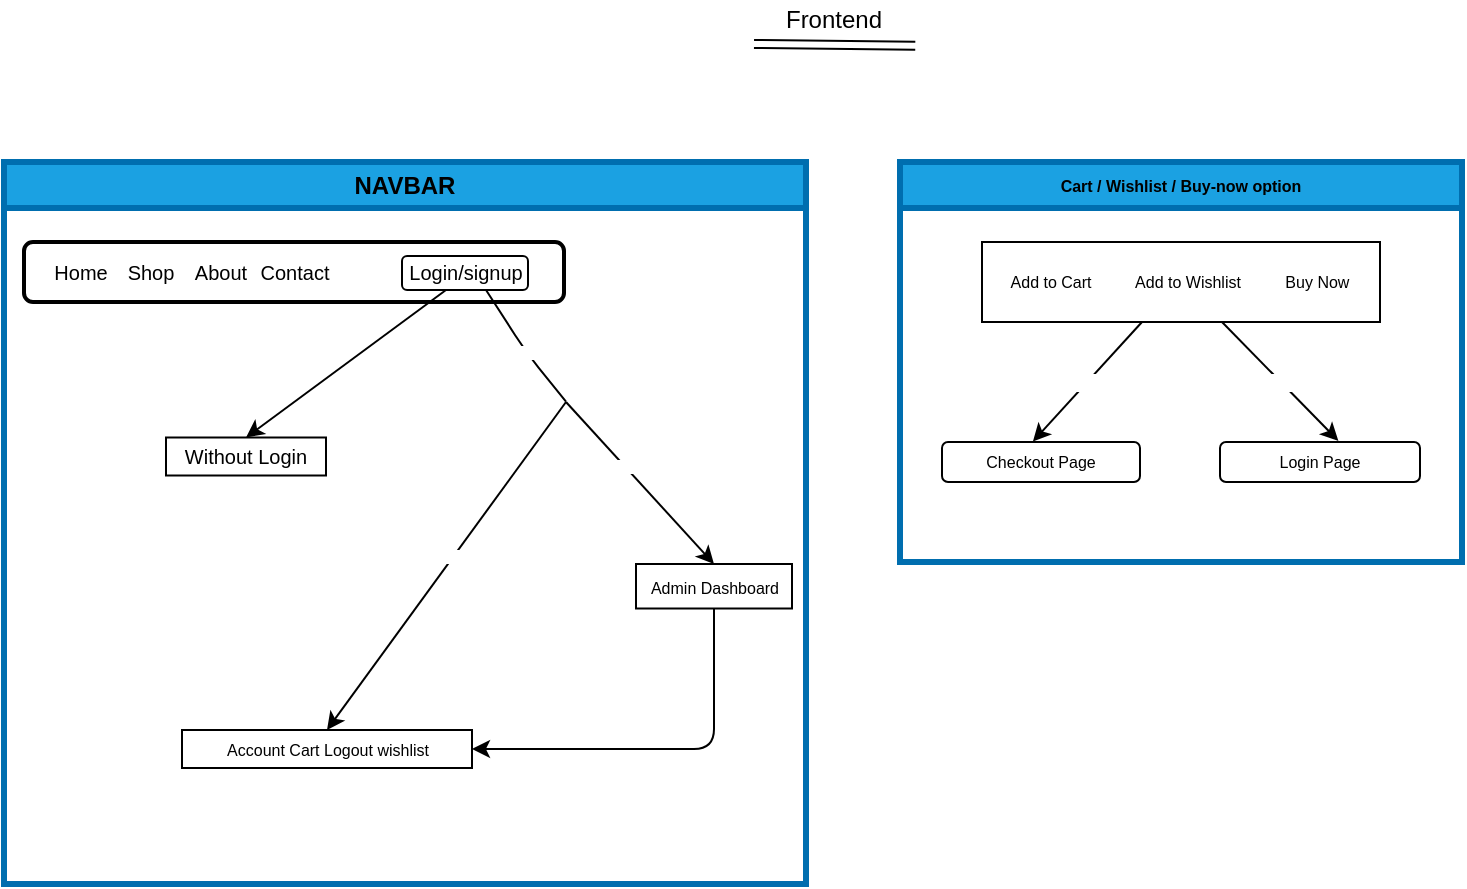 <mxfile>
    <diagram id="glEQQAJ8cyv1HvabnDWc" name="ErDiagram">
        <mxGraphModel dx="1130" dy="766" grid="0" gridSize="10" guides="1" tooltips="1" connect="1" arrows="1" fold="1" page="0" pageScale="1" pageWidth="1100" pageHeight="850" background="#ffffff" math="0" shadow="0">
            <root>
                <mxCell id="0"/>
                <mxCell id="1" parent="0"/>
                <mxCell id="4" value="&lt;font color=&quot;#000000&quot;&gt;Frontend&lt;/font&gt;" style="text;html=1;strokeColor=none;fillColor=none;align=center;verticalAlign=middle;whiteSpace=wrap;rounded=0;" parent="1" vertex="1">
                    <mxGeometry x="500" y="40" width="80" height="20" as="geometry"/>
                </mxCell>
                <mxCell id="5" value="" style="shape=link;html=1;fontColor=#000000;labelBackgroundColor=#000000;strokeColor=#000000;entryX=1.008;entryY=1.045;entryDx=0;entryDy=0;entryPerimeter=0;exitX=0;exitY=1;exitDx=0;exitDy=0;" parent="1" edge="1">
                    <mxGeometry width="100" relative="1" as="geometry">
                        <mxPoint x="500" y="62.0" as="sourcePoint"/>
                        <mxPoint x="580.64" y="62.9" as="targetPoint"/>
                    </mxGeometry>
                </mxCell>
                <mxCell id="7" value="&lt;font color=&quot;#000000&quot;&gt;NAVBAR&lt;/font&gt;" style="swimlane;whiteSpace=wrap;html=1;fontColor=#ffffff;strokeColor=#006EAF;strokeWidth=3;fillColor=#1ba1e2;gradientColor=none;swimlaneFillColor=none;rounded=0;swimlaneLine=1;" parent="1" vertex="1">
                    <mxGeometry x="125" y="121" width="401" height="361" as="geometry"/>
                </mxCell>
                <mxCell id="52" value="" style="rounded=1;whiteSpace=wrap;html=1;shadow=0;glass=0;sketch=0;strokeColor=#000000;strokeWidth=2;fontSize=10;fontColor=#000000;fillColor=none;gradientColor=none;" parent="7" vertex="1">
                    <mxGeometry x="10" y="40" width="270" height="30" as="geometry"/>
                </mxCell>
                <mxCell id="58" value="Home" style="text;html=1;strokeColor=none;fillColor=none;align=center;verticalAlign=middle;whiteSpace=wrap;rounded=0;shadow=0;glass=0;sketch=0;strokeWidth=2;fontSize=10;fontColor=#000000;" parent="7" vertex="1">
                    <mxGeometry x="21" y="49" width="35" height="12" as="geometry"/>
                </mxCell>
                <mxCell id="59" value="Shop" style="text;html=1;strokeColor=none;fillColor=none;align=center;verticalAlign=middle;whiteSpace=wrap;rounded=0;shadow=0;glass=0;sketch=0;strokeWidth=2;fontSize=10;fontColor=#000000;" parent="7" vertex="1">
                    <mxGeometry x="56" y="49" width="35" height="12" as="geometry"/>
                </mxCell>
                <mxCell id="60" value="About" style="text;html=1;strokeColor=none;fillColor=none;align=center;verticalAlign=middle;whiteSpace=wrap;rounded=0;shadow=0;glass=0;sketch=0;strokeWidth=2;fontSize=10;fontColor=#000000;" parent="7" vertex="1">
                    <mxGeometry x="91" y="49" width="35" height="12" as="geometry"/>
                </mxCell>
                <mxCell id="61" value="Contact" style="text;html=1;strokeColor=none;fillColor=none;align=center;verticalAlign=middle;whiteSpace=wrap;rounded=0;shadow=0;glass=0;sketch=0;strokeWidth=2;fontSize=10;fontColor=#000000;" parent="7" vertex="1">
                    <mxGeometry x="127.5" y="49" width="35" height="12" as="geometry"/>
                </mxCell>
                <mxCell id="62" value="Login/signup" style="text;html=1;strokeColor=none;fillColor=none;align=center;verticalAlign=middle;whiteSpace=wrap;rounded=0;shadow=0;glass=0;sketch=0;strokeWidth=2;fontSize=10;fontColor=#000000;" parent="7" vertex="1">
                    <mxGeometry x="201" y="49" width="60" height="12" as="geometry"/>
                </mxCell>
                <mxCell id="63" value="" style="rounded=1;whiteSpace=wrap;html=1;shadow=0;glass=0;sketch=0;strokeColor=#000000;strokeWidth=1;fontSize=10;fontColor=#000000;fillColor=none;gradientColor=none;" parent="7" vertex="1">
                    <mxGeometry x="199" y="47" width="63" height="17" as="geometry"/>
                </mxCell>
                <mxCell id="70" value="" style="endArrow=classic;html=1;labelBackgroundColor=#000000;strokeColor=#000000;fontSize=10;fontColor=#000000;entryX=0.5;entryY=0;entryDx=0;entryDy=0;" parent="7" target="71" edge="1">
                    <mxGeometry width="50" height="50" relative="1" as="geometry">
                        <mxPoint x="221" y="64" as="sourcePoint"/>
                        <mxPoint x="171" y="121" as="targetPoint"/>
                    </mxGeometry>
                </mxCell>
                <mxCell id="73" value="" style="group" parent="7" vertex="1" connectable="0">
                    <mxGeometry x="81" y="137.75" width="80" height="19" as="geometry"/>
                </mxCell>
                <mxCell id="71" value="" style="rounded=0;whiteSpace=wrap;html=1;shadow=0;glass=0;labelBackgroundColor=#FFFFFF;sketch=0;strokeColor=#000000;strokeWidth=1;fontSize=10;fontColor=#000000;fillColor=none;gradientColor=none;" parent="73" vertex="1">
                    <mxGeometry width="80" height="19" as="geometry"/>
                </mxCell>
                <mxCell id="72" value="Without Login" style="text;html=1;strokeColor=none;fillColor=none;align=center;verticalAlign=middle;whiteSpace=wrap;rounded=0;shadow=0;glass=0;labelBackgroundColor=#FFFFFF;sketch=0;strokeWidth=1;fontSize=10;fontColor=#000000;" parent="73" vertex="1">
                    <mxGeometry y="2.25" width="80" height="14.5" as="geometry"/>
                </mxCell>
                <mxCell id="76" value="" style="endArrow=none;html=1;labelBackgroundColor=#000000;strokeColor=#000000;fontSize=10;fontColor=#000000;jumpSize=8;" parent="7" edge="1">
                    <mxGeometry width="50" height="50" relative="1" as="geometry">
                        <mxPoint x="241" y="64.0" as="sourcePoint"/>
                        <mxPoint x="281" y="119.87" as="targetPoint"/>
                        <Array as="points">
                            <mxPoint x="261" y="95"/>
                        </Array>
                    </mxGeometry>
                </mxCell>
                <mxCell id="202" value="&lt;font style=&quot;font-size: 6px;&quot;&gt;&lt;u style=&quot;font-size: 6px;&quot;&gt;If Logged in&lt;/u&gt;&lt;/font&gt;" style="edgeLabel;html=1;align=center;verticalAlign=middle;resizable=0;points=[];spacing=0;labelBackgroundColor=default;fontColor=#FFFFFF;labelBorderColor=none;spacingTop=0;fontSize=6;" parent="76" vertex="1" connectable="0">
                    <mxGeometry x="0.078" relative="1" as="geometry">
                        <mxPoint as="offset"/>
                    </mxGeometry>
                </mxCell>
                <mxCell id="77" value="" style="endArrow=classic;html=1;labelBackgroundColor=#000000;strokeColor=#000000;fontSize=10;fontColor=#000000;jumpSize=8;entryX=0.5;entryY=0;entryDx=0;entryDy=0;" parent="7" target="88" edge="1">
                    <mxGeometry width="50" height="50" relative="1" as="geometry">
                        <mxPoint x="281" y="120" as="sourcePoint"/>
                        <mxPoint x="252" y="160.75" as="targetPoint"/>
                    </mxGeometry>
                </mxCell>
                <mxCell id="205" value="&lt;u&gt;User&lt;/u&gt;" style="edgeLabel;html=1;align=center;verticalAlign=middle;resizable=0;points=[];fontSize=6;fontColor=#FFFFFF;" parent="77" vertex="1" connectable="0">
                    <mxGeometry x="-0.057" relative="1" as="geometry">
                        <mxPoint as="offset"/>
                    </mxGeometry>
                </mxCell>
                <mxCell id="78" value="" style="endArrow=classic;html=1;labelBackgroundColor=#000000;strokeColor=#000000;fontSize=10;fontColor=#000000;jumpSize=8;entryX=0.5;entryY=0;entryDx=0;entryDy=0;" parent="7" target="80" edge="1">
                    <mxGeometry width="50" height="50" relative="1" as="geometry">
                        <mxPoint x="281" y="120" as="sourcePoint"/>
                        <mxPoint x="321" y="121" as="targetPoint"/>
                    </mxGeometry>
                </mxCell>
                <mxCell id="204" value="&lt;u&gt;Admin / Moderator&lt;/u&gt;" style="edgeLabel;html=1;align=center;verticalAlign=middle;resizable=0;points=[];fontSize=6;fontColor=#FFFFFF;" parent="78" vertex="1" connectable="0">
                    <mxGeometry x="-0.212" relative="1" as="geometry">
                        <mxPoint as="offset"/>
                    </mxGeometry>
                </mxCell>
                <mxCell id="90" value="" style="group" parent="7" vertex="1" connectable="0">
                    <mxGeometry x="89" y="284" width="145" height="19" as="geometry"/>
                </mxCell>
                <mxCell id="88" value="" style="rounded=0;whiteSpace=wrap;html=1;shadow=0;glass=0;labelBackgroundColor=#FFFFFF;sketch=0;strokeColor=#000000;strokeWidth=1;fontSize=8;fontColor=#000000;fillColor=none;gradientColor=none;" parent="90" vertex="1">
                    <mxGeometry width="145" height="19" as="geometry"/>
                </mxCell>
                <mxCell id="89" value="Account Cart Logout wishlist" style="text;html=1;strokeColor=none;fillColor=none;align=center;verticalAlign=middle;whiteSpace=wrap;rounded=0;shadow=0;glass=0;labelBackgroundColor=#FFFFFF;sketch=0;strokeWidth=0;fontSize=8;fontColor=#000000;" parent="90" vertex="1">
                    <mxGeometry x="14" y="5" width="118" height="9" as="geometry"/>
                </mxCell>
                <mxCell id="98" style="edgeStyle=orthogonalEdgeStyle;jumpSize=8;html=1;exitX=0.5;exitY=1;exitDx=0;exitDy=0;entryX=1;entryY=0.5;entryDx=0;entryDy=0;labelBackgroundColor=#000000;strokeColor=#000000;fontSize=8;fontColor=#000000;" parent="7" source="80" target="88" edge="1">
                    <mxGeometry relative="1" as="geometry"/>
                </mxCell>
                <mxCell id="82" value="" style="group" parent="7" vertex="1" connectable="0">
                    <mxGeometry x="316" y="201" width="78" height="22.25" as="geometry"/>
                </mxCell>
                <mxCell id="80" value="" style="rounded=0;whiteSpace=wrap;html=1;shadow=0;glass=0;labelBackgroundColor=#FFFFFF;sketch=0;strokeColor=#000000;strokeWidth=1;fontSize=10;fontColor=#000000;fillColor=none;gradientColor=none;" parent="82" vertex="1">
                    <mxGeometry width="78" height="22.25" as="geometry"/>
                </mxCell>
                <mxCell id="81" value="&lt;font style=&quot;font-size: 8px;&quot;&gt;Admin Dashboard&lt;/font&gt;" style="text;html=1;strokeColor=none;fillColor=none;align=center;verticalAlign=middle;whiteSpace=wrap;rounded=0;shadow=0;glass=0;labelBackgroundColor=#FFFFFF;sketch=0;strokeWidth=1;fontSize=10;fontColor=#000000;" parent="82" vertex="1">
                    <mxGeometry x="4" y="6.63" width="71" height="9" as="geometry"/>
                </mxCell>
                <mxCell id="187" value="&lt;font color=&quot;#000000&quot;&gt;Cart / Wishlist / Buy-now option&lt;/font&gt;" style="swimlane;whiteSpace=wrap;html=1;strokeColor=#006EAF;strokeWidth=3;fontSize=8;fontColor=#ffffff;fillColor=#1ba1e2;" parent="1" vertex="1">
                    <mxGeometry x="573" y="121" width="281" height="200" as="geometry"/>
                </mxCell>
                <mxCell id="190" value="" style="group" parent="187" vertex="1" connectable="0">
                    <mxGeometry x="40" y="40" width="200" height="40" as="geometry"/>
                </mxCell>
                <mxCell id="188" value="" style="rounded=0;whiteSpace=wrap;html=1;strokeColor=#000000;strokeWidth=1;fontSize=8;fontColor=#000000;fillColor=none;" parent="190" vertex="1">
                    <mxGeometry x="1" width="199" height="40" as="geometry"/>
                </mxCell>
                <mxCell id="189" value="Add to Cart&amp;nbsp; &amp;nbsp; &amp;nbsp; &amp;nbsp; &amp;nbsp; Add to Wishlist&amp;nbsp; &amp;nbsp; &amp;nbsp; &amp;nbsp; &amp;nbsp; Buy Now" style="text;html=1;strokeColor=none;fillColor=none;align=center;verticalAlign=middle;whiteSpace=wrap;rounded=0;strokeWidth=1;fontSize=8;fontColor=#000000;" parent="190" vertex="1">
                    <mxGeometry y="5" width="200" height="30" as="geometry"/>
                </mxCell>
                <mxCell id="191" value="" style="endArrow=classic;html=1;fontSize=8;fontColor=#000000;strokeColor=#000000;entryX=0.459;entryY=-0.01;entryDx=0;entryDy=0;entryPerimeter=0;" parent="187" target="193" edge="1">
                    <mxGeometry relative="1" as="geometry">
                        <mxPoint x="121" y="80" as="sourcePoint"/>
                        <mxPoint x="71" y="140" as="targetPoint"/>
                    </mxGeometry>
                </mxCell>
                <mxCell id="192" value="&lt;font color=&quot;#ffffff&quot;&gt;If Logged in&lt;/font&gt;" style="edgeLabel;resizable=0;html=1;align=center;verticalAlign=middle;strokeColor=#000000;strokeWidth=1;fontSize=8;fontColor=#000000;fillColor=none;" parent="191" connectable="0" vertex="1">
                    <mxGeometry relative="1" as="geometry"/>
                </mxCell>
                <mxCell id="193" value="&lt;font color=&quot;#000000&quot;&gt;Checkout Page&lt;/font&gt;" style="rounded=1;whiteSpace=wrap;html=1;strokeColor=#000000;strokeWidth=1;fontSize=8;fontColor=#FFFFFF;fillColor=none;" parent="187" vertex="1">
                    <mxGeometry x="21" y="140" width="99" height="20" as="geometry"/>
                </mxCell>
                <mxCell id="198" value="" style="endArrow=classic;html=1;strokeColor=#000000;fontSize=8;fontColor=#000000;entryX=0.592;entryY=-0.028;entryDx=0;entryDy=0;entryPerimeter=0;" parent="187" target="200" edge="1">
                    <mxGeometry relative="1" as="geometry">
                        <mxPoint x="161" y="80" as="sourcePoint"/>
                        <mxPoint x="221" y="140" as="targetPoint"/>
                    </mxGeometry>
                </mxCell>
                <mxCell id="199" value="&lt;font color=&quot;#ffffff&quot;&gt;If not Log in&lt;/font&gt;" style="edgeLabel;resizable=0;html=1;align=center;verticalAlign=middle;strokeColor=#000000;strokeWidth=1;fontSize=8;fontColor=#000000;fillColor=none;" parent="198" connectable="0" vertex="1">
                    <mxGeometry relative="1" as="geometry"/>
                </mxCell>
                <mxCell id="200" value="Login Page" style="rounded=1;whiteSpace=wrap;html=1;strokeColor=#000000;strokeWidth=1;fontSize=8;fontColor=#000000;fillColor=none;" parent="187" vertex="1">
                    <mxGeometry x="160" y="140" width="100" height="20" as="geometry"/>
                </mxCell>
            </root>
        </mxGraphModel>
    </diagram>
    <diagram id="lzyPr8exnCBG7NN2PnmI" name="Pages">
        <mxGraphModel dx="1386" dy="766" grid="0" gridSize="10" guides="1" tooltips="1" connect="1" arrows="1" fold="1" page="0" pageScale="1" pageWidth="1100" pageHeight="850" background="#ffffff" math="0" shadow="0">
            <root>
                <mxCell id="0"/>
                <mxCell id="1" parent="0"/>
                <mxCell id="T3TzkEOZ6G6q4gG71KGq-1" value="List of PAGES" style="swimlane;whiteSpace=wrap;html=1;strokeWidth=3;swimlaneFillColor=none;fillColor=#6a00ff;fontColor=#ffffff;strokeColor=#3700CC;gradientColor=none;swimlaneLine=1;glass=0;shadow=0;rounded=0;movable=1;resizable=1;rotatable=1;deletable=1;editable=1;connectable=1;" parent="1" vertex="1">
                    <mxGeometry x="79" y="119" width="200" height="361" as="geometry"/>
                </mxCell>
                <mxCell id="T3TzkEOZ6G6q4gG71KGq-2" value="" style="group;align=left;movable=0;resizable=0;rotatable=0;deletable=0;editable=0;connectable=0;" parent="T3TzkEOZ6G6q4gG71KGq-1" vertex="1" connectable="0">
                    <mxGeometry x="20" y="31" width="160" height="225" as="geometry"/>
                </mxCell>
                <mxCell id="T3TzkEOZ6G6q4gG71KGq-3" value="1. HOME" style="text;html=1;strokeColor=none;fillColor=none;align=left;verticalAlign=middle;whiteSpace=wrap;rounded=0;strokeWidth=2;fontColor=#000000;fontSize=10;" parent="T3TzkEOZ6G6q4gG71KGq-2" vertex="1">
                    <mxGeometry width="160" height="19" as="geometry"/>
                </mxCell>
                <mxCell id="T3TzkEOZ6G6q4gG71KGq-4" value="2. ABOUT" style="text;html=1;strokeColor=none;fillColor=none;align=left;verticalAlign=middle;whiteSpace=wrap;rounded=0;strokeWidth=2;fontColor=#000000;fontSize=10;" parent="T3TzkEOZ6G6q4gG71KGq-2" vertex="1">
                    <mxGeometry y="20" width="160" height="19" as="geometry"/>
                </mxCell>
                <mxCell id="T3TzkEOZ6G6q4gG71KGq-5" value="3.CONTACT" style="text;html=1;strokeColor=none;fillColor=none;align=left;verticalAlign=middle;whiteSpace=wrap;rounded=0;strokeWidth=2;fontColor=#000000;fontSize=10;" parent="T3TzkEOZ6G6q4gG71KGq-2" vertex="1">
                    <mxGeometry y="39" width="160" height="19" as="geometry"/>
                </mxCell>
                <mxCell id="T3TzkEOZ6G6q4gG71KGq-6" value="4. LOGIN / SIGNUP" style="text;html=1;strokeColor=none;fillColor=none;align=left;verticalAlign=middle;whiteSpace=wrap;rounded=0;strokeWidth=2;fontColor=#000000;fontSize=10;" parent="T3TzkEOZ6G6q4gG71KGq-2" vertex="1">
                    <mxGeometry y="58" width="160" height="19" as="geometry"/>
                </mxCell>
                <mxCell id="T3TzkEOZ6G6q4gG71KGq-7" value="5. PRODUCT / SHOP" style="text;html=1;strokeColor=none;fillColor=none;align=left;verticalAlign=middle;whiteSpace=wrap;rounded=0;strokeWidth=2;fontColor=#000000;fontSize=10;" parent="T3TzkEOZ6G6q4gG71KGq-2" vertex="1">
                    <mxGeometry y="77" width="160" height="19" as="geometry"/>
                </mxCell>
                <mxCell id="T3TzkEOZ6G6q4gG71KGq-8" value="6. MY PROFILE" style="text;html=1;strokeColor=none;fillColor=none;align=left;verticalAlign=middle;whiteSpace=wrap;rounded=0;strokeWidth=2;fontColor=#000000;fontSize=10;" parent="T3TzkEOZ6G6q4gG71KGq-2" vertex="1">
                    <mxGeometry y="96" width="160" height="19" as="geometry"/>
                </mxCell>
                <mxCell id="T3TzkEOZ6G6q4gG71KGq-9" value="7. WISHLIST" style="text;html=1;strokeColor=none;fillColor=none;align=left;verticalAlign=middle;whiteSpace=wrap;rounded=0;strokeWidth=2;fontColor=#000000;fontSize=10;" parent="T3TzkEOZ6G6q4gG71KGq-2" vertex="1">
                    <mxGeometry y="115" width="160" height="19" as="geometry"/>
                </mxCell>
                <mxCell id="T3TzkEOZ6G6q4gG71KGq-10" value="8. CART" style="text;html=1;strokeColor=none;fillColor=none;align=left;verticalAlign=middle;whiteSpace=wrap;rounded=0;strokeWidth=2;fontColor=#000000;fontSize=10;" parent="T3TzkEOZ6G6q4gG71KGq-2" vertex="1">
                    <mxGeometry y="130" width="160" height="19" as="geometry"/>
                </mxCell>
                <mxCell id="T3TzkEOZ6G6q4gG71KGq-11" value="9. COUPON" style="text;html=1;strokeColor=none;fillColor=none;align=left;verticalAlign=middle;whiteSpace=wrap;rounded=0;strokeWidth=2;fontColor=#000000;fontSize=10;" parent="T3TzkEOZ6G6q4gG71KGq-2" vertex="1">
                    <mxGeometry y="149" width="160" height="19" as="geometry"/>
                </mxCell>
                <mxCell id="T3TzkEOZ6G6q4gG71KGq-12" value="10. CHECKOUT" style="text;html=1;strokeColor=none;fillColor=none;align=left;verticalAlign=middle;whiteSpace=wrap;rounded=0;strokeWidth=2;fontColor=#000000;fontSize=10;" parent="T3TzkEOZ6G6q4gG71KGq-2" vertex="1">
                    <mxGeometry y="168" width="160" height="19" as="geometry"/>
                </mxCell>
                <mxCell id="T3TzkEOZ6G6q4gG71KGq-13" value="11. TRACK MY ORDER" style="text;html=1;strokeColor=none;fillColor=none;align=left;verticalAlign=middle;whiteSpace=wrap;rounded=0;strokeWidth=2;fontColor=#000000;fontSize=10;" parent="T3TzkEOZ6G6q4gG71KGq-2" vertex="1">
                    <mxGeometry y="187" width="160" height="19" as="geometry"/>
                </mxCell>
                <mxCell id="T3TzkEOZ6G6q4gG71KGq-14" value="12. FORGET PASSWORD" style="text;html=1;strokeColor=none;fillColor=none;align=left;verticalAlign=middle;whiteSpace=wrap;rounded=0;strokeWidth=2;fontColor=#000000;fontSize=10;" parent="T3TzkEOZ6G6q4gG71KGq-2" vertex="1">
                    <mxGeometry y="206" width="160" height="19" as="geometry"/>
                </mxCell>
                <mxCell id="T3TzkEOZ6G6q4gG71KGq-15" value="Login" style="swimlane;rounded=0;shadow=0;glass=0;labelBackgroundColor=none;sketch=0;strokeColor=#006EAF;strokeWidth=3;fontSize=12;fontColor=#000000;fillColor=#1ba1e2;" parent="1" vertex="1">
                    <mxGeometry x="320" y="119" width="240" height="361" as="geometry"/>
                </mxCell>
                <mxCell id="T3TzkEOZ6G6q4gG71KGq-16" value="" style="group" parent="T3TzkEOZ6G6q4gG71KGq-15" vertex="1" connectable="0">
                    <mxGeometry x="60" y="70" width="120" height="30" as="geometry"/>
                </mxCell>
                <mxCell id="T3TzkEOZ6G6q4gG71KGq-17" value="" style="rounded=1;whiteSpace=wrap;html=1;shadow=0;glass=0;labelBackgroundColor=none;sketch=0;strokeColor=#000000;strokeWidth=1;fontSize=12;fontColor=#000000;fillColor=none;gradientColor=none;" parent="T3TzkEOZ6G6q4gG71KGq-16" vertex="1">
                    <mxGeometry width="120" height="30" as="geometry"/>
                </mxCell>
                <mxCell id="T3TzkEOZ6G6q4gG71KGq-18" value="Email / Phone" style="text;html=1;strokeColor=none;fillColor=none;align=center;verticalAlign=middle;whiteSpace=wrap;rounded=0;shadow=0;glass=0;labelBackgroundColor=none;sketch=0;strokeWidth=1;fontSize=12;fontColor=#000000;" parent="T3TzkEOZ6G6q4gG71KGq-16" vertex="1">
                    <mxGeometry x="10" y="8" width="100" height="14" as="geometry"/>
                </mxCell>
                <mxCell id="T3TzkEOZ6G6q4gG71KGq-19" value="" style="group" parent="T3TzkEOZ6G6q4gG71KGq-15" vertex="1" connectable="0">
                    <mxGeometry x="60" y="121" width="120" height="30" as="geometry"/>
                </mxCell>
                <mxCell id="T3TzkEOZ6G6q4gG71KGq-20" value="" style="rounded=1;whiteSpace=wrap;html=1;shadow=0;glass=0;labelBackgroundColor=none;sketch=0;strokeColor=#000000;strokeWidth=1;fontSize=12;fontColor=#000000;fillColor=none;gradientColor=none;" parent="T3TzkEOZ6G6q4gG71KGq-19" vertex="1">
                    <mxGeometry width="120" height="30" as="geometry"/>
                </mxCell>
                <mxCell id="T3TzkEOZ6G6q4gG71KGq-21" value="Password" style="text;html=1;strokeColor=none;fillColor=none;align=center;verticalAlign=middle;whiteSpace=wrap;rounded=0;shadow=0;glass=0;labelBackgroundColor=none;sketch=0;strokeWidth=1;fontSize=12;fontColor=#000000;" parent="T3TzkEOZ6G6q4gG71KGq-19" vertex="1">
                    <mxGeometry x="10" y="8" width="100" height="14" as="geometry"/>
                </mxCell>
                <mxCell id="T3TzkEOZ6G6q4gG71KGq-22" value="&lt;font style=&quot;font-size: 8px;&quot;&gt;Forget Password&lt;/font&gt;" style="rounded=0;whiteSpace=wrap;html=1;shadow=0;glass=0;labelBackgroundColor=none;sketch=0;strokeColor=#000000;strokeWidth=1;fontSize=5;fontColor=#000000;fillColor=none;gradientColor=none;" parent="T3TzkEOZ6G6q4gG71KGq-15" vertex="1">
                    <mxGeometry x="56.5" y="169" width="127" height="26" as="geometry"/>
                </mxCell>
                <mxCell id="T3TzkEOZ6G6q4gG71KGq-23" value="&lt;font color=&quot;#000000&quot;&gt;&lt;span style=&quot;font-size: 12px;&quot;&gt;Google Auth&lt;/span&gt;&lt;/font&gt;" style="rounded=0;whiteSpace=wrap;html=1;fontSize=8;fillColor=none;strokeWidth=1;strokeColor=#000000;" parent="T3TzkEOZ6G6q4gG71KGq-15" vertex="1">
                    <mxGeometry x="60" y="211" width="120" height="29" as="geometry"/>
                </mxCell>
                <mxCell id="T3TzkEOZ6G6q4gG71KGq-24" value="&lt;font color=&quot;#000000&quot;&gt;&lt;span style=&quot;font-size: 12px;&quot;&gt;Facebook Auth&lt;/span&gt;&lt;/font&gt;" style="rounded=0;whiteSpace=wrap;html=1;fontSize=8;fillColor=none;strokeWidth=1;strokeColor=#000000;" parent="T3TzkEOZ6G6q4gG71KGq-15" vertex="1">
                    <mxGeometry x="60" y="251" width="120" height="29" as="geometry"/>
                </mxCell>
                <mxCell id="T3TzkEOZ6G6q4gG71KGq-25" value="Signup" style="swimlane;rounded=0;shadow=0;glass=0;labelBackgroundColor=none;sketch=0;strokeColor=#006EAF;strokeWidth=3;fontSize=12;fontColor=#000000;fillColor=#1ba1e2;" parent="1" vertex="1">
                    <mxGeometry x="608" y="142" width="260" height="361" as="geometry"/>
                </mxCell>
                <mxCell id="T3TzkEOZ6G6q4gG71KGq-26" value="" style="group" parent="T3TzkEOZ6G6q4gG71KGq-25" vertex="1" connectable="0">
                    <mxGeometry x="49" y="66" width="160" height="255.5" as="geometry"/>
                </mxCell>
                <mxCell id="T3TzkEOZ6G6q4gG71KGq-27" value="Phone" style="rounded=1;whiteSpace=wrap;html=1;strokeColor=#000000;strokeWidth=1;fontSize=12;fontColor=#000000;fillColor=none;" parent="T3TzkEOZ6G6q4gG71KGq-26" vertex="1">
                    <mxGeometry y="12" width="160" height="20" as="geometry"/>
                </mxCell>
                <mxCell id="T3TzkEOZ6G6q4gG71KGq-28" value="Password" style="rounded=1;whiteSpace=wrap;html=1;strokeColor=#000000;strokeWidth=1;fontSize=12;fontColor=#000000;fillColor=none;" parent="T3TzkEOZ6G6q4gG71KGq-26" vertex="1">
                    <mxGeometry y="44.75" width="160" height="20" as="geometry"/>
                </mxCell>
                <mxCell id="T3TzkEOZ6G6q4gG71KGq-29" value="Confirm Password" style="rounded=1;whiteSpace=wrap;html=1;strokeColor=#000000;strokeWidth=1;fontSize=12;fontColor=#000000;fillColor=none;" parent="T3TzkEOZ6G6q4gG71KGq-26" vertex="1">
                    <mxGeometry y="77.75" width="160" height="20" as="geometry"/>
                </mxCell>
                <mxCell id="T3TzkEOZ6G6q4gG71KGq-30" value="Confirm Password" style="rounded=1;whiteSpace=wrap;html=1;strokeColor=#000000;strokeWidth=1;fontSize=12;fontColor=#000000;fillColor=none;" parent="T3TzkEOZ6G6q4gG71KGq-26" vertex="1">
                    <mxGeometry y="109.75" width="160" height="20" as="geometry"/>
                </mxCell>
                <mxCell id="T3TzkEOZ6G6q4gG71KGq-31" value="Gender" style="rounded=1;whiteSpace=wrap;html=1;strokeColor=#000000;strokeWidth=1;fontSize=12;fontColor=#000000;fillColor=none;" parent="T3TzkEOZ6G6q4gG71KGq-26" vertex="1">
                    <mxGeometry y="145.75" width="160" height="20" as="geometry"/>
                </mxCell>
                <mxCell id="T3TzkEOZ6G6q4gG71KGq-32" value="Birth Day" style="rounded=1;whiteSpace=wrap;html=1;strokeColor=#000000;strokeWidth=1;fontSize=12;fontColor=#000000;fillColor=none;" parent="T3TzkEOZ6G6q4gG71KGq-26" vertex="1">
                    <mxGeometry y="178.5" width="160" height="20" as="geometry"/>
                </mxCell>
                <mxCell id="T3TzkEOZ6G6q4gG71KGq-33" value="Google Auth" style="rounded=0;whiteSpace=wrap;html=1;strokeColor=#000000;strokeWidth=1;fontSize=12;fontColor=#000000;fillColor=none;" parent="T3TzkEOZ6G6q4gG71KGq-26" vertex="1">
                    <mxGeometry y="210.5" width="160" height="19" as="geometry"/>
                </mxCell>
                <mxCell id="T3TzkEOZ6G6q4gG71KGq-34" value="Facebook Auth" style="rounded=0;whiteSpace=wrap;html=1;strokeColor=#000000;strokeWidth=1;fontSize=12;fontColor=#000000;fillColor=none;" parent="T3TzkEOZ6G6q4gG71KGq-26" vertex="1">
                    <mxGeometry y="236.5" width="160" height="19" as="geometry"/>
                </mxCell>
                <mxCell id="hvjDyZ6RPUjTKMhh4E81-3" value="Full Name" style="rounded=1;whiteSpace=wrap;html=1;strokeColor=#000000;strokeWidth=1;fontSize=12;fontColor=#000000;fillColor=none;" vertex="1" parent="T3TzkEOZ6G6q4gG71KGq-25">
                    <mxGeometry x="49" y="43" width="160" height="20" as="geometry"/>
                </mxCell>
                <mxCell id="hvjDyZ6RPUjTKMhh4E81-4" style="edgeStyle=none;html=1;exitX=0.75;exitY=0;exitDx=0;exitDy=0;fontColor=#000000;" edge="1" parent="T3TzkEOZ6G6q4gG71KGq-25" source="T3TzkEOZ6G6q4gG71KGq-27" target="hvjDyZ6RPUjTKMhh4E81-3">
                    <mxGeometry relative="1" as="geometry"/>
                </mxCell>
                <mxCell id="T3TzkEOZ6G6q4gG71KGq-35" value="&lt;font color=&quot;#000000&quot;&gt;Contact&lt;/font&gt;" style="swimlane;whiteSpace=wrap;html=1;strokeColor=#006EAF;strokeWidth=4;fontSize=12;fontColor=#ffffff;fillColor=#1ba1e2;" parent="1" vertex="1">
                    <mxGeometry x="79" y="520" width="241" height="360" as="geometry"/>
                </mxCell>
                <mxCell id="T3TzkEOZ6G6q4gG71KGq-36" value="Full Name" style="rounded=1;whiteSpace=wrap;html=1;strokeColor=#000000;strokeWidth=1;fontSize=12;fontColor=#000000;fillColor=none;" parent="T3TzkEOZ6G6q4gG71KGq-35" vertex="1">
                    <mxGeometry x="40" y="70" width="160" height="30" as="geometry"/>
                </mxCell>
                <mxCell id="T3TzkEOZ6G6q4gG71KGq-37" value="Email" style="rounded=1;whiteSpace=wrap;html=1;strokeColor=#000000;strokeWidth=1;fontSize=12;fontColor=#000000;fillColor=none;" parent="T3TzkEOZ6G6q4gG71KGq-35" vertex="1">
                    <mxGeometry x="40.5" y="110" width="160" height="30" as="geometry"/>
                </mxCell>
                <mxCell id="T3TzkEOZ6G6q4gG71KGq-38" value="Message" style="rounded=0;whiteSpace=wrap;html=1;strokeColor=#000000;strokeWidth=1;fontSize=12;fontColor=#000000;fillColor=none;" parent="T3TzkEOZ6G6q4gG71KGq-35" vertex="1">
                    <mxGeometry x="40" y="180" width="160" height="100" as="geometry"/>
                </mxCell>
                <mxCell id="T3TzkEOZ6G6q4gG71KGq-39" value="About" style="swimlane;strokeColor=#006EAF;strokeWidth=3;fontSize=12;fontColor=#000000;fillColor=#1ba1e2;" parent="1" vertex="1">
                    <mxGeometry x="360" y="520" width="240" height="360" as="geometry"/>
                </mxCell>
                <mxCell id="T3TzkEOZ6G6q4gG71KGq-40" value="Description" style="rounded=0;whiteSpace=wrap;html=1;strokeColor=#000000;strokeWidth=1;fontSize=12;fontColor=#000000;fillColor=none;" parent="T3TzkEOZ6G6q4gG71KGq-39" vertex="1">
                    <mxGeometry x="40" y="50" width="160" height="70" as="geometry"/>
                </mxCell>
                <mxCell id="T3TzkEOZ6G6q4gG71KGq-41" value="&lt;u&gt;Testimonial&lt;/u&gt;" style="text;html=1;strokeColor=none;fillColor=none;align=center;verticalAlign=middle;whiteSpace=wrap;rounded=0;strokeWidth=2;fontSize=12;fontColor=#000000;" parent="T3TzkEOZ6G6q4gG71KGq-39" vertex="1">
                    <mxGeometry x="40" y="239" width="160" height="20" as="geometry"/>
                </mxCell>
                <mxCell id="T3TzkEOZ6G6q4gG71KGq-42" value="" style="group" parent="T3TzkEOZ6G6q4gG71KGq-39" vertex="1" connectable="0">
                    <mxGeometry x="10" y="160" width="220" height="50" as="geometry"/>
                </mxCell>
                <mxCell id="T3TzkEOZ6G6q4gG71KGq-43" value="&lt;u&gt;Supporter&lt;/u&gt;" style="text;html=1;strokeColor=none;fillColor=none;align=center;verticalAlign=middle;whiteSpace=wrap;rounded=0;strokeWidth=1;fontSize=12;fontColor=#000000;" parent="T3TzkEOZ6G6q4gG71KGq-42" vertex="1">
                    <mxGeometry x="30" width="160" height="20" as="geometry"/>
                </mxCell>
                <mxCell id="T3TzkEOZ6G6q4gG71KGq-44" value="" style="rounded=0;whiteSpace=wrap;html=1;strokeColor=#000000;strokeWidth=2;fontSize=12;fontColor=#000000;fillColor=none;" parent="T3TzkEOZ6G6q4gG71KGq-42" vertex="1">
                    <mxGeometry x="60" y="30" width="40" height="20" as="geometry"/>
                </mxCell>
                <mxCell id="T3TzkEOZ6G6q4gG71KGq-45" value="" style="rounded=0;whiteSpace=wrap;html=1;strokeColor=#000000;strokeWidth=2;fontSize=12;fontColor=#000000;fillColor=none;" parent="T3TzkEOZ6G6q4gG71KGq-42" vertex="1">
                    <mxGeometry x="120" y="30" width="40" height="20" as="geometry"/>
                </mxCell>
                <mxCell id="T3TzkEOZ6G6q4gG71KGq-46" value="" style="rounded=0;whiteSpace=wrap;html=1;strokeColor=#000000;strokeWidth=2;fontSize=12;fontColor=#000000;fillColor=none;" parent="T3TzkEOZ6G6q4gG71KGq-42" vertex="1">
                    <mxGeometry y="30" width="40" height="20" as="geometry"/>
                </mxCell>
                <mxCell id="T3TzkEOZ6G6q4gG71KGq-47" value="" style="rounded=0;whiteSpace=wrap;html=1;strokeColor=#000000;strokeWidth=2;fontSize=12;fontColor=#000000;fillColor=none;" parent="T3TzkEOZ6G6q4gG71KGq-42" vertex="1">
                    <mxGeometry x="180" y="30" width="40" height="20" as="geometry"/>
                </mxCell>
                <mxCell id="T3TzkEOZ6G6q4gG71KGq-48" value="" style="rounded=0;whiteSpace=wrap;html=1;strokeColor=#000000;strokeWidth=2;fontSize=12;fontColor=#000000;fillColor=none;" parent="T3TzkEOZ6G6q4gG71KGq-39" vertex="1">
                    <mxGeometry x="10" y="270" width="40" height="20" as="geometry"/>
                </mxCell>
                <mxCell id="T3TzkEOZ6G6q4gG71KGq-49" value="" style="rounded=0;whiteSpace=wrap;html=1;strokeColor=#000000;strokeWidth=2;fontSize=12;fontColor=#000000;fillColor=none;" parent="T3TzkEOZ6G6q4gG71KGq-39" vertex="1">
                    <mxGeometry x="70" y="270" width="40" height="20" as="geometry"/>
                </mxCell>
                <mxCell id="T3TzkEOZ6G6q4gG71KGq-50" value="" style="rounded=0;whiteSpace=wrap;html=1;strokeColor=#000000;strokeWidth=2;fontSize=12;fontColor=#000000;fillColor=none;" parent="T3TzkEOZ6G6q4gG71KGq-39" vertex="1">
                    <mxGeometry x="130" y="270" width="40" height="20" as="geometry"/>
                </mxCell>
                <mxCell id="T3TzkEOZ6G6q4gG71KGq-51" value="" style="rounded=0;whiteSpace=wrap;html=1;strokeColor=#000000;strokeWidth=2;fontSize=12;fontColor=#000000;fillColor=none;" parent="T3TzkEOZ6G6q4gG71KGq-39" vertex="1">
                    <mxGeometry x="190" y="270" width="40" height="20" as="geometry"/>
                </mxCell>
                <mxCell id="T3TzkEOZ6G6q4gG71KGq-52" value="&lt;font color=&quot;#000000&quot;&gt;Shop / Product&lt;/font&gt;" style="swimlane;whiteSpace=wrap;html=1;strokeColor=#006EAF;strokeWidth=3;fontSize=12;fontColor=#ffffff;fillColor=#1ba1e2;" parent="1" vertex="1">
                    <mxGeometry x="640" y="520" width="440" height="360" as="geometry"/>
                </mxCell>
                <mxCell id="T3TzkEOZ6G6q4gG71KGq-53" value="" style="rounded=0;whiteSpace=wrap;html=1;strokeColor=#000000;strokeWidth=1;fontSize=12;fontColor=#000000;fillColor=none;" parent="T3TzkEOZ6G6q4gG71KGq-52" vertex="1">
                    <mxGeometry x="20" y="40" width="100" height="280" as="geometry"/>
                </mxCell>
                <mxCell id="T3TzkEOZ6G6q4gG71KGq-54" value="&lt;font style=&quot;font-size: 12px;&quot;&gt;&lt;b&gt;&lt;u&gt;Filter&lt;/u&gt;&lt;/b&gt;&lt;/font&gt;" style="text;html=1;strokeColor=none;fillColor=none;align=center;verticalAlign=middle;whiteSpace=wrap;rounded=0;strokeWidth=1;fontSize=12;fontColor=#000000;" parent="T3TzkEOZ6G6q4gG71KGq-52" vertex="1">
                    <mxGeometry x="30" y="50" width="80" height="20" as="geometry"/>
                </mxCell>
                <mxCell id="T3TzkEOZ6G6q4gG71KGq-55" value="Category" style="rounded=0;whiteSpace=wrap;html=1;strokeColor=#000000;strokeWidth=1;fontSize=12;fontColor=#000000;fillColor=none;" parent="T3TzkEOZ6G6q4gG71KGq-52" vertex="1">
                    <mxGeometry x="30" y="80" width="80" height="40" as="geometry"/>
                </mxCell>
                <mxCell id="T3TzkEOZ6G6q4gG71KGq-56" value="Price Range" style="rounded=0;whiteSpace=wrap;html=1;strokeColor=#000000;strokeWidth=1;fontSize=12;fontColor=#000000;fillColor=none;" parent="T3TzkEOZ6G6q4gG71KGq-52" vertex="1">
                    <mxGeometry x="30" y="130" width="80" height="40" as="geometry"/>
                </mxCell>
                <mxCell id="T3TzkEOZ6G6q4gG71KGq-57" value="" style="rounded=0;whiteSpace=wrap;html=1;strokeColor=#000000;strokeWidth=1;fontSize=12;fontColor=#000000;fillColor=none;" parent="T3TzkEOZ6G6q4gG71KGq-52" vertex="1">
                    <mxGeometry x="130" y="80" width="240" height="240" as="geometry"/>
                </mxCell>
                <mxCell id="T3TzkEOZ6G6q4gG71KGq-58" value="&lt;u&gt;All Products&lt;/u&gt;" style="text;html=1;strokeColor=none;fillColor=none;align=center;verticalAlign=middle;whiteSpace=wrap;rounded=0;strokeWidth=1;fontSize=12;fontColor=#000000;" parent="T3TzkEOZ6G6q4gG71KGq-52" vertex="1">
                    <mxGeometry x="170" y="100" width="150" height="30" as="geometry"/>
                </mxCell>
                <mxCell id="T3TzkEOZ6G6q4gG71KGq-59" value="" style="rounded=0;whiteSpace=wrap;html=1;strokeColor=#000000;strokeWidth=1;fontSize=12;fontColor=#000000;fillColor=none;" parent="T3TzkEOZ6G6q4gG71KGq-52" vertex="1">
                    <mxGeometry x="280" y="40" width="150" height="30" as="geometry"/>
                </mxCell>
                <mxCell id="T3TzkEOZ6G6q4gG71KGq-60" value="" style="rounded=1;whiteSpace=wrap;html=1;strokeColor=#000000;strokeWidth=1;fontSize=12;fontColor=#000000;fillColor=none;" parent="T3TzkEOZ6G6q4gG71KGq-52" vertex="1">
                    <mxGeometry x="286" y="45" width="34" height="20" as="geometry"/>
                </mxCell>
                <mxCell id="T3TzkEOZ6G6q4gG71KGq-61" value="" style="html=1;verticalLabelPosition=bottom;align=center;labelBackgroundColor=#ffffff;verticalAlign=top;strokeWidth=2;strokeColor=#0080F0;shadow=0;dashed=0;shape=mxgraph.ios7.icons.looking_glass;fontSize=12;fontColor=#000000;fillColor=none;" parent="T3TzkEOZ6G6q4gG71KGq-52" vertex="1">
                    <mxGeometry x="298" y="50" width="10" height="10" as="geometry"/>
                </mxCell>
                <mxCell id="T3TzkEOZ6G6q4gG71KGq-62" value="" style="rounded=0;whiteSpace=wrap;html=1;strokeColor=#000000;strokeWidth=1;fontSize=12;fontColor=#000000;fillColor=none;" parent="T3TzkEOZ6G6q4gG71KGq-52" vertex="1">
                    <mxGeometry x="350" y="47" width="70" height="15" as="geometry"/>
                </mxCell>
                <mxCell id="T3TzkEOZ6G6q4gG71KGq-63" value="Sort By&amp;nbsp;" style="text;html=1;strokeColor=none;fillColor=none;align=center;verticalAlign=middle;whiteSpace=wrap;rounded=0;strokeWidth=1;fontSize=8;fontColor=#000000;" parent="T3TzkEOZ6G6q4gG71KGq-52" vertex="1">
                    <mxGeometry x="355" y="49" width="60" height="10" as="geometry"/>
                </mxCell>
                <mxCell id="T3TzkEOZ6G6q4gG71KGq-64" value="" style="strokeWidth=1;html=1;shape=mxgraph.flowchart.merge_or_storage;whiteSpace=wrap;strokeColor=#000000;fontSize=8;fontColor=#000000;fillColor=none;" parent="T3TzkEOZ6G6q4gG71KGq-52" vertex="1">
                    <mxGeometry x="405" y="50" width="10" height="10" as="geometry"/>
                </mxCell>
                <mxCell id="hvjDyZ6RPUjTKMhh4E81-5" value="" style="endArrow=none;html=1;fontColor=#000000;exitX=0;exitY=0.75;exitDx=0;exitDy=0;entryX=1;entryY=0.75;entryDx=0;entryDy=0;strokeWidth=3;strokeColor=#000000;" edge="1" parent="1" source="T3TzkEOZ6G6q4gG71KGq-25" target="T3TzkEOZ6G6q4gG71KGq-25">
                    <mxGeometry width="50" height="50" relative="1" as="geometry">
                        <mxPoint x="814" y="439" as="sourcePoint"/>
                        <mxPoint x="864" y="389" as="targetPoint"/>
                    </mxGeometry>
                </mxCell>
            </root>
        </mxGraphModel>
    </diagram>
    <diagram id="dIU42E6y8M-ZY_6drIMz" name="Database">
        <mxGraphModel dx="1530" dy="1166" grid="0" gridSize="10" guides="1" tooltips="1" connect="1" arrows="1" fold="1" page="0" pageScale="1" pageWidth="850" pageHeight="1100" background="#ffffff" math="0" shadow="0">
            <root>
                <mxCell id="0"/>
                <mxCell id="1" parent="0"/>
                <mxCell id="aut1bpAJ_FW9oakziokl-1" value="user" style="shape=table;startSize=30;container=1;collapsible=1;childLayout=tableLayout;fixedRows=1;rowLines=0;fontStyle=1;align=center;resizeLast=1;strokeWidth=2;strokeColor=#000000;" parent="1" vertex="1">
                    <mxGeometry x="255" y="1" width="269" height="300" as="geometry"/>
                </mxCell>
                <mxCell id="aut1bpAJ_FW9oakziokl-2" value="" style="shape=tableRow;horizontal=0;startSize=0;swimlaneHead=0;swimlaneBody=0;fillColor=none;collapsible=0;dropTarget=0;points=[[0,0.5],[1,0.5]];portConstraint=eastwest;top=0;left=0;right=0;bottom=1;strokeWidth=2;" parent="aut1bpAJ_FW9oakziokl-1" vertex="1">
                    <mxGeometry y="30" width="269" height="30" as="geometry"/>
                </mxCell>
                <mxCell id="aut1bpAJ_FW9oakziokl-3" value="PK" style="shape=partialRectangle;connectable=0;fillColor=none;top=0;left=0;bottom=0;right=0;fontStyle=1;overflow=hidden;strokeWidth=2;fontColor=#000000;" parent="aut1bpAJ_FW9oakziokl-2" vertex="1">
                    <mxGeometry width="30" height="30" as="geometry">
                        <mxRectangle width="30" height="30" as="alternateBounds"/>
                    </mxGeometry>
                </mxCell>
                <mxCell id="aut1bpAJ_FW9oakziokl-4" value="UniqueID" style="shape=partialRectangle;connectable=0;fillColor=none;top=0;left=0;bottom=0;right=0;align=left;spacingLeft=6;fontStyle=5;overflow=hidden;strokeWidth=2;fontColor=#000000;" parent="aut1bpAJ_FW9oakziokl-2" vertex="1">
                    <mxGeometry x="30" width="239" height="30" as="geometry">
                        <mxRectangle width="239" height="30" as="alternateBounds"/>
                    </mxGeometry>
                </mxCell>
                <mxCell id="aut1bpAJ_FW9oakziokl-5" value="" style="shape=tableRow;horizontal=0;startSize=0;swimlaneHead=0;swimlaneBody=0;fillColor=none;collapsible=0;dropTarget=0;points=[[0,0.5],[1,0.5]];portConstraint=eastwest;top=0;left=0;right=0;bottom=0;strokeWidth=2;" parent="aut1bpAJ_FW9oakziokl-1" vertex="1">
                    <mxGeometry y="60" width="269" height="30" as="geometry"/>
                </mxCell>
                <mxCell id="aut1bpAJ_FW9oakziokl-6" value="" style="shape=partialRectangle;connectable=0;fillColor=none;top=0;left=0;bottom=0;right=0;editable=1;overflow=hidden;strokeWidth=2;" parent="aut1bpAJ_FW9oakziokl-5" vertex="1">
                    <mxGeometry width="30" height="30" as="geometry">
                        <mxRectangle width="30" height="30" as="alternateBounds"/>
                    </mxGeometry>
                </mxCell>
                <mxCell id="aut1bpAJ_FW9oakziokl-7" value="name" style="shape=partialRectangle;connectable=0;fillColor=none;top=0;left=0;bottom=0;right=0;align=left;spacingLeft=6;overflow=hidden;strokeWidth=2;fontColor=#000000;" parent="aut1bpAJ_FW9oakziokl-5" vertex="1">
                    <mxGeometry x="30" width="239" height="30" as="geometry">
                        <mxRectangle width="239" height="30" as="alternateBounds"/>
                    </mxGeometry>
                </mxCell>
                <mxCell id="aut1bpAJ_FW9oakziokl-8" value="" style="shape=tableRow;horizontal=0;startSize=0;swimlaneHead=0;swimlaneBody=0;fillColor=none;collapsible=0;dropTarget=0;points=[[0,0.5],[1,0.5]];portConstraint=eastwest;top=0;left=0;right=0;bottom=0;strokeWidth=2;" parent="aut1bpAJ_FW9oakziokl-1" vertex="1">
                    <mxGeometry y="90" width="269" height="30" as="geometry"/>
                </mxCell>
                <mxCell id="aut1bpAJ_FW9oakziokl-9" value="" style="shape=partialRectangle;connectable=0;fillColor=none;top=0;left=0;bottom=0;right=0;editable=1;overflow=hidden;strokeWidth=2;" parent="aut1bpAJ_FW9oakziokl-8" vertex="1">
                    <mxGeometry width="30" height="30" as="geometry">
                        <mxRectangle width="30" height="30" as="alternateBounds"/>
                    </mxGeometry>
                </mxCell>
                <mxCell id="aut1bpAJ_FW9oakziokl-10" value="email [nullable,unique] " style="shape=partialRectangle;connectable=0;fillColor=none;top=0;left=0;bottom=0;right=0;align=left;spacingLeft=6;overflow=hidden;strokeWidth=2;fontColor=#000000;" parent="aut1bpAJ_FW9oakziokl-8" vertex="1">
                    <mxGeometry x="30" width="239" height="30" as="geometry">
                        <mxRectangle width="239" height="30" as="alternateBounds"/>
                    </mxGeometry>
                </mxCell>
                <mxCell id="aut1bpAJ_FW9oakziokl-11" value="" style="shape=tableRow;horizontal=0;startSize=0;swimlaneHead=0;swimlaneBody=0;fillColor=none;collapsible=0;dropTarget=0;points=[[0,0.5],[1,0.5]];portConstraint=eastwest;top=0;left=0;right=0;bottom=0;strokeWidth=2;" parent="aut1bpAJ_FW9oakziokl-1" vertex="1">
                    <mxGeometry y="120" width="269" height="30" as="geometry"/>
                </mxCell>
                <mxCell id="aut1bpAJ_FW9oakziokl-12" value="" style="shape=partialRectangle;connectable=0;fillColor=none;top=0;left=0;bottom=0;right=0;editable=1;overflow=hidden;strokeWidth=2;" parent="aut1bpAJ_FW9oakziokl-11" vertex="1">
                    <mxGeometry width="30" height="30" as="geometry">
                        <mxRectangle width="30" height="30" as="alternateBounds"/>
                    </mxGeometry>
                </mxCell>
                <mxCell id="aut1bpAJ_FW9oakziokl-13" value="phone [nullable]" style="shape=partialRectangle;connectable=0;fillColor=none;top=0;left=0;bottom=0;right=0;align=left;spacingLeft=6;overflow=hidden;strokeWidth=2;fontColor=#000000;" parent="aut1bpAJ_FW9oakziokl-11" vertex="1">
                    <mxGeometry x="30" width="239" height="30" as="geometry">
                        <mxRectangle width="239" height="30" as="alternateBounds"/>
                    </mxGeometry>
                </mxCell>
                <mxCell id="zQQjfTx6R-A7Lxx1Yh8j-21" value="" style="shape=tableRow;horizontal=0;startSize=0;swimlaneHead=0;swimlaneBody=0;fillColor=none;collapsible=0;dropTarget=0;points=[[0,0.5],[1,0.5]];portConstraint=eastwest;top=0;left=0;right=0;bottom=0;strokeWidth=2;" parent="aut1bpAJ_FW9oakziokl-1" vertex="1">
                    <mxGeometry y="150" width="269" height="30" as="geometry"/>
                </mxCell>
                <mxCell id="zQQjfTx6R-A7Lxx1Yh8j-22" value="" style="shape=partialRectangle;connectable=0;fillColor=none;top=0;left=0;bottom=0;right=0;editable=1;overflow=hidden;strokeWidth=2;" parent="zQQjfTx6R-A7Lxx1Yh8j-21" vertex="1">
                    <mxGeometry width="30" height="30" as="geometry">
                        <mxRectangle width="30" height="30" as="alternateBounds"/>
                    </mxGeometry>
                </mxCell>
                <mxCell id="zQQjfTx6R-A7Lxx1Yh8j-23" value="image [nullable]" style="shape=partialRectangle;connectable=0;fillColor=none;top=0;left=0;bottom=0;right=0;align=left;spacingLeft=6;overflow=hidden;strokeWidth=2;fontColor=#000000;" parent="zQQjfTx6R-A7Lxx1Yh8j-21" vertex="1">
                    <mxGeometry x="30" width="239" height="30" as="geometry">
                        <mxRectangle width="239" height="30" as="alternateBounds"/>
                    </mxGeometry>
                </mxCell>
                <mxCell id="zQQjfTx6R-A7Lxx1Yh8j-24" value="" style="shape=tableRow;horizontal=0;startSize=0;swimlaneHead=0;swimlaneBody=0;fillColor=none;collapsible=0;dropTarget=0;points=[[0,0.5],[1,0.5]];portConstraint=eastwest;top=0;left=0;right=0;bottom=0;strokeWidth=2;" parent="aut1bpAJ_FW9oakziokl-1" vertex="1">
                    <mxGeometry y="180" width="269" height="30" as="geometry"/>
                </mxCell>
                <mxCell id="zQQjfTx6R-A7Lxx1Yh8j-25" value="" style="shape=partialRectangle;connectable=0;fillColor=none;top=0;left=0;bottom=0;right=0;editable=1;overflow=hidden;strokeWidth=2;" parent="zQQjfTx6R-A7Lxx1Yh8j-24" vertex="1">
                    <mxGeometry width="30" height="30" as="geometry">
                        <mxRectangle width="30" height="30" as="alternateBounds"/>
                    </mxGeometry>
                </mxCell>
                <mxCell id="zQQjfTx6R-A7Lxx1Yh8j-26" value="gender" style="shape=partialRectangle;connectable=0;fillColor=none;top=0;left=0;bottom=0;right=0;align=left;spacingLeft=6;overflow=hidden;strokeWidth=2;fontColor=#000000;" parent="zQQjfTx6R-A7Lxx1Yh8j-24" vertex="1">
                    <mxGeometry x="30" width="239" height="30" as="geometry">
                        <mxRectangle width="239" height="30" as="alternateBounds"/>
                    </mxGeometry>
                </mxCell>
                <mxCell id="zQQjfTx6R-A7Lxx1Yh8j-27" value="" style="shape=tableRow;horizontal=0;startSize=0;swimlaneHead=0;swimlaneBody=0;fillColor=none;collapsible=0;dropTarget=0;points=[[0,0.5],[1,0.5]];portConstraint=eastwest;top=0;left=0;right=0;bottom=0;strokeWidth=2;" parent="aut1bpAJ_FW9oakziokl-1" vertex="1">
                    <mxGeometry y="210" width="269" height="30" as="geometry"/>
                </mxCell>
                <mxCell id="zQQjfTx6R-A7Lxx1Yh8j-28" value="" style="shape=partialRectangle;connectable=0;fillColor=none;top=0;left=0;bottom=0;right=0;editable=1;overflow=hidden;strokeWidth=2;" parent="zQQjfTx6R-A7Lxx1Yh8j-27" vertex="1">
                    <mxGeometry width="30" height="30" as="geometry">
                        <mxRectangle width="30" height="30" as="alternateBounds"/>
                    </mxGeometry>
                </mxCell>
                <mxCell id="zQQjfTx6R-A7Lxx1Yh8j-29" value="birth_day" style="shape=partialRectangle;connectable=0;fillColor=none;top=0;left=0;bottom=0;right=0;align=left;spacingLeft=6;overflow=hidden;strokeWidth=2;fontColor=#000000;" parent="zQQjfTx6R-A7Lxx1Yh8j-27" vertex="1">
                    <mxGeometry x="30" width="239" height="30" as="geometry">
                        <mxRectangle width="239" height="30" as="alternateBounds"/>
                    </mxGeometry>
                </mxCell>
                <mxCell id="zQQjfTx6R-A7Lxx1Yh8j-30" value="" style="shape=tableRow;horizontal=0;startSize=0;swimlaneHead=0;swimlaneBody=0;fillColor=none;collapsible=0;dropTarget=0;points=[[0,0.5],[1,0.5]];portConstraint=eastwest;top=0;left=0;right=0;bottom=0;strokeWidth=2;" parent="aut1bpAJ_FW9oakziokl-1" vertex="1">
                    <mxGeometry y="240" width="269" height="30" as="geometry"/>
                </mxCell>
                <mxCell id="zQQjfTx6R-A7Lxx1Yh8j-31" value="" style="shape=partialRectangle;connectable=0;fillColor=none;top=0;left=0;bottom=0;right=0;editable=1;overflow=hidden;strokeWidth=2;" parent="zQQjfTx6R-A7Lxx1Yh8j-30" vertex="1">
                    <mxGeometry width="30" height="30" as="geometry">
                        <mxRectangle width="30" height="30" as="alternateBounds"/>
                    </mxGeometry>
                </mxCell>
                <mxCell id="zQQjfTx6R-A7Lxx1Yh8j-32" value="role [enum(admin,user,moderator)]" style="shape=partialRectangle;connectable=0;fillColor=none;top=0;left=0;bottom=0;right=0;align=left;spacingLeft=6;overflow=hidden;strokeWidth=2;fontColor=#000000;" parent="zQQjfTx6R-A7Lxx1Yh8j-30" vertex="1">
                    <mxGeometry x="30" width="239" height="30" as="geometry">
                        <mxRectangle width="239" height="30" as="alternateBounds"/>
                    </mxGeometry>
                </mxCell>
                <mxCell id="zQQjfTx6R-A7Lxx1Yh8j-39" value="" style="shape=tableRow;horizontal=0;startSize=0;swimlaneHead=0;swimlaneBody=0;fillColor=none;collapsible=0;dropTarget=0;points=[[0,0.5],[1,0.5]];portConstraint=eastwest;top=0;left=0;right=0;bottom=0;strokeWidth=2;" parent="aut1bpAJ_FW9oakziokl-1" vertex="1">
                    <mxGeometry y="270" width="269" height="30" as="geometry"/>
                </mxCell>
                <mxCell id="zQQjfTx6R-A7Lxx1Yh8j-40" value="" style="shape=partialRectangle;connectable=0;fillColor=none;top=0;left=0;bottom=0;right=0;editable=1;overflow=hidden;strokeWidth=2;" parent="zQQjfTx6R-A7Lxx1Yh8j-39" vertex="1">
                    <mxGeometry width="30" height="30" as="geometry">
                        <mxRectangle width="30" height="30" as="alternateBounds"/>
                    </mxGeometry>
                </mxCell>
                <mxCell id="zQQjfTx6R-A7Lxx1Yh8j-41" value="Row 3" style="shape=partialRectangle;connectable=0;fillColor=none;top=0;left=0;bottom=0;right=0;align=left;spacingLeft=6;overflow=hidden;strokeWidth=2;fontColor=#000000;" parent="zQQjfTx6R-A7Lxx1Yh8j-39" vertex="1">
                    <mxGeometry x="30" width="239" height="30" as="geometry">
                        <mxRectangle width="239" height="30" as="alternateBounds"/>
                    </mxGeometry>
                </mxCell>
                <mxCell id="aut1bpAJ_FW9oakziokl-14" value="address" style="shape=table;startSize=30;container=1;collapsible=1;childLayout=tableLayout;fixedRows=1;rowLines=0;fontStyle=1;align=center;resizeLast=1;strokeColor=#000000;strokeWidth=2;fontColor=#000000;fillColor=none;" parent="1" vertex="1">
                    <mxGeometry x="711" y="-139" width="180" height="180" as="geometry">
                        <mxRectangle x="-229" y="257" width="81" height="30" as="alternateBounds"/>
                    </mxGeometry>
                </mxCell>
                <mxCell id="aut1bpAJ_FW9oakziokl-15" value="" style="shape=tableRow;horizontal=0;startSize=0;swimlaneHead=0;swimlaneBody=0;fillColor=none;collapsible=0;dropTarget=0;points=[[0,0.5],[1,0.5]];portConstraint=eastwest;top=0;left=0;right=0;bottom=1;strokeColor=#000000;strokeWidth=2;fontColor=#000000;" parent="aut1bpAJ_FW9oakziokl-14" vertex="1">
                    <mxGeometry y="30" width="180" height="30" as="geometry"/>
                </mxCell>
                <mxCell id="aut1bpAJ_FW9oakziokl-16" value="PK" style="shape=partialRectangle;connectable=0;fillColor=none;top=0;left=0;bottom=0;right=0;fontStyle=1;overflow=hidden;strokeColor=#000000;strokeWidth=2;fontColor=#000000;" parent="aut1bpAJ_FW9oakziokl-15" vertex="1">
                    <mxGeometry width="30" height="30" as="geometry">
                        <mxRectangle width="30" height="30" as="alternateBounds"/>
                    </mxGeometry>
                </mxCell>
                <mxCell id="aut1bpAJ_FW9oakziokl-17" value="UniqueID" style="shape=partialRectangle;connectable=0;fillColor=none;top=0;left=0;bottom=0;right=0;align=left;spacingLeft=6;fontStyle=5;overflow=hidden;strokeColor=#000000;strokeWidth=2;fontColor=#000000;" parent="aut1bpAJ_FW9oakziokl-15" vertex="1">
                    <mxGeometry x="30" width="150" height="30" as="geometry">
                        <mxRectangle width="150" height="30" as="alternateBounds"/>
                    </mxGeometry>
                </mxCell>
                <mxCell id="OT58-ZNbcNurlFxsoiBo-2" value="" style="shape=tableRow;horizontal=0;startSize=0;swimlaneHead=0;swimlaneBody=0;fillColor=none;collapsible=0;dropTarget=0;points=[[0,0.5],[1,0.5]];portConstraint=eastwest;top=0;left=0;right=0;bottom=0;strokeColor=#000000;strokeWidth=2;fontColor=#000000;" parent="aut1bpAJ_FW9oakziokl-14" vertex="1">
                    <mxGeometry y="60" width="180" height="30" as="geometry"/>
                </mxCell>
                <mxCell id="OT58-ZNbcNurlFxsoiBo-3" value="FK" style="shape=partialRectangle;connectable=0;fillColor=none;top=0;left=0;bottom=0;right=0;fontStyle=0;overflow=hidden;strokeColor=#000000;strokeWidth=2;fontColor=#000000;" parent="OT58-ZNbcNurlFxsoiBo-2" vertex="1">
                    <mxGeometry width="30" height="30" as="geometry">
                        <mxRectangle width="30" height="30" as="alternateBounds"/>
                    </mxGeometry>
                </mxCell>
                <mxCell id="OT58-ZNbcNurlFxsoiBo-4" value="userID" style="shape=partialRectangle;connectable=0;fillColor=none;top=0;left=0;bottom=0;right=0;align=left;spacingLeft=6;fontStyle=0;overflow=hidden;strokeColor=#000000;strokeWidth=2;fontColor=#000000;" parent="OT58-ZNbcNurlFxsoiBo-2" vertex="1">
                    <mxGeometry x="30" width="150" height="30" as="geometry">
                        <mxRectangle width="150" height="30" as="alternateBounds"/>
                    </mxGeometry>
                </mxCell>
                <mxCell id="aut1bpAJ_FW9oakziokl-18" value="" style="shape=tableRow;horizontal=0;startSize=0;swimlaneHead=0;swimlaneBody=0;fillColor=none;collapsible=0;dropTarget=0;points=[[0,0.5],[1,0.5]];portConstraint=eastwest;top=0;left=0;right=0;bottom=0;strokeColor=#000000;strokeWidth=2;fontColor=#000000;" parent="aut1bpAJ_FW9oakziokl-14" vertex="1">
                    <mxGeometry y="90" width="180" height="30" as="geometry"/>
                </mxCell>
                <mxCell id="aut1bpAJ_FW9oakziokl-19" value="" style="shape=partialRectangle;connectable=0;fillColor=none;top=0;left=0;bottom=0;right=0;editable=1;overflow=hidden;strokeColor=#000000;strokeWidth=2;fontColor=#000000;" parent="aut1bpAJ_FW9oakziokl-18" vertex="1">
                    <mxGeometry width="30" height="30" as="geometry">
                        <mxRectangle width="30" height="30" as="alternateBounds"/>
                    </mxGeometry>
                </mxCell>
                <mxCell id="aut1bpAJ_FW9oakziokl-20" value="city" style="shape=partialRectangle;connectable=0;fillColor=none;top=0;left=0;bottom=0;right=0;align=left;spacingLeft=6;overflow=hidden;strokeColor=#000000;strokeWidth=2;fontColor=#000000;" parent="aut1bpAJ_FW9oakziokl-18" vertex="1">
                    <mxGeometry x="30" width="150" height="30" as="geometry">
                        <mxRectangle width="150" height="30" as="alternateBounds"/>
                    </mxGeometry>
                </mxCell>
                <mxCell id="aut1bpAJ_FW9oakziokl-21" value="" style="shape=tableRow;horizontal=0;startSize=0;swimlaneHead=0;swimlaneBody=0;fillColor=none;collapsible=0;dropTarget=0;points=[[0,0.5],[1,0.5]];portConstraint=eastwest;top=0;left=0;right=0;bottom=0;strokeColor=#000000;strokeWidth=2;fontColor=#000000;" parent="aut1bpAJ_FW9oakziokl-14" vertex="1">
                    <mxGeometry y="120" width="180" height="30" as="geometry"/>
                </mxCell>
                <mxCell id="aut1bpAJ_FW9oakziokl-22" value="" style="shape=partialRectangle;connectable=0;fillColor=none;top=0;left=0;bottom=0;right=0;editable=1;overflow=hidden;strokeColor=#000000;strokeWidth=2;fontColor=#000000;" parent="aut1bpAJ_FW9oakziokl-21" vertex="1">
                    <mxGeometry width="30" height="30" as="geometry">
                        <mxRectangle width="30" height="30" as="alternateBounds"/>
                    </mxGeometry>
                </mxCell>
                <mxCell id="aut1bpAJ_FW9oakziokl-23" value="postal_code" style="shape=partialRectangle;connectable=0;fillColor=none;top=0;left=0;bottom=0;right=0;align=left;spacingLeft=6;overflow=hidden;strokeColor=#000000;strokeWidth=2;fontColor=#000000;" parent="aut1bpAJ_FW9oakziokl-21" vertex="1">
                    <mxGeometry x="30" width="150" height="30" as="geometry">
                        <mxRectangle width="150" height="30" as="alternateBounds"/>
                    </mxGeometry>
                </mxCell>
                <mxCell id="aut1bpAJ_FW9oakziokl-24" value="" style="shape=tableRow;horizontal=0;startSize=0;swimlaneHead=0;swimlaneBody=0;fillColor=none;collapsible=0;dropTarget=0;points=[[0,0.5],[1,0.5]];portConstraint=eastwest;top=0;left=0;right=0;bottom=0;strokeColor=#000000;strokeWidth=2;fontColor=#000000;" parent="aut1bpAJ_FW9oakziokl-14" vertex="1">
                    <mxGeometry y="150" width="180" height="30" as="geometry"/>
                </mxCell>
                <mxCell id="aut1bpAJ_FW9oakziokl-25" value="" style="shape=partialRectangle;connectable=0;fillColor=none;top=0;left=0;bottom=0;right=0;editable=1;overflow=hidden;strokeColor=#000000;strokeWidth=2;fontColor=#000000;" parent="aut1bpAJ_FW9oakziokl-24" vertex="1">
                    <mxGeometry width="30" height="30" as="geometry">
                        <mxRectangle width="30" height="30" as="alternateBounds"/>
                    </mxGeometry>
                </mxCell>
                <mxCell id="aut1bpAJ_FW9oakziokl-26" value="location" style="shape=partialRectangle;connectable=0;fillColor=none;top=0;left=0;bottom=0;right=0;align=left;spacingLeft=6;overflow=hidden;strokeColor=#000000;strokeWidth=2;fontColor=#000000;" parent="aut1bpAJ_FW9oakziokl-24" vertex="1">
                    <mxGeometry x="30" width="150" height="30" as="geometry">
                        <mxRectangle width="150" height="30" as="alternateBounds"/>
                    </mxGeometry>
                </mxCell>
                <mxCell id="aut1bpAJ_FW9oakziokl-27" value="about" style="shape=table;startSize=30;container=1;collapsible=1;childLayout=tableLayout;fixedRows=1;rowLines=0;fontStyle=1;align=center;resizeLast=1;strokeColor=#000000;strokeWidth=2;fontColor=#000000;fillColor=none;" parent="1" vertex="1">
                    <mxGeometry x="-170" y="519" width="180" height="150" as="geometry"/>
                </mxCell>
                <mxCell id="aut1bpAJ_FW9oakziokl-28" value="" style="shape=tableRow;horizontal=0;startSize=0;swimlaneHead=0;swimlaneBody=0;fillColor=none;collapsible=0;dropTarget=0;points=[[0,0.5],[1,0.5]];portConstraint=eastwest;top=0;left=0;right=0;bottom=1;strokeColor=#000000;strokeWidth=2;fontColor=#000000;" parent="aut1bpAJ_FW9oakziokl-27" vertex="1">
                    <mxGeometry y="30" width="180" height="30" as="geometry"/>
                </mxCell>
                <mxCell id="aut1bpAJ_FW9oakziokl-29" value="PK" style="shape=partialRectangle;connectable=0;fillColor=none;top=0;left=0;bottom=0;right=0;fontStyle=1;overflow=hidden;strokeColor=#000000;strokeWidth=2;fontColor=#000000;" parent="aut1bpAJ_FW9oakziokl-28" vertex="1">
                    <mxGeometry width="30" height="30" as="geometry">
                        <mxRectangle width="30" height="30" as="alternateBounds"/>
                    </mxGeometry>
                </mxCell>
                <mxCell id="aut1bpAJ_FW9oakziokl-30" value="UniqueID" style="shape=partialRectangle;connectable=0;fillColor=none;top=0;left=0;bottom=0;right=0;align=left;spacingLeft=6;fontStyle=5;overflow=hidden;strokeColor=#000000;strokeWidth=2;fontColor=#000000;" parent="aut1bpAJ_FW9oakziokl-28" vertex="1">
                    <mxGeometry x="30" width="150" height="30" as="geometry">
                        <mxRectangle width="150" height="30" as="alternateBounds"/>
                    </mxGeometry>
                </mxCell>
                <mxCell id="aut1bpAJ_FW9oakziokl-31" value="" style="shape=tableRow;horizontal=0;startSize=0;swimlaneHead=0;swimlaneBody=0;fillColor=none;collapsible=0;dropTarget=0;points=[[0,0.5],[1,0.5]];portConstraint=eastwest;top=0;left=0;right=0;bottom=0;strokeColor=#000000;strokeWidth=2;fontColor=#000000;" parent="aut1bpAJ_FW9oakziokl-27" vertex="1">
                    <mxGeometry y="60" width="180" height="30" as="geometry"/>
                </mxCell>
                <mxCell id="aut1bpAJ_FW9oakziokl-32" value="" style="shape=partialRectangle;connectable=0;fillColor=none;top=0;left=0;bottom=0;right=0;editable=1;overflow=hidden;strokeColor=#000000;strokeWidth=2;fontColor=#000000;" parent="aut1bpAJ_FW9oakziokl-31" vertex="1">
                    <mxGeometry width="30" height="30" as="geometry">
                        <mxRectangle width="30" height="30" as="alternateBounds"/>
                    </mxGeometry>
                </mxCell>
                <mxCell id="aut1bpAJ_FW9oakziokl-33" value="title" style="shape=partialRectangle;connectable=0;fillColor=none;top=0;left=0;bottom=0;right=0;align=left;spacingLeft=6;overflow=hidden;strokeColor=#000000;strokeWidth=2;fontColor=#000000;" parent="aut1bpAJ_FW9oakziokl-31" vertex="1">
                    <mxGeometry x="30" width="150" height="30" as="geometry">
                        <mxRectangle width="150" height="30" as="alternateBounds"/>
                    </mxGeometry>
                </mxCell>
                <mxCell id="aut1bpAJ_FW9oakziokl-34" value="" style="shape=tableRow;horizontal=0;startSize=0;swimlaneHead=0;swimlaneBody=0;fillColor=none;collapsible=0;dropTarget=0;points=[[0,0.5],[1,0.5]];portConstraint=eastwest;top=0;left=0;right=0;bottom=0;strokeColor=#000000;strokeWidth=2;fontColor=#000000;" parent="aut1bpAJ_FW9oakziokl-27" vertex="1">
                    <mxGeometry y="90" width="180" height="30" as="geometry"/>
                </mxCell>
                <mxCell id="aut1bpAJ_FW9oakziokl-35" value="" style="shape=partialRectangle;connectable=0;fillColor=none;top=0;left=0;bottom=0;right=0;editable=1;overflow=hidden;strokeColor=#000000;strokeWidth=2;fontColor=#000000;" parent="aut1bpAJ_FW9oakziokl-34" vertex="1">
                    <mxGeometry width="30" height="30" as="geometry">
                        <mxRectangle width="30" height="30" as="alternateBounds"/>
                    </mxGeometry>
                </mxCell>
                <mxCell id="aut1bpAJ_FW9oakziokl-36" value="description" style="shape=partialRectangle;connectable=0;fillColor=none;top=0;left=0;bottom=0;right=0;align=left;spacingLeft=6;overflow=hidden;strokeColor=#000000;strokeWidth=2;fontColor=#000000;" parent="aut1bpAJ_FW9oakziokl-34" vertex="1">
                    <mxGeometry x="30" width="150" height="30" as="geometry">
                        <mxRectangle width="150" height="30" as="alternateBounds"/>
                    </mxGeometry>
                </mxCell>
                <mxCell id="aut1bpAJ_FW9oakziokl-37" value="" style="shape=tableRow;horizontal=0;startSize=0;swimlaneHead=0;swimlaneBody=0;fillColor=none;collapsible=0;dropTarget=0;points=[[0,0.5],[1,0.5]];portConstraint=eastwest;top=0;left=0;right=0;bottom=0;strokeColor=#000000;strokeWidth=2;fontColor=#000000;" parent="aut1bpAJ_FW9oakziokl-27" vertex="1">
                    <mxGeometry y="120" width="180" height="30" as="geometry"/>
                </mxCell>
                <mxCell id="aut1bpAJ_FW9oakziokl-38" value="" style="shape=partialRectangle;connectable=0;fillColor=none;top=0;left=0;bottom=0;right=0;editable=1;overflow=hidden;strokeColor=#000000;strokeWidth=2;fontColor=#000000;" parent="aut1bpAJ_FW9oakziokl-37" vertex="1">
                    <mxGeometry width="30" height="30" as="geometry">
                        <mxRectangle width="30" height="30" as="alternateBounds"/>
                    </mxGeometry>
                </mxCell>
                <mxCell id="aut1bpAJ_FW9oakziokl-39" value="image" style="shape=partialRectangle;connectable=0;fillColor=none;top=0;left=0;bottom=0;right=0;align=left;spacingLeft=6;overflow=hidden;strokeColor=#000000;strokeWidth=2;fontColor=#000000;" parent="aut1bpAJ_FW9oakziokl-37" vertex="1">
                    <mxGeometry x="30" width="150" height="30" as="geometry">
                        <mxRectangle width="150" height="30" as="alternateBounds"/>
                    </mxGeometry>
                </mxCell>
                <mxCell id="OT58-ZNbcNurlFxsoiBo-6" value="" style="edgeStyle=orthogonalEdgeStyle;fontSize=12;html=1;endArrow=ERoneToMany;strokeColor=#000000;strokeWidth=3;fontColor=#000000;exitX=0;exitY=0.5;exitDx=0;exitDy=0;entryX=0;entryY=0.5;entryDx=0;entryDy=0;" parent="1" source="aut1bpAJ_FW9oakziokl-2" target="OT58-ZNbcNurlFxsoiBo-2" edge="1">
                    <mxGeometry width="100" height="100" relative="1" as="geometry">
                        <mxPoint x="148" y="380" as="sourcePoint"/>
                        <mxPoint x="144" y="401" as="targetPoint"/>
                    </mxGeometry>
                </mxCell>
                <mxCell id="OT58-ZNbcNurlFxsoiBo-7" value="&lt;font color=&quot;#ffffff&quot;&gt;one to many&lt;/font&gt;" style="edgeLabel;html=1;align=center;verticalAlign=middle;resizable=0;points=[];fontColor=#000000;" parent="OT58-ZNbcNurlFxsoiBo-6" vertex="1" connectable="0">
                    <mxGeometry x="-0.121" relative="1" as="geometry">
                        <mxPoint as="offset"/>
                    </mxGeometry>
                </mxCell>
                <mxCell id="RDOwdOe5_S2Nx61dpdvI-53" value="product" style="shape=table;startSize=43;container=1;collapsible=1;childLayout=tableLayout;fixedRows=1;rowLines=0;fontStyle=1;align=center;resizeLast=1;strokeColor=#BD7000;strokeWidth=2;fontColor=#000000;fillColor=#f0a30a;" parent="1" vertex="1">
                    <mxGeometry x="1461" y="158" width="180" height="343" as="geometry"/>
                </mxCell>
                <mxCell id="RDOwdOe5_S2Nx61dpdvI-54" value="" style="shape=tableRow;horizontal=0;startSize=0;swimlaneHead=0;swimlaneBody=0;fillColor=none;collapsible=0;dropTarget=0;points=[[0,0.5],[1,0.5]];portConstraint=eastwest;top=0;left=0;right=0;bottom=1;strokeColor=#000000;strokeWidth=2;fontColor=#000000;" parent="RDOwdOe5_S2Nx61dpdvI-53" vertex="1">
                    <mxGeometry y="43" width="180" height="30" as="geometry"/>
                </mxCell>
                <mxCell id="RDOwdOe5_S2Nx61dpdvI-55" value="PK" style="shape=partialRectangle;connectable=0;fillColor=none;top=0;left=0;bottom=0;right=0;fontStyle=1;overflow=hidden;strokeColor=#000000;strokeWidth=2;fontColor=#000000;" parent="RDOwdOe5_S2Nx61dpdvI-54" vertex="1">
                    <mxGeometry width="30" height="30" as="geometry">
                        <mxRectangle width="30" height="30" as="alternateBounds"/>
                    </mxGeometry>
                </mxCell>
                <mxCell id="RDOwdOe5_S2Nx61dpdvI-56" value="UniqueID" style="shape=partialRectangle;connectable=0;fillColor=none;top=0;left=0;bottom=0;right=0;align=left;spacingLeft=6;fontStyle=5;overflow=hidden;strokeColor=#000000;strokeWidth=2;fontColor=#000000;" parent="RDOwdOe5_S2Nx61dpdvI-54" vertex="1">
                    <mxGeometry x="30" width="150" height="30" as="geometry">
                        <mxRectangle width="150" height="30" as="alternateBounds"/>
                    </mxGeometry>
                </mxCell>
                <mxCell id="rZ2XTItLiGg22nNnjga6-130" value="" style="shape=tableRow;horizontal=0;startSize=0;swimlaneHead=0;swimlaneBody=0;fillColor=none;collapsible=0;dropTarget=0;points=[[0,0.5],[1,0.5]];portConstraint=eastwest;top=0;left=0;right=0;bottom=0;strokeColor=#000000;strokeWidth=2;fontColor=#000000;" parent="RDOwdOe5_S2Nx61dpdvI-53" vertex="1">
                    <mxGeometry y="73" width="180" height="30" as="geometry"/>
                </mxCell>
                <mxCell id="rZ2XTItLiGg22nNnjga6-131" value="FK" style="shape=partialRectangle;connectable=0;fillColor=none;top=0;left=0;bottom=0;right=0;editable=1;overflow=hidden;strokeColor=#000000;strokeWidth=2;fontColor=#000000;" parent="rZ2XTItLiGg22nNnjga6-130" vertex="1">
                    <mxGeometry width="30" height="30" as="geometry">
                        <mxRectangle width="30" height="30" as="alternateBounds"/>
                    </mxGeometry>
                </mxCell>
                <mxCell id="rZ2XTItLiGg22nNnjga6-132" value="category_id" style="shape=partialRectangle;connectable=0;fillColor=none;top=0;left=0;bottom=0;right=0;align=left;spacingLeft=6;overflow=hidden;strokeColor=#000000;strokeWidth=2;fontColor=#000000;" parent="rZ2XTItLiGg22nNnjga6-130" vertex="1">
                    <mxGeometry x="30" width="150" height="30" as="geometry">
                        <mxRectangle width="150" height="30" as="alternateBounds"/>
                    </mxGeometry>
                </mxCell>
                <mxCell id="rZ2XTItLiGg22nNnjga6-133" value="" style="shape=tableRow;horizontal=0;startSize=0;swimlaneHead=0;swimlaneBody=0;fillColor=none;collapsible=0;dropTarget=0;points=[[0,0.5],[1,0.5]];portConstraint=eastwest;top=0;left=0;right=0;bottom=0;strokeColor=#000000;strokeWidth=2;fontColor=#000000;" parent="RDOwdOe5_S2Nx61dpdvI-53" vertex="1">
                    <mxGeometry y="103" width="180" height="30" as="geometry"/>
                </mxCell>
                <mxCell id="rZ2XTItLiGg22nNnjga6-134" value="FK" style="shape=partialRectangle;connectable=0;fillColor=none;top=0;left=0;bottom=0;right=0;editable=1;overflow=hidden;strokeColor=#000000;strokeWidth=2;fontColor=#000000;" parent="rZ2XTItLiGg22nNnjga6-133" vertex="1">
                    <mxGeometry width="30" height="30" as="geometry">
                        <mxRectangle width="30" height="30" as="alternateBounds"/>
                    </mxGeometry>
                </mxCell>
                <mxCell id="rZ2XTItLiGg22nNnjga6-135" value="sub_category_id" style="shape=partialRectangle;connectable=0;fillColor=none;top=0;left=0;bottom=0;right=0;align=left;spacingLeft=6;overflow=hidden;strokeColor=#000000;strokeWidth=2;fontColor=#000000;" parent="rZ2XTItLiGg22nNnjga6-133" vertex="1">
                    <mxGeometry x="30" width="150" height="30" as="geometry">
                        <mxRectangle width="150" height="30" as="alternateBounds"/>
                    </mxGeometry>
                </mxCell>
                <mxCell id="RDOwdOe5_S2Nx61dpdvI-57" value="" style="shape=tableRow;horizontal=0;startSize=0;swimlaneHead=0;swimlaneBody=0;fillColor=none;collapsible=0;dropTarget=0;points=[[0,0.5],[1,0.5]];portConstraint=eastwest;top=0;left=0;right=0;bottom=0;strokeColor=#000000;strokeWidth=2;fontColor=#000000;" parent="RDOwdOe5_S2Nx61dpdvI-53" vertex="1">
                    <mxGeometry y="133" width="180" height="30" as="geometry"/>
                </mxCell>
                <mxCell id="RDOwdOe5_S2Nx61dpdvI-58" value="" style="shape=partialRectangle;connectable=0;fillColor=none;top=0;left=0;bottom=0;right=0;editable=1;overflow=hidden;strokeColor=#000000;strokeWidth=2;fontColor=#000000;" parent="RDOwdOe5_S2Nx61dpdvI-57" vertex="1">
                    <mxGeometry width="30" height="30" as="geometry">
                        <mxRectangle width="30" height="30" as="alternateBounds"/>
                    </mxGeometry>
                </mxCell>
                <mxCell id="RDOwdOe5_S2Nx61dpdvI-59" value="title" style="shape=partialRectangle;connectable=0;fillColor=none;top=0;left=0;bottom=0;right=0;align=left;spacingLeft=6;overflow=hidden;strokeColor=#000000;strokeWidth=2;fontColor=#000000;" parent="RDOwdOe5_S2Nx61dpdvI-57" vertex="1">
                    <mxGeometry x="30" width="150" height="30" as="geometry">
                        <mxRectangle width="150" height="30" as="alternateBounds"/>
                    </mxGeometry>
                </mxCell>
                <mxCell id="RDOwdOe5_S2Nx61dpdvI-60" value="" style="shape=tableRow;horizontal=0;startSize=0;swimlaneHead=0;swimlaneBody=0;fillColor=none;collapsible=0;dropTarget=0;points=[[0,0.5],[1,0.5]];portConstraint=eastwest;top=0;left=0;right=0;bottom=0;strokeColor=#000000;strokeWidth=2;fontColor=#000000;" parent="RDOwdOe5_S2Nx61dpdvI-53" vertex="1">
                    <mxGeometry y="163" width="180" height="30" as="geometry"/>
                </mxCell>
                <mxCell id="RDOwdOe5_S2Nx61dpdvI-61" value="" style="shape=partialRectangle;connectable=0;fillColor=none;top=0;left=0;bottom=0;right=0;editable=1;overflow=hidden;strokeColor=#000000;strokeWidth=2;fontColor=#000000;" parent="RDOwdOe5_S2Nx61dpdvI-60" vertex="1">
                    <mxGeometry width="30" height="30" as="geometry">
                        <mxRectangle width="30" height="30" as="alternateBounds"/>
                    </mxGeometry>
                </mxCell>
                <mxCell id="RDOwdOe5_S2Nx61dpdvI-62" value="description" style="shape=partialRectangle;connectable=0;fillColor=none;top=0;left=0;bottom=0;right=0;align=left;spacingLeft=6;overflow=hidden;strokeColor=#000000;strokeWidth=2;fontColor=#000000;" parent="RDOwdOe5_S2Nx61dpdvI-60" vertex="1">
                    <mxGeometry x="30" width="150" height="30" as="geometry">
                        <mxRectangle width="150" height="30" as="alternateBounds"/>
                    </mxGeometry>
                </mxCell>
                <mxCell id="rZ2XTItLiGg22nNnjga6-1" value="" style="shape=tableRow;horizontal=0;startSize=0;swimlaneHead=0;swimlaneBody=0;fillColor=none;collapsible=0;dropTarget=0;points=[[0,0.5],[1,0.5]];portConstraint=eastwest;top=0;left=0;right=0;bottom=0;strokeColor=#000000;strokeWidth=2;fontColor=#000000;" parent="RDOwdOe5_S2Nx61dpdvI-53" vertex="1">
                    <mxGeometry y="193" width="180" height="30" as="geometry"/>
                </mxCell>
                <mxCell id="rZ2XTItLiGg22nNnjga6-2" value="" style="shape=partialRectangle;connectable=0;fillColor=none;top=0;left=0;bottom=0;right=0;editable=1;overflow=hidden;strokeColor=#000000;strokeWidth=2;fontColor=#000000;" parent="rZ2XTItLiGg22nNnjga6-1" vertex="1">
                    <mxGeometry width="30" height="30" as="geometry">
                        <mxRectangle width="30" height="30" as="alternateBounds"/>
                    </mxGeometry>
                </mxCell>
                <mxCell id="rZ2XTItLiGg22nNnjga6-3" value="short_description" style="shape=partialRectangle;connectable=0;fillColor=none;top=0;left=0;bottom=0;right=0;align=left;spacingLeft=6;overflow=hidden;strokeColor=#000000;strokeWidth=2;fontColor=#000000;" parent="rZ2XTItLiGg22nNnjga6-1" vertex="1">
                    <mxGeometry x="30" width="150" height="30" as="geometry">
                        <mxRectangle width="150" height="30" as="alternateBounds"/>
                    </mxGeometry>
                </mxCell>
                <mxCell id="RDOwdOe5_S2Nx61dpdvI-63" value="" style="shape=tableRow;horizontal=0;startSize=0;swimlaneHead=0;swimlaneBody=0;fillColor=none;collapsible=0;dropTarget=0;points=[[0,0.5],[1,0.5]];portConstraint=eastwest;top=0;left=0;right=0;bottom=0;strokeColor=#000000;strokeWidth=2;fontColor=#000000;" parent="RDOwdOe5_S2Nx61dpdvI-53" vertex="1">
                    <mxGeometry y="223" width="180" height="30" as="geometry"/>
                </mxCell>
                <mxCell id="RDOwdOe5_S2Nx61dpdvI-64" value="" style="shape=partialRectangle;connectable=0;fillColor=none;top=0;left=0;bottom=0;right=0;editable=1;overflow=hidden;strokeColor=#000000;strokeWidth=2;fontColor=#000000;" parent="RDOwdOe5_S2Nx61dpdvI-63" vertex="1">
                    <mxGeometry width="30" height="30" as="geometry">
                        <mxRectangle width="30" height="30" as="alternateBounds"/>
                    </mxGeometry>
                </mxCell>
                <mxCell id="RDOwdOe5_S2Nx61dpdvI-65" value="image [array]" style="shape=partialRectangle;connectable=0;fillColor=none;top=0;left=0;bottom=0;right=0;align=left;spacingLeft=6;overflow=hidden;strokeColor=#000000;strokeWidth=2;fontColor=#000000;" parent="RDOwdOe5_S2Nx61dpdvI-63" vertex="1">
                    <mxGeometry x="30" width="150" height="30" as="geometry">
                        <mxRectangle width="150" height="30" as="alternateBounds"/>
                    </mxGeometry>
                </mxCell>
                <mxCell id="rZ2XTItLiGg22nNnjga6-26" value="" style="shape=tableRow;horizontal=0;startSize=0;swimlaneHead=0;swimlaneBody=0;fillColor=none;collapsible=0;dropTarget=0;points=[[0,0.5],[1,0.5]];portConstraint=eastwest;top=0;left=0;right=0;bottom=0;strokeColor=#000000;strokeWidth=2;fontColor=#000000;" parent="RDOwdOe5_S2Nx61dpdvI-53" vertex="1">
                    <mxGeometry y="253" width="180" height="30" as="geometry"/>
                </mxCell>
                <mxCell id="rZ2XTItLiGg22nNnjga6-27" value="" style="shape=partialRectangle;connectable=0;fillColor=none;top=0;left=0;bottom=0;right=0;editable=1;overflow=hidden;strokeColor=#000000;strokeWidth=2;fontColor=#000000;" parent="rZ2XTItLiGg22nNnjga6-26" vertex="1">
                    <mxGeometry width="30" height="30" as="geometry">
                        <mxRectangle width="30" height="30" as="alternateBounds"/>
                    </mxGeometry>
                </mxCell>
                <mxCell id="rZ2XTItLiGg22nNnjga6-28" value="price" style="shape=partialRectangle;connectable=0;fillColor=none;top=0;left=0;bottom=0;right=0;align=left;spacingLeft=6;overflow=hidden;strokeColor=#000000;strokeWidth=2;fontColor=#000000;" parent="rZ2XTItLiGg22nNnjga6-26" vertex="1">
                    <mxGeometry x="30" width="150" height="30" as="geometry">
                        <mxRectangle width="150" height="30" as="alternateBounds"/>
                    </mxGeometry>
                </mxCell>
                <mxCell id="rZ2XTItLiGg22nNnjga6-29" value="" style="shape=tableRow;horizontal=0;startSize=0;swimlaneHead=0;swimlaneBody=0;fillColor=none;collapsible=0;dropTarget=0;points=[[0,0.5],[1,0.5]];portConstraint=eastwest;top=0;left=0;right=0;bottom=0;strokeColor=#000000;strokeWidth=2;fontColor=#000000;" parent="RDOwdOe5_S2Nx61dpdvI-53" vertex="1">
                    <mxGeometry y="283" width="180" height="30" as="geometry"/>
                </mxCell>
                <mxCell id="rZ2XTItLiGg22nNnjga6-30" value="" style="shape=partialRectangle;connectable=0;fillColor=none;top=0;left=0;bottom=0;right=0;editable=1;overflow=hidden;strokeColor=#000000;strokeWidth=2;fontColor=#000000;" parent="rZ2XTItLiGg22nNnjga6-29" vertex="1">
                    <mxGeometry width="30" height="30" as="geometry">
                        <mxRectangle width="30" height="30" as="alternateBounds"/>
                    </mxGeometry>
                </mxCell>
                <mxCell id="rZ2XTItLiGg22nNnjga6-31" value="discount" style="shape=partialRectangle;connectable=0;fillColor=none;top=0;left=0;bottom=0;right=0;align=left;spacingLeft=6;overflow=hidden;strokeColor=#000000;strokeWidth=2;fontColor=#000000;" parent="rZ2XTItLiGg22nNnjga6-29" vertex="1">
                    <mxGeometry x="30" width="150" height="30" as="geometry">
                        <mxRectangle width="150" height="30" as="alternateBounds"/>
                    </mxGeometry>
                </mxCell>
                <mxCell id="rZ2XTItLiGg22nNnjga6-53" value="" style="shape=tableRow;horizontal=0;startSize=0;swimlaneHead=0;swimlaneBody=0;fillColor=none;collapsible=0;dropTarget=0;points=[[0,0.5],[1,0.5]];portConstraint=eastwest;top=0;left=0;right=0;bottom=0;strokeColor=#000000;strokeWidth=2;fontColor=#000000;" parent="RDOwdOe5_S2Nx61dpdvI-53" vertex="1">
                    <mxGeometry y="313" width="180" height="30" as="geometry"/>
                </mxCell>
                <mxCell id="rZ2XTItLiGg22nNnjga6-54" value="" style="shape=partialRectangle;connectable=0;fillColor=none;top=0;left=0;bottom=0;right=0;editable=1;overflow=hidden;strokeColor=#000000;strokeWidth=2;fontColor=#000000;" parent="rZ2XTItLiGg22nNnjga6-53" vertex="1">
                    <mxGeometry width="30" height="30" as="geometry">
                        <mxRectangle width="30" height="30" as="alternateBounds"/>
                    </mxGeometry>
                </mxCell>
                <mxCell id="rZ2XTItLiGg22nNnjga6-55" value="status" style="shape=partialRectangle;connectable=0;fillColor=none;top=0;left=0;bottom=0;right=0;align=left;spacingLeft=6;overflow=hidden;strokeColor=#000000;strokeWidth=2;fontColor=#000000;" parent="rZ2XTItLiGg22nNnjga6-53" vertex="1">
                    <mxGeometry x="30" width="150" height="30" as="geometry">
                        <mxRectangle width="150" height="30" as="alternateBounds"/>
                    </mxGeometry>
                </mxCell>
                <mxCell id="rZ2XTItLiGg22nNnjga6-140" value="category" style="shape=table;startSize=30;container=1;collapsible=1;childLayout=tableLayout;fixedRows=1;rowLines=0;fontStyle=1;align=center;resizeLast=1;strokeColor=#A50040;strokeWidth=2;fontColor=#ffffff;fillColor=#d80073;" parent="1" vertex="1">
                    <mxGeometry x="1187" y="91" width="180" height="90" as="geometry"/>
                </mxCell>
                <mxCell id="rZ2XTItLiGg22nNnjga6-141" value="" style="shape=tableRow;horizontal=0;startSize=0;swimlaneHead=0;swimlaneBody=0;fillColor=none;collapsible=0;dropTarget=0;points=[[0,0.5],[1,0.5]];portConstraint=eastwest;top=0;left=0;right=0;bottom=1;strokeColor=#000000;strokeWidth=2;fontColor=#000000;" parent="rZ2XTItLiGg22nNnjga6-140" vertex="1">
                    <mxGeometry y="30" width="180" height="30" as="geometry"/>
                </mxCell>
                <mxCell id="rZ2XTItLiGg22nNnjga6-142" value="PK" style="shape=partialRectangle;connectable=0;fillColor=none;top=0;left=0;bottom=0;right=0;fontStyle=1;overflow=hidden;strokeColor=#000000;strokeWidth=2;fontColor=#000000;" parent="rZ2XTItLiGg22nNnjga6-141" vertex="1">
                    <mxGeometry width="30" height="30" as="geometry">
                        <mxRectangle width="30" height="30" as="alternateBounds"/>
                    </mxGeometry>
                </mxCell>
                <mxCell id="rZ2XTItLiGg22nNnjga6-143" value="UniqueID" style="shape=partialRectangle;connectable=0;fillColor=none;top=0;left=0;bottom=0;right=0;align=left;spacingLeft=6;fontStyle=5;overflow=hidden;strokeColor=#000000;strokeWidth=2;fontColor=#000000;" parent="rZ2XTItLiGg22nNnjga6-141" vertex="1">
                    <mxGeometry x="30" width="150" height="30" as="geometry">
                        <mxRectangle width="150" height="30" as="alternateBounds"/>
                    </mxGeometry>
                </mxCell>
                <mxCell id="rZ2XTItLiGg22nNnjga6-144" value="" style="shape=tableRow;horizontal=0;startSize=0;swimlaneHead=0;swimlaneBody=0;fillColor=none;collapsible=0;dropTarget=0;points=[[0,0.5],[1,0.5]];portConstraint=eastwest;top=0;left=0;right=0;bottom=0;strokeColor=#000000;strokeWidth=2;fontColor=#000000;" parent="rZ2XTItLiGg22nNnjga6-140" vertex="1">
                    <mxGeometry y="60" width="180" height="30" as="geometry"/>
                </mxCell>
                <mxCell id="rZ2XTItLiGg22nNnjga6-145" value="" style="shape=partialRectangle;connectable=0;fillColor=none;top=0;left=0;bottom=0;right=0;editable=1;overflow=hidden;strokeColor=#000000;strokeWidth=2;fontColor=#000000;" parent="rZ2XTItLiGg22nNnjga6-144" vertex="1">
                    <mxGeometry width="30" height="30" as="geometry">
                        <mxRectangle width="30" height="30" as="alternateBounds"/>
                    </mxGeometry>
                </mxCell>
                <mxCell id="rZ2XTItLiGg22nNnjga6-146" value="title" style="shape=partialRectangle;connectable=0;fillColor=none;top=0;left=0;bottom=0;right=0;align=left;spacingLeft=6;overflow=hidden;strokeColor=#000000;strokeWidth=2;fontColor=#000000;" parent="rZ2XTItLiGg22nNnjga6-144" vertex="1">
                    <mxGeometry x="30" width="150" height="30" as="geometry">
                        <mxRectangle width="150" height="30" as="alternateBounds"/>
                    </mxGeometry>
                </mxCell>
                <mxCell id="59SAbXC8qURuNrvKuNyT-3" value="" style="edgeStyle=elbowEdgeStyle;fontSize=12;html=1;endArrow=ERoneToMany;strokeColor=#A50040;strokeWidth=3;fontColor=#FFFFFF;entryX=0;entryY=0.5;entryDx=0;entryDy=0;exitX=0;exitY=0.5;exitDx=0;exitDy=0;fillColor=#d80073;" parent="1" source="rZ2XTItLiGg22nNnjga6-141" target="rZ2XTItLiGg22nNnjga6-130" edge="1">
                    <mxGeometry width="100" height="100" relative="1" as="geometry">
                        <mxPoint x="1727" y="486" as="sourcePoint"/>
                        <mxPoint x="1827" y="386" as="targetPoint"/>
                        <Array as="points">
                            <mxPoint x="1171" y="257"/>
                        </Array>
                    </mxGeometry>
                </mxCell>
                <mxCell id="59SAbXC8qURuNrvKuNyT-4" value="on to many" style="edgeLabel;html=1;align=center;verticalAlign=middle;resizable=0;points=[];fontColor=#FFFFFF;" parent="59SAbXC8qURuNrvKuNyT-3" vertex="1" connectable="0">
                    <mxGeometry relative="1" as="geometry">
                        <mxPoint as="offset"/>
                    </mxGeometry>
                </mxCell>
                <mxCell id="59SAbXC8qURuNrvKuNyT-5" value="sub_category" style="shape=table;startSize=30;container=1;collapsible=1;childLayout=tableLayout;fixedRows=1;rowLines=0;fontStyle=1;align=center;resizeLast=1;strokeColor=#006EAF;strokeWidth=2;fontColor=#ffffff;fillColor=#1ba1e2;" parent="1" vertex="1">
                    <mxGeometry x="1151" y="452" width="180" height="90" as="geometry"/>
                </mxCell>
                <mxCell id="59SAbXC8qURuNrvKuNyT-6" value="" style="shape=tableRow;horizontal=0;startSize=0;swimlaneHead=0;swimlaneBody=0;fillColor=none;collapsible=0;dropTarget=0;points=[[0,0.5],[1,0.5]];portConstraint=eastwest;top=0;left=0;right=0;bottom=1;strokeColor=#000000;strokeWidth=2;fontColor=#000000;" parent="59SAbXC8qURuNrvKuNyT-5" vertex="1">
                    <mxGeometry y="30" width="180" height="30" as="geometry"/>
                </mxCell>
                <mxCell id="59SAbXC8qURuNrvKuNyT-7" value="PK" style="shape=partialRectangle;connectable=0;fillColor=none;top=0;left=0;bottom=0;right=0;fontStyle=1;overflow=hidden;strokeColor=#000000;strokeWidth=2;fontColor=#000000;" parent="59SAbXC8qURuNrvKuNyT-6" vertex="1">
                    <mxGeometry width="30" height="30" as="geometry">
                        <mxRectangle width="30" height="30" as="alternateBounds"/>
                    </mxGeometry>
                </mxCell>
                <mxCell id="59SAbXC8qURuNrvKuNyT-8" value="UniqueID" style="shape=partialRectangle;connectable=0;fillColor=none;top=0;left=0;bottom=0;right=0;align=left;spacingLeft=6;fontStyle=5;overflow=hidden;strokeColor=#000000;strokeWidth=2;fontColor=#000000;" parent="59SAbXC8qURuNrvKuNyT-6" vertex="1">
                    <mxGeometry x="30" width="150" height="30" as="geometry">
                        <mxRectangle width="150" height="30" as="alternateBounds"/>
                    </mxGeometry>
                </mxCell>
                <mxCell id="59SAbXC8qURuNrvKuNyT-9" value="" style="shape=tableRow;horizontal=0;startSize=0;swimlaneHead=0;swimlaneBody=0;fillColor=none;collapsible=0;dropTarget=0;points=[[0,0.5],[1,0.5]];portConstraint=eastwest;top=0;left=0;right=0;bottom=0;strokeColor=#000000;strokeWidth=2;fontColor=#000000;" parent="59SAbXC8qURuNrvKuNyT-5" vertex="1">
                    <mxGeometry y="60" width="180" height="30" as="geometry"/>
                </mxCell>
                <mxCell id="59SAbXC8qURuNrvKuNyT-10" value="" style="shape=partialRectangle;connectable=0;fillColor=none;top=0;left=0;bottom=0;right=0;editable=1;overflow=hidden;strokeColor=#000000;strokeWidth=2;fontColor=#000000;" parent="59SAbXC8qURuNrvKuNyT-9" vertex="1">
                    <mxGeometry width="30" height="30" as="geometry">
                        <mxRectangle width="30" height="30" as="alternateBounds"/>
                    </mxGeometry>
                </mxCell>
                <mxCell id="59SAbXC8qURuNrvKuNyT-11" value="title" style="shape=partialRectangle;connectable=0;fillColor=none;top=0;left=0;bottom=0;right=0;align=left;spacingLeft=6;overflow=hidden;strokeColor=#000000;strokeWidth=2;fontColor=#000000;" parent="59SAbXC8qURuNrvKuNyT-9" vertex="1">
                    <mxGeometry x="30" width="150" height="30" as="geometry">
                        <mxRectangle width="150" height="30" as="alternateBounds"/>
                    </mxGeometry>
                </mxCell>
                <mxCell id="59SAbXC8qURuNrvKuNyT-14" value="" style="edgeStyle=elbowEdgeStyle;fontSize=12;html=1;endArrow=ERoneToMany;strokeColor=#A50040;strokeWidth=3;fontColor=#FFFFFF;entryX=0;entryY=0.5;entryDx=0;entryDy=0;exitX=0;exitY=0.5;exitDx=0;exitDy=0;fillColor=#d80073;" parent="1" source="rZ2XTItLiGg22nNnjga6-141" target="59SAbXC8qURuNrvKuNyT-6" edge="1">
                    <mxGeometry width="100" height="100" relative="1" as="geometry">
                        <mxPoint x="1792" y="395" as="sourcePoint"/>
                        <mxPoint x="1525" y="342" as="targetPoint"/>
                        <Array as="points">
                            <mxPoint x="1077" y="404"/>
                        </Array>
                    </mxGeometry>
                </mxCell>
                <mxCell id="59SAbXC8qURuNrvKuNyT-15" value="on to many" style="edgeLabel;html=1;align=center;verticalAlign=middle;resizable=0;points=[];fontColor=#FFFFFF;" parent="59SAbXC8qURuNrvKuNyT-14" vertex="1" connectable="0">
                    <mxGeometry x="-0.396" y="-3" relative="1" as="geometry">
                        <mxPoint x="4" y="49" as="offset"/>
                    </mxGeometry>
                </mxCell>
                <mxCell id="59SAbXC8qURuNrvKuNyT-16" value="" style="edgeStyle=elbowEdgeStyle;fontSize=12;html=1;endArrow=ERoneToMany;strokeColor=#006EAF;strokeWidth=3;fontColor=#FFFFFF;exitX=0;exitY=0.5;exitDx=0;exitDy=0;entryX=0;entryY=0.5;entryDx=0;entryDy=0;fillColor=#1ba1e2;" parent="1" source="59SAbXC8qURuNrvKuNyT-6" target="rZ2XTItLiGg22nNnjga6-133" edge="1">
                    <mxGeometry width="100" height="100" relative="1" as="geometry">
                        <mxPoint x="1727" y="486" as="sourcePoint"/>
                        <mxPoint x="1827" y="386" as="targetPoint"/>
                        <Array as="points">
                            <mxPoint x="1111" y="448"/>
                        </Array>
                    </mxGeometry>
                </mxCell>
                <mxCell id="59SAbXC8qURuNrvKuNyT-17" value="one to many" style="edgeLabel;html=1;align=center;verticalAlign=middle;resizable=0;points=[];fontColor=#FFFFFF;" parent="59SAbXC8qURuNrvKuNyT-16" vertex="1" connectable="0">
                    <mxGeometry x="-0.154" y="-3" relative="1" as="geometry">
                        <mxPoint x="82" y="6" as="offset"/>
                    </mxGeometry>
                </mxCell>
                <mxCell id="59SAbXC8qURuNrvKuNyT-18" value="cart" style="shape=table;startSize=30;container=1;collapsible=1;childLayout=tableLayout;fixedRows=1;rowLines=0;fontStyle=1;align=center;resizeLast=1;strokeColor=#000000;strokeWidth=2;fontColor=#000000;fillColor=none;" parent="1" vertex="1">
                    <mxGeometry x="305" y="542" width="180" height="186" as="geometry"/>
                </mxCell>
                <mxCell id="59SAbXC8qURuNrvKuNyT-19" value="" style="shape=tableRow;horizontal=0;startSize=0;swimlaneHead=0;swimlaneBody=0;fillColor=none;collapsible=0;dropTarget=0;points=[[0,0.5],[1,0.5]];portConstraint=eastwest;top=0;left=0;right=0;bottom=1;strokeColor=#000000;strokeWidth=2;fontColor=#000000;" parent="59SAbXC8qURuNrvKuNyT-18" vertex="1">
                    <mxGeometry y="30" width="180" height="30" as="geometry"/>
                </mxCell>
                <mxCell id="59SAbXC8qURuNrvKuNyT-20" value="PK" style="shape=partialRectangle;connectable=0;fillColor=none;top=0;left=0;bottom=0;right=0;fontStyle=1;overflow=hidden;strokeColor=#000000;strokeWidth=2;fontColor=#000000;" parent="59SAbXC8qURuNrvKuNyT-19" vertex="1">
                    <mxGeometry width="30" height="30" as="geometry">
                        <mxRectangle width="30" height="30" as="alternateBounds"/>
                    </mxGeometry>
                </mxCell>
                <mxCell id="59SAbXC8qURuNrvKuNyT-21" value="UniqueID" style="shape=partialRectangle;connectable=0;fillColor=none;top=0;left=0;bottom=0;right=0;align=left;spacingLeft=6;fontStyle=5;overflow=hidden;strokeColor=#000000;strokeWidth=2;fontColor=#000000;" parent="59SAbXC8qURuNrvKuNyT-19" vertex="1">
                    <mxGeometry x="30" width="150" height="30" as="geometry">
                        <mxRectangle width="150" height="30" as="alternateBounds"/>
                    </mxGeometry>
                </mxCell>
                <mxCell id="59SAbXC8qURuNrvKuNyT-31" value="" style="shape=tableRow;horizontal=0;startSize=0;swimlaneHead=0;swimlaneBody=0;fillColor=none;collapsible=0;dropTarget=0;points=[[0,0.5],[1,0.5]];portConstraint=eastwest;top=0;left=0;right=0;bottom=0;strokeColor=#000000;strokeWidth=2;fontColor=#FFFFFF;" parent="59SAbXC8qURuNrvKuNyT-18" vertex="1">
                    <mxGeometry y="60" width="180" height="33" as="geometry"/>
                </mxCell>
                <mxCell id="59SAbXC8qURuNrvKuNyT-32" value="FK" style="shape=partialRectangle;connectable=0;fillColor=none;top=0;left=0;bottom=0;right=0;fontStyle=0;overflow=hidden;strokeColor=#000000;strokeWidth=2;fontColor=#000000;" parent="59SAbXC8qURuNrvKuNyT-31" vertex="1">
                    <mxGeometry width="30" height="33" as="geometry">
                        <mxRectangle width="30" height="33" as="alternateBounds"/>
                    </mxGeometry>
                </mxCell>
                <mxCell id="59SAbXC8qURuNrvKuNyT-33" value="user_id" style="shape=partialRectangle;connectable=0;fillColor=none;top=0;left=0;bottom=0;right=0;align=left;spacingLeft=6;fontStyle=0;overflow=hidden;strokeColor=#000000;strokeWidth=2;fontColor=#000000;" parent="59SAbXC8qURuNrvKuNyT-31" vertex="1">
                    <mxGeometry x="30" width="150" height="33" as="geometry">
                        <mxRectangle width="150" height="33" as="alternateBounds"/>
                    </mxGeometry>
                </mxCell>
                <mxCell id="59SAbXC8qURuNrvKuNyT-34" value="" style="shape=tableRow;horizontal=0;startSize=0;swimlaneHead=0;swimlaneBody=0;fillColor=none;collapsible=0;dropTarget=0;points=[[0,0.5],[1,0.5]];portConstraint=eastwest;top=0;left=0;right=0;bottom=0;strokeColor=#000000;strokeWidth=2;fontColor=#FFFFFF;" parent="59SAbXC8qURuNrvKuNyT-18" vertex="1">
                    <mxGeometry y="93" width="180" height="33" as="geometry"/>
                </mxCell>
                <mxCell id="59SAbXC8qURuNrvKuNyT-35" value="FK" style="shape=partialRectangle;connectable=0;fillColor=none;top=0;left=0;bottom=0;right=0;fontStyle=0;overflow=hidden;strokeColor=#000000;strokeWidth=2;fontColor=#000000;" parent="59SAbXC8qURuNrvKuNyT-34" vertex="1">
                    <mxGeometry width="30" height="33" as="geometry">
                        <mxRectangle width="30" height="33" as="alternateBounds"/>
                    </mxGeometry>
                </mxCell>
                <mxCell id="59SAbXC8qURuNrvKuNyT-36" value="product_id" style="shape=partialRectangle;connectable=0;fillColor=none;top=0;left=0;bottom=0;right=0;align=left;spacingLeft=6;fontStyle=0;overflow=hidden;strokeColor=#000000;strokeWidth=2;fontColor=#000000;" parent="59SAbXC8qURuNrvKuNyT-34" vertex="1">
                    <mxGeometry x="30" width="150" height="33" as="geometry">
                        <mxRectangle width="150" height="33" as="alternateBounds"/>
                    </mxGeometry>
                </mxCell>
                <mxCell id="59SAbXC8qURuNrvKuNyT-22" value="" style="shape=tableRow;horizontal=0;startSize=0;swimlaneHead=0;swimlaneBody=0;fillColor=none;collapsible=0;dropTarget=0;points=[[0,0.5],[1,0.5]];portConstraint=eastwest;top=0;left=0;right=0;bottom=0;strokeColor=#000000;strokeWidth=2;fontColor=#000000;" parent="59SAbXC8qURuNrvKuNyT-18" vertex="1">
                    <mxGeometry y="126" width="180" height="30" as="geometry"/>
                </mxCell>
                <mxCell id="59SAbXC8qURuNrvKuNyT-23" value="" style="shape=partialRectangle;connectable=0;fillColor=none;top=0;left=0;bottom=0;right=0;editable=1;overflow=hidden;strokeColor=#000000;strokeWidth=2;fontColor=#000000;" parent="59SAbXC8qURuNrvKuNyT-22" vertex="1">
                    <mxGeometry width="30" height="30" as="geometry">
                        <mxRectangle width="30" height="30" as="alternateBounds"/>
                    </mxGeometry>
                </mxCell>
                <mxCell id="59SAbXC8qURuNrvKuNyT-24" value="quantity" style="shape=partialRectangle;connectable=0;fillColor=none;top=0;left=0;bottom=0;right=0;align=left;spacingLeft=6;overflow=hidden;strokeColor=#000000;strokeWidth=2;fontColor=#000000;" parent="59SAbXC8qURuNrvKuNyT-22" vertex="1">
                    <mxGeometry x="30" width="150" height="30" as="geometry">
                        <mxRectangle width="150" height="30" as="alternateBounds"/>
                    </mxGeometry>
                </mxCell>
                <mxCell id="59SAbXC8qURuNrvKuNyT-28" value="" style="shape=tableRow;horizontal=0;startSize=0;swimlaneHead=0;swimlaneBody=0;fillColor=none;collapsible=0;dropTarget=0;points=[[0,0.5],[1,0.5]];portConstraint=eastwest;top=0;left=0;right=0;bottom=0;strokeColor=#000000;strokeWidth=2;fontColor=#000000;" parent="59SAbXC8qURuNrvKuNyT-18" vertex="1">
                    <mxGeometry y="156" width="180" height="30" as="geometry"/>
                </mxCell>
                <mxCell id="59SAbXC8qURuNrvKuNyT-29" value="" style="shape=partialRectangle;connectable=0;fillColor=none;top=0;left=0;bottom=0;right=0;editable=1;overflow=hidden;strokeColor=#000000;strokeWidth=2;fontColor=#000000;" parent="59SAbXC8qURuNrvKuNyT-28" vertex="1">
                    <mxGeometry width="30" height="30" as="geometry">
                        <mxRectangle width="30" height="30" as="alternateBounds"/>
                    </mxGeometry>
                </mxCell>
                <mxCell id="59SAbXC8qURuNrvKuNyT-30" value="image" style="shape=partialRectangle;connectable=0;fillColor=none;top=0;left=0;bottom=0;right=0;align=left;spacingLeft=6;overflow=hidden;strokeColor=#000000;strokeWidth=2;fontColor=#000000;" parent="59SAbXC8qURuNrvKuNyT-28" vertex="1">
                    <mxGeometry x="30" width="150" height="30" as="geometry">
                        <mxRectangle width="150" height="30" as="alternateBounds"/>
                    </mxGeometry>
                </mxCell>
                <mxCell id="t8obaaqDJgacHNLRII7C-34" value="Wishlist" style="shape=table;startSize=30;container=1;collapsible=1;childLayout=tableLayout;fixedRows=1;rowLines=0;fontStyle=1;align=center;resizeLast=1;strokeColor=#000000;strokeWidth=2;fontColor=#000000;fillColor=none;" parent="1" vertex="1">
                    <mxGeometry x="531" y="542" width="180" height="150" as="geometry"/>
                </mxCell>
                <mxCell id="t8obaaqDJgacHNLRII7C-35" value="" style="shape=tableRow;horizontal=0;startSize=0;swimlaneHead=0;swimlaneBody=0;fillColor=none;collapsible=0;dropTarget=0;points=[[0,0.5],[1,0.5]];portConstraint=eastwest;top=0;left=0;right=0;bottom=1;strokeColor=#000000;strokeWidth=1;fontColor=#FFFFFF;" parent="t8obaaqDJgacHNLRII7C-34" vertex="1">
                    <mxGeometry y="30" width="180" height="30" as="geometry"/>
                </mxCell>
                <mxCell id="t8obaaqDJgacHNLRII7C-36" value="PK" style="shape=partialRectangle;connectable=0;fillColor=none;top=0;left=0;bottom=0;right=0;fontStyle=1;overflow=hidden;strokeColor=#000000;strokeWidth=1;fontColor=#000000;" parent="t8obaaqDJgacHNLRII7C-35" vertex="1">
                    <mxGeometry width="30" height="30" as="geometry">
                        <mxRectangle width="30" height="30" as="alternateBounds"/>
                    </mxGeometry>
                </mxCell>
                <mxCell id="t8obaaqDJgacHNLRII7C-37" value="UniqueID" style="shape=partialRectangle;connectable=0;fillColor=none;top=0;left=0;bottom=0;right=0;align=left;spacingLeft=6;fontStyle=5;overflow=hidden;strokeColor=#000000;strokeWidth=1;fontColor=#000000;" parent="t8obaaqDJgacHNLRII7C-35" vertex="1">
                    <mxGeometry x="30" width="150" height="30" as="geometry">
                        <mxRectangle width="150" height="30" as="alternateBounds"/>
                    </mxGeometry>
                </mxCell>
                <mxCell id="t8obaaqDJgacHNLRII7C-38" value="" style="shape=tableRow;horizontal=0;startSize=0;swimlaneHead=0;swimlaneBody=0;fillColor=none;collapsible=0;dropTarget=0;points=[[0,0.5],[1,0.5]];portConstraint=eastwest;top=0;left=0;right=0;bottom=0;strokeColor=#000000;strokeWidth=1;fontColor=#FFFFFF;" parent="t8obaaqDJgacHNLRII7C-34" vertex="1">
                    <mxGeometry y="60" width="180" height="30" as="geometry"/>
                </mxCell>
                <mxCell id="t8obaaqDJgacHNLRII7C-39" value="FK" style="shape=partialRectangle;connectable=0;fillColor=none;top=0;left=0;bottom=0;right=0;editable=1;overflow=hidden;strokeColor=#000000;strokeWidth=1;fontColor=#000000;" parent="t8obaaqDJgacHNLRII7C-38" vertex="1">
                    <mxGeometry width="30" height="30" as="geometry">
                        <mxRectangle width="30" height="30" as="alternateBounds"/>
                    </mxGeometry>
                </mxCell>
                <mxCell id="t8obaaqDJgacHNLRII7C-40" value="user_id" style="shape=partialRectangle;connectable=0;fillColor=none;top=0;left=0;bottom=0;right=0;align=left;spacingLeft=6;overflow=hidden;strokeColor=#000000;strokeWidth=1;fontColor=#000000;" parent="t8obaaqDJgacHNLRII7C-38" vertex="1">
                    <mxGeometry x="30" width="150" height="30" as="geometry">
                        <mxRectangle width="150" height="30" as="alternateBounds"/>
                    </mxGeometry>
                </mxCell>
                <mxCell id="t8obaaqDJgacHNLRII7C-41" value="" style="shape=tableRow;horizontal=0;startSize=0;swimlaneHead=0;swimlaneBody=0;fillColor=none;collapsible=0;dropTarget=0;points=[[0,0.5],[1,0.5]];portConstraint=eastwest;top=0;left=0;right=0;bottom=0;strokeColor=#000000;strokeWidth=1;fontColor=#FFFFFF;" parent="t8obaaqDJgacHNLRII7C-34" vertex="1">
                    <mxGeometry y="90" width="180" height="30" as="geometry"/>
                </mxCell>
                <mxCell id="t8obaaqDJgacHNLRII7C-42" value="FK" style="shape=partialRectangle;connectable=0;fillColor=none;top=0;left=0;bottom=0;right=0;editable=1;overflow=hidden;strokeColor=#000000;strokeWidth=1;fontColor=#000000;" parent="t8obaaqDJgacHNLRII7C-41" vertex="1">
                    <mxGeometry width="30" height="30" as="geometry">
                        <mxRectangle width="30" height="30" as="alternateBounds"/>
                    </mxGeometry>
                </mxCell>
                <mxCell id="t8obaaqDJgacHNLRII7C-43" value="product_id" style="shape=partialRectangle;connectable=0;fillColor=none;top=0;left=0;bottom=0;right=0;align=left;spacingLeft=6;overflow=hidden;strokeColor=#000000;strokeWidth=1;fontColor=#000000;" parent="t8obaaqDJgacHNLRII7C-41" vertex="1">
                    <mxGeometry x="30" width="150" height="30" as="geometry">
                        <mxRectangle width="150" height="30" as="alternateBounds"/>
                    </mxGeometry>
                </mxCell>
                <mxCell id="t8obaaqDJgacHNLRII7C-44" value="" style="shape=tableRow;horizontal=0;startSize=0;swimlaneHead=0;swimlaneBody=0;fillColor=none;collapsible=0;dropTarget=0;points=[[0,0.5],[1,0.5]];portConstraint=eastwest;top=0;left=0;right=0;bottom=0;strokeColor=#000000;strokeWidth=1;fontColor=#FFFFFF;" parent="t8obaaqDJgacHNLRII7C-34" vertex="1">
                    <mxGeometry y="120" width="180" height="30" as="geometry"/>
                </mxCell>
                <mxCell id="t8obaaqDJgacHNLRII7C-45" value="" style="shape=partialRectangle;connectable=0;fillColor=none;top=0;left=0;bottom=0;right=0;editable=1;overflow=hidden;strokeColor=#000000;strokeWidth=1;fontColor=#000000;" parent="t8obaaqDJgacHNLRII7C-44" vertex="1">
                    <mxGeometry width="30" height="30" as="geometry">
                        <mxRectangle width="30" height="30" as="alternateBounds"/>
                    </mxGeometry>
                </mxCell>
                <mxCell id="t8obaaqDJgacHNLRII7C-46" value="" style="shape=partialRectangle;connectable=0;fillColor=none;top=0;left=0;bottom=0;right=0;align=left;spacingLeft=6;overflow=hidden;strokeColor=#000000;strokeWidth=1;fontColor=#000000;" parent="t8obaaqDJgacHNLRII7C-44" vertex="1">
                    <mxGeometry x="30" width="150" height="30" as="geometry">
                        <mxRectangle width="150" height="30" as="alternateBounds"/>
                    </mxGeometry>
                </mxCell>
                <mxCell id="t8obaaqDJgacHNLRII7C-47" value="testimonial" style="shape=table;startSize=30;container=1;collapsible=1;childLayout=tableLayout;fixedRows=1;rowLines=0;fontStyle=1;align=center;resizeLast=1;strokeColor=#000000;strokeWidth=2;fontColor=#000000;fillColor=none;" parent="1" vertex="1">
                    <mxGeometry x="305" y="778" width="180" height="210" as="geometry"/>
                </mxCell>
                <mxCell id="t8obaaqDJgacHNLRII7C-48" value="" style="shape=tableRow;horizontal=0;startSize=0;swimlaneHead=0;swimlaneBody=0;fillColor=none;collapsible=0;dropTarget=0;points=[[0,0.5],[1,0.5]];portConstraint=eastwest;top=0;left=0;right=0;bottom=1;strokeColor=#000000;strokeWidth=2;fontColor=#000000;" parent="t8obaaqDJgacHNLRII7C-47" vertex="1">
                    <mxGeometry y="30" width="180" height="30" as="geometry"/>
                </mxCell>
                <mxCell id="t8obaaqDJgacHNLRII7C-49" value="PK" style="shape=partialRectangle;connectable=0;fillColor=none;top=0;left=0;bottom=0;right=0;fontStyle=1;overflow=hidden;strokeColor=#000000;strokeWidth=2;fontColor=#000000;" parent="t8obaaqDJgacHNLRII7C-48" vertex="1">
                    <mxGeometry width="30" height="30" as="geometry">
                        <mxRectangle width="30" height="30" as="alternateBounds"/>
                    </mxGeometry>
                </mxCell>
                <mxCell id="t8obaaqDJgacHNLRII7C-50" value="UniqueID" style="shape=partialRectangle;connectable=0;fillColor=none;top=0;left=0;bottom=0;right=0;align=left;spacingLeft=6;fontStyle=5;overflow=hidden;strokeColor=#000000;strokeWidth=2;fontColor=#000000;" parent="t8obaaqDJgacHNLRII7C-48" vertex="1">
                    <mxGeometry x="30" width="150" height="30" as="geometry">
                        <mxRectangle width="150" height="30" as="alternateBounds"/>
                    </mxGeometry>
                </mxCell>
                <mxCell id="t8obaaqDJgacHNLRII7C-51" value="" style="shape=tableRow;horizontal=0;startSize=0;swimlaneHead=0;swimlaneBody=0;fillColor=none;collapsible=0;dropTarget=0;points=[[0,0.5],[1,0.5]];portConstraint=eastwest;top=0;left=0;right=0;bottom=0;strokeColor=#000000;strokeWidth=2;fontColor=#000000;" parent="t8obaaqDJgacHNLRII7C-47" vertex="1">
                    <mxGeometry y="60" width="180" height="30" as="geometry"/>
                </mxCell>
                <mxCell id="t8obaaqDJgacHNLRII7C-52" value="" style="shape=partialRectangle;connectable=0;fillColor=none;top=0;left=0;bottom=0;right=0;editable=1;overflow=hidden;strokeColor=#000000;strokeWidth=2;fontColor=#000000;" parent="t8obaaqDJgacHNLRII7C-51" vertex="1">
                    <mxGeometry width="30" height="30" as="geometry">
                        <mxRectangle width="30" height="30" as="alternateBounds"/>
                    </mxGeometry>
                </mxCell>
                <mxCell id="t8obaaqDJgacHNLRII7C-53" value="name" style="shape=partialRectangle;connectable=0;fillColor=none;top=0;left=0;bottom=0;right=0;align=left;spacingLeft=6;overflow=hidden;strokeColor=#000000;strokeWidth=2;fontColor=#000000;" parent="t8obaaqDJgacHNLRII7C-51" vertex="1">
                    <mxGeometry x="30" width="150" height="30" as="geometry">
                        <mxRectangle width="150" height="30" as="alternateBounds"/>
                    </mxGeometry>
                </mxCell>
                <mxCell id="t8obaaqDJgacHNLRII7C-54" value="" style="shape=tableRow;horizontal=0;startSize=0;swimlaneHead=0;swimlaneBody=0;fillColor=none;collapsible=0;dropTarget=0;points=[[0,0.5],[1,0.5]];portConstraint=eastwest;top=0;left=0;right=0;bottom=0;strokeColor=#000000;strokeWidth=2;fontColor=#000000;" parent="t8obaaqDJgacHNLRII7C-47" vertex="1">
                    <mxGeometry y="90" width="180" height="30" as="geometry"/>
                </mxCell>
                <mxCell id="t8obaaqDJgacHNLRII7C-55" value="" style="shape=partialRectangle;connectable=0;fillColor=none;top=0;left=0;bottom=0;right=0;editable=1;overflow=hidden;strokeColor=#000000;strokeWidth=2;fontColor=#000000;" parent="t8obaaqDJgacHNLRII7C-54" vertex="1">
                    <mxGeometry width="30" height="30" as="geometry">
                        <mxRectangle width="30" height="30" as="alternateBounds"/>
                    </mxGeometry>
                </mxCell>
                <mxCell id="t8obaaqDJgacHNLRII7C-56" value="profession" style="shape=partialRectangle;connectable=0;fillColor=none;top=0;left=0;bottom=0;right=0;align=left;spacingLeft=6;overflow=hidden;strokeColor=#000000;strokeWidth=2;fontColor=#000000;" parent="t8obaaqDJgacHNLRII7C-54" vertex="1">
                    <mxGeometry x="30" width="150" height="30" as="geometry">
                        <mxRectangle width="150" height="30" as="alternateBounds"/>
                    </mxGeometry>
                </mxCell>
                <mxCell id="t8obaaqDJgacHNLRII7C-57" value="" style="shape=tableRow;horizontal=0;startSize=0;swimlaneHead=0;swimlaneBody=0;fillColor=none;collapsible=0;dropTarget=0;points=[[0,0.5],[1,0.5]];portConstraint=eastwest;top=0;left=0;right=0;bottom=0;strokeColor=#000000;strokeWidth=2;fontColor=#000000;" parent="t8obaaqDJgacHNLRII7C-47" vertex="1">
                    <mxGeometry y="120" width="180" height="30" as="geometry"/>
                </mxCell>
                <mxCell id="t8obaaqDJgacHNLRII7C-58" value="" style="shape=partialRectangle;connectable=0;fillColor=none;top=0;left=0;bottom=0;right=0;editable=1;overflow=hidden;strokeColor=#000000;strokeWidth=2;fontColor=#000000;" parent="t8obaaqDJgacHNLRII7C-57" vertex="1">
                    <mxGeometry width="30" height="30" as="geometry">
                        <mxRectangle width="30" height="30" as="alternateBounds"/>
                    </mxGeometry>
                </mxCell>
                <mxCell id="t8obaaqDJgacHNLRII7C-59" value="comment" style="shape=partialRectangle;connectable=0;fillColor=none;top=0;left=0;bottom=0;right=0;align=left;spacingLeft=6;overflow=hidden;strokeColor=#000000;strokeWidth=2;fontColor=#000000;" parent="t8obaaqDJgacHNLRII7C-57" vertex="1">
                    <mxGeometry x="30" width="150" height="30" as="geometry">
                        <mxRectangle width="150" height="30" as="alternateBounds"/>
                    </mxGeometry>
                </mxCell>
                <mxCell id="t8obaaqDJgacHNLRII7C-60" value="" style="shape=tableRow;horizontal=0;startSize=0;swimlaneHead=0;swimlaneBody=0;fillColor=none;collapsible=0;dropTarget=0;points=[[0,0.5],[1,0.5]];portConstraint=eastwest;top=0;left=0;right=0;bottom=0;strokeColor=#000000;strokeWidth=2;fontColor=#000000;" parent="t8obaaqDJgacHNLRII7C-47" vertex="1">
                    <mxGeometry y="150" width="180" height="30" as="geometry"/>
                </mxCell>
                <mxCell id="t8obaaqDJgacHNLRII7C-61" value="" style="shape=partialRectangle;connectable=0;fillColor=none;top=0;left=0;bottom=0;right=0;editable=1;overflow=hidden;strokeColor=#000000;strokeWidth=2;fontColor=#000000;" parent="t8obaaqDJgacHNLRII7C-60" vertex="1">
                    <mxGeometry width="30" height="30" as="geometry">
                        <mxRectangle width="30" height="30" as="alternateBounds"/>
                    </mxGeometry>
                </mxCell>
                <mxCell id="t8obaaqDJgacHNLRII7C-62" value="image" style="shape=partialRectangle;connectable=0;fillColor=none;top=0;left=0;bottom=0;right=0;align=left;spacingLeft=6;overflow=hidden;strokeColor=#000000;strokeWidth=2;fontColor=#000000;" parent="t8obaaqDJgacHNLRII7C-60" vertex="1">
                    <mxGeometry x="30" width="150" height="30" as="geometry">
                        <mxRectangle width="150" height="30" as="alternateBounds"/>
                    </mxGeometry>
                </mxCell>
                <mxCell id="t8obaaqDJgacHNLRII7C-63" value="" style="shape=tableRow;horizontal=0;startSize=0;swimlaneHead=0;swimlaneBody=0;fillColor=none;collapsible=0;dropTarget=0;points=[[0,0.5],[1,0.5]];portConstraint=eastwest;top=0;left=0;right=0;bottom=0;strokeColor=#000000;strokeWidth=2;fontColor=#000000;" parent="t8obaaqDJgacHNLRII7C-47" vertex="1">
                    <mxGeometry y="180" width="180" height="30" as="geometry"/>
                </mxCell>
                <mxCell id="t8obaaqDJgacHNLRII7C-64" value="" style="shape=partialRectangle;connectable=0;fillColor=none;top=0;left=0;bottom=0;right=0;editable=1;overflow=hidden;strokeColor=#000000;strokeWidth=2;fontColor=#000000;" parent="t8obaaqDJgacHNLRII7C-63" vertex="1">
                    <mxGeometry width="30" height="30" as="geometry">
                        <mxRectangle width="30" height="30" as="alternateBounds"/>
                    </mxGeometry>
                </mxCell>
                <mxCell id="t8obaaqDJgacHNLRII7C-65" value="stastus" style="shape=partialRectangle;connectable=0;fillColor=none;top=0;left=0;bottom=0;right=0;align=left;spacingLeft=6;overflow=hidden;strokeColor=#000000;strokeWidth=2;fontColor=#000000;" parent="t8obaaqDJgacHNLRII7C-63" vertex="1">
                    <mxGeometry x="30" width="150" height="30" as="geometry">
                        <mxRectangle width="150" height="30" as="alternateBounds"/>
                    </mxGeometry>
                </mxCell>
                <mxCell id="t8obaaqDJgacHNLRII7C-66" value="coupon" style="shape=table;startSize=30;container=1;collapsible=1;childLayout=tableLayout;fixedRows=1;rowLines=0;fontStyle=1;align=center;resizeLast=1;strokeColor=#000000;strokeWidth=2;fontColor=#000000;fillColor=none;" parent="1" vertex="1">
                    <mxGeometry x="510" y="778" width="180" height="240" as="geometry"/>
                </mxCell>
                <mxCell id="t8obaaqDJgacHNLRII7C-67" value="" style="shape=tableRow;horizontal=0;startSize=0;swimlaneHead=0;swimlaneBody=0;fillColor=none;collapsible=0;dropTarget=0;points=[[0,0.5],[1,0.5]];portConstraint=eastwest;top=0;left=0;right=0;bottom=1;strokeColor=#000000;strokeWidth=2;fontColor=#000000;" parent="t8obaaqDJgacHNLRII7C-66" vertex="1">
                    <mxGeometry y="30" width="180" height="30" as="geometry"/>
                </mxCell>
                <mxCell id="t8obaaqDJgacHNLRII7C-68" value="PK" style="shape=partialRectangle;connectable=0;fillColor=none;top=0;left=0;bottom=0;right=0;fontStyle=1;overflow=hidden;strokeColor=#000000;strokeWidth=2;fontColor=#000000;" parent="t8obaaqDJgacHNLRII7C-67" vertex="1">
                    <mxGeometry width="30" height="30" as="geometry">
                        <mxRectangle width="30" height="30" as="alternateBounds"/>
                    </mxGeometry>
                </mxCell>
                <mxCell id="t8obaaqDJgacHNLRII7C-69" value="UniqueID" style="shape=partialRectangle;connectable=0;fillColor=none;top=0;left=0;bottom=0;right=0;align=left;spacingLeft=6;fontStyle=5;overflow=hidden;strokeColor=#000000;strokeWidth=2;fontColor=#000000;" parent="t8obaaqDJgacHNLRII7C-67" vertex="1">
                    <mxGeometry x="30" width="150" height="30" as="geometry">
                        <mxRectangle width="150" height="30" as="alternateBounds"/>
                    </mxGeometry>
                </mxCell>
                <mxCell id="t8obaaqDJgacHNLRII7C-70" value="" style="shape=tableRow;horizontal=0;startSize=0;swimlaneHead=0;swimlaneBody=0;fillColor=none;collapsible=0;dropTarget=0;points=[[0,0.5],[1,0.5]];portConstraint=eastwest;top=0;left=0;right=0;bottom=0;strokeColor=#000000;strokeWidth=2;fontColor=#000000;" parent="t8obaaqDJgacHNLRII7C-66" vertex="1">
                    <mxGeometry y="60" width="180" height="30" as="geometry"/>
                </mxCell>
                <mxCell id="t8obaaqDJgacHNLRII7C-71" value="" style="shape=partialRectangle;connectable=0;fillColor=none;top=0;left=0;bottom=0;right=0;editable=1;overflow=hidden;strokeColor=#000000;strokeWidth=2;fontColor=#000000;" parent="t8obaaqDJgacHNLRII7C-70" vertex="1">
                    <mxGeometry width="30" height="30" as="geometry">
                        <mxRectangle width="30" height="30" as="alternateBounds"/>
                    </mxGeometry>
                </mxCell>
                <mxCell id="t8obaaqDJgacHNLRII7C-72" value="name" style="shape=partialRectangle;connectable=0;fillColor=none;top=0;left=0;bottom=0;right=0;align=left;spacingLeft=6;overflow=hidden;strokeColor=#000000;strokeWidth=2;fontColor=#000000;" parent="t8obaaqDJgacHNLRII7C-70" vertex="1">
                    <mxGeometry x="30" width="150" height="30" as="geometry">
                        <mxRectangle width="150" height="30" as="alternateBounds"/>
                    </mxGeometry>
                </mxCell>
                <mxCell id="t8obaaqDJgacHNLRII7C-73" value="" style="shape=tableRow;horizontal=0;startSize=0;swimlaneHead=0;swimlaneBody=0;fillColor=none;collapsible=0;dropTarget=0;points=[[0,0.5],[1,0.5]];portConstraint=eastwest;top=0;left=0;right=0;bottom=0;strokeColor=#000000;strokeWidth=2;fontColor=#000000;" parent="t8obaaqDJgacHNLRII7C-66" vertex="1">
                    <mxGeometry y="90" width="180" height="30" as="geometry"/>
                </mxCell>
                <mxCell id="t8obaaqDJgacHNLRII7C-74" value="" style="shape=partialRectangle;connectable=0;fillColor=none;top=0;left=0;bottom=0;right=0;editable=1;overflow=hidden;strokeColor=#000000;strokeWidth=2;fontColor=#000000;" parent="t8obaaqDJgacHNLRII7C-73" vertex="1">
                    <mxGeometry width="30" height="30" as="geometry">
                        <mxRectangle width="30" height="30" as="alternateBounds"/>
                    </mxGeometry>
                </mxCell>
                <mxCell id="t8obaaqDJgacHNLRII7C-75" value="code [unique]" style="shape=partialRectangle;connectable=0;fillColor=none;top=0;left=0;bottom=0;right=0;align=left;spacingLeft=6;overflow=hidden;strokeColor=#000000;strokeWidth=2;fontColor=#000000;" parent="t8obaaqDJgacHNLRII7C-73" vertex="1">
                    <mxGeometry x="30" width="150" height="30" as="geometry">
                        <mxRectangle width="150" height="30" as="alternateBounds"/>
                    </mxGeometry>
                </mxCell>
                <mxCell id="t8obaaqDJgacHNLRII7C-76" value="" style="shape=tableRow;horizontal=0;startSize=0;swimlaneHead=0;swimlaneBody=0;fillColor=none;collapsible=0;dropTarget=0;points=[[0,0.5],[1,0.5]];portConstraint=eastwest;top=0;left=0;right=0;bottom=0;strokeColor=#000000;strokeWidth=2;fontColor=#000000;" parent="t8obaaqDJgacHNLRII7C-66" vertex="1">
                    <mxGeometry y="120" width="180" height="30" as="geometry"/>
                </mxCell>
                <mxCell id="t8obaaqDJgacHNLRII7C-77" value="" style="shape=partialRectangle;connectable=0;fillColor=none;top=0;left=0;bottom=0;right=0;editable=1;overflow=hidden;strokeColor=#000000;strokeWidth=2;fontColor=#000000;" parent="t8obaaqDJgacHNLRII7C-76" vertex="1">
                    <mxGeometry width="30" height="30" as="geometry">
                        <mxRectangle width="30" height="30" as="alternateBounds"/>
                    </mxGeometry>
                </mxCell>
                <mxCell id="t8obaaqDJgacHNLRII7C-78" value="discount" style="shape=partialRectangle;connectable=0;fillColor=none;top=0;left=0;bottom=0;right=0;align=left;spacingLeft=6;overflow=hidden;strokeColor=#000000;strokeWidth=2;fontColor=#000000;" parent="t8obaaqDJgacHNLRII7C-76" vertex="1">
                    <mxGeometry x="30" width="150" height="30" as="geometry">
                        <mxRectangle width="150" height="30" as="alternateBounds"/>
                    </mxGeometry>
                </mxCell>
                <mxCell id="t8obaaqDJgacHNLRII7C-79" value="" style="shape=tableRow;horizontal=0;startSize=0;swimlaneHead=0;swimlaneBody=0;fillColor=none;collapsible=0;dropTarget=0;points=[[0,0.5],[1,0.5]];portConstraint=eastwest;top=0;left=0;right=0;bottom=0;strokeColor=#000000;strokeWidth=2;fontColor=#000000;" parent="t8obaaqDJgacHNLRII7C-66" vertex="1">
                    <mxGeometry y="150" width="180" height="30" as="geometry"/>
                </mxCell>
                <mxCell id="t8obaaqDJgacHNLRII7C-80" value="" style="shape=partialRectangle;connectable=0;fillColor=none;top=0;left=0;bottom=0;right=0;editable=1;overflow=hidden;strokeColor=#000000;strokeWidth=2;fontColor=#000000;" parent="t8obaaqDJgacHNLRII7C-79" vertex="1">
                    <mxGeometry width="30" height="30" as="geometry">
                        <mxRectangle width="30" height="30" as="alternateBounds"/>
                    </mxGeometry>
                </mxCell>
                <mxCell id="t8obaaqDJgacHNLRII7C-81" value="validity" style="shape=partialRectangle;connectable=0;fillColor=none;top=0;left=0;bottom=0;right=0;align=left;spacingLeft=6;overflow=hidden;strokeColor=#000000;strokeWidth=2;fontColor=#000000;" parent="t8obaaqDJgacHNLRII7C-79" vertex="1">
                    <mxGeometry x="30" width="150" height="30" as="geometry">
                        <mxRectangle width="150" height="30" as="alternateBounds"/>
                    </mxGeometry>
                </mxCell>
                <mxCell id="t8obaaqDJgacHNLRII7C-82" value="" style="shape=tableRow;horizontal=0;startSize=0;swimlaneHead=0;swimlaneBody=0;fillColor=none;collapsible=0;dropTarget=0;points=[[0,0.5],[1,0.5]];portConstraint=eastwest;top=0;left=0;right=0;bottom=0;strokeColor=#000000;strokeWidth=2;fontColor=#000000;" parent="t8obaaqDJgacHNLRII7C-66" vertex="1">
                    <mxGeometry y="180" width="180" height="30" as="geometry"/>
                </mxCell>
                <mxCell id="t8obaaqDJgacHNLRII7C-83" value="" style="shape=partialRectangle;connectable=0;fillColor=none;top=0;left=0;bottom=0;right=0;editable=1;overflow=hidden;strokeColor=#000000;strokeWidth=2;fontColor=#000000;" parent="t8obaaqDJgacHNLRII7C-82" vertex="1">
                    <mxGeometry width="30" height="30" as="geometry">
                        <mxRectangle width="30" height="30" as="alternateBounds"/>
                    </mxGeometry>
                </mxCell>
                <mxCell id="t8obaaqDJgacHNLRII7C-84" value="limit" style="shape=partialRectangle;connectable=0;fillColor=none;top=0;left=0;bottom=0;right=0;align=left;spacingLeft=6;overflow=hidden;strokeColor=#000000;strokeWidth=2;fontColor=#000000;" parent="t8obaaqDJgacHNLRII7C-82" vertex="1">
                    <mxGeometry x="30" width="150" height="30" as="geometry">
                        <mxRectangle width="150" height="30" as="alternateBounds"/>
                    </mxGeometry>
                </mxCell>
                <mxCell id="t8obaaqDJgacHNLRII7C-85" value="" style="shape=tableRow;horizontal=0;startSize=0;swimlaneHead=0;swimlaneBody=0;fillColor=none;collapsible=0;dropTarget=0;points=[[0,0.5],[1,0.5]];portConstraint=eastwest;top=0;left=0;right=0;bottom=0;strokeColor=#000000;strokeWidth=2;fontColor=#000000;" parent="t8obaaqDJgacHNLRII7C-66" vertex="1">
                    <mxGeometry y="210" width="180" height="30" as="geometry"/>
                </mxCell>
                <mxCell id="t8obaaqDJgacHNLRII7C-86" value="" style="shape=partialRectangle;connectable=0;fillColor=none;top=0;left=0;bottom=0;right=0;editable=1;overflow=hidden;strokeColor=#000000;strokeWidth=2;fontColor=#000000;" parent="t8obaaqDJgacHNLRII7C-85" vertex="1">
                    <mxGeometry width="30" height="30" as="geometry">
                        <mxRectangle width="30" height="30" as="alternateBounds"/>
                    </mxGeometry>
                </mxCell>
                <mxCell id="t8obaaqDJgacHNLRII7C-87" value="status" style="shape=partialRectangle;connectable=0;fillColor=none;top=0;left=0;bottom=0;right=0;align=left;spacingLeft=6;overflow=hidden;strokeColor=#000000;strokeWidth=2;fontColor=#000000;" parent="t8obaaqDJgacHNLRII7C-85" vertex="1">
                    <mxGeometry x="30" width="150" height="30" as="geometry">
                        <mxRectangle width="150" height="30" as="alternateBounds"/>
                    </mxGeometry>
                </mxCell>
                <mxCell id="t8obaaqDJgacHNLRII7C-88" value="order_summary" style="shape=table;startSize=30;container=1;collapsible=1;childLayout=tableLayout;fixedRows=1;rowLines=0;fontStyle=1;align=center;resizeLast=1;strokeColor=#000000;strokeWidth=2;fontColor=#000000;fillColor=none;" parent="1" vertex="1">
                    <mxGeometry x="733" y="778" width="351" height="330" as="geometry"/>
                </mxCell>
                <mxCell id="t8obaaqDJgacHNLRII7C-89" value="" style="shape=tableRow;horizontal=0;startSize=0;swimlaneHead=0;swimlaneBody=0;fillColor=none;collapsible=0;dropTarget=0;points=[[0,0.5],[1,0.5]];portConstraint=eastwest;top=0;left=0;right=0;bottom=1;strokeColor=#000000;strokeWidth=2;fontColor=#000000;" parent="t8obaaqDJgacHNLRII7C-88" vertex="1">
                    <mxGeometry y="30" width="351" height="30" as="geometry"/>
                </mxCell>
                <mxCell id="t8obaaqDJgacHNLRII7C-90" value="PK" style="shape=partialRectangle;connectable=0;fillColor=none;top=0;left=0;bottom=0;right=0;fontStyle=1;overflow=hidden;strokeColor=#000000;strokeWidth=2;fontColor=#000000;" parent="t8obaaqDJgacHNLRII7C-89" vertex="1">
                    <mxGeometry width="30" height="30" as="geometry">
                        <mxRectangle width="30" height="30" as="alternateBounds"/>
                    </mxGeometry>
                </mxCell>
                <mxCell id="t8obaaqDJgacHNLRII7C-91" value="UniqueID" style="shape=partialRectangle;connectable=0;fillColor=none;top=0;left=0;bottom=0;right=0;align=left;spacingLeft=6;fontStyle=5;overflow=hidden;strokeColor=#000000;strokeWidth=2;fontColor=#000000;" parent="t8obaaqDJgacHNLRII7C-89" vertex="1">
                    <mxGeometry x="30" width="321" height="30" as="geometry">
                        <mxRectangle width="321" height="30" as="alternateBounds"/>
                    </mxGeometry>
                </mxCell>
                <mxCell id="t8obaaqDJgacHNLRII7C-92" value="" style="shape=tableRow;horizontal=0;startSize=0;swimlaneHead=0;swimlaneBody=0;fillColor=none;collapsible=0;dropTarget=0;points=[[0,0.5],[1,0.5]];portConstraint=eastwest;top=0;left=0;right=0;bottom=0;strokeColor=#000000;strokeWidth=2;fontColor=#000000;" parent="t8obaaqDJgacHNLRII7C-88" vertex="1">
                    <mxGeometry y="60" width="351" height="30" as="geometry"/>
                </mxCell>
                <mxCell id="t8obaaqDJgacHNLRII7C-93" value="FK" style="shape=partialRectangle;connectable=0;fillColor=none;top=0;left=0;bottom=0;right=0;editable=1;overflow=hidden;strokeColor=#000000;strokeWidth=2;fontColor=#000000;" parent="t8obaaqDJgacHNLRII7C-92" vertex="1">
                    <mxGeometry width="30" height="30" as="geometry">
                        <mxRectangle width="30" height="30" as="alternateBounds"/>
                    </mxGeometry>
                </mxCell>
                <mxCell id="t8obaaqDJgacHNLRII7C-94" value="user_id" style="shape=partialRectangle;connectable=0;fillColor=none;top=0;left=0;bottom=0;right=0;align=left;spacingLeft=6;overflow=hidden;strokeColor=#000000;strokeWidth=2;fontColor=#000000;" parent="t8obaaqDJgacHNLRII7C-92" vertex="1">
                    <mxGeometry x="30" width="321" height="30" as="geometry">
                        <mxRectangle width="321" height="30" as="alternateBounds"/>
                    </mxGeometry>
                </mxCell>
                <mxCell id="t8obaaqDJgacHNLRII7C-95" value="" style="shape=tableRow;horizontal=0;startSize=0;swimlaneHead=0;swimlaneBody=0;fillColor=none;collapsible=0;dropTarget=0;points=[[0,0.5],[1,0.5]];portConstraint=eastwest;top=0;left=0;right=0;bottom=0;strokeColor=#000000;strokeWidth=2;fontColor=#000000;" parent="t8obaaqDJgacHNLRII7C-88" vertex="1">
                    <mxGeometry y="90" width="351" height="30" as="geometry"/>
                </mxCell>
                <mxCell id="t8obaaqDJgacHNLRII7C-96" value="" style="shape=partialRectangle;connectable=0;fillColor=none;top=0;left=0;bottom=0;right=0;editable=1;overflow=hidden;strokeColor=#000000;strokeWidth=2;fontColor=#000000;" parent="t8obaaqDJgacHNLRII7C-95" vertex="1">
                    <mxGeometry width="30" height="30" as="geometry">
                        <mxRectangle width="30" height="30" as="alternateBounds"/>
                    </mxGeometry>
                </mxCell>
                <mxCell id="t8obaaqDJgacHNLRII7C-97" value="coupon_id [nullable]" style="shape=partialRectangle;connectable=0;fillColor=none;top=0;left=0;bottom=0;right=0;align=left;spacingLeft=6;overflow=hidden;strokeColor=#000000;strokeWidth=2;fontColor=#000000;" parent="t8obaaqDJgacHNLRII7C-95" vertex="1">
                    <mxGeometry x="30" width="321" height="30" as="geometry">
                        <mxRectangle width="321" height="30" as="alternateBounds"/>
                    </mxGeometry>
                </mxCell>
                <mxCell id="t8obaaqDJgacHNLRII7C-98" value="" style="shape=tableRow;horizontal=0;startSize=0;swimlaneHead=0;swimlaneBody=0;fillColor=none;collapsible=0;dropTarget=0;points=[[0,0.5],[1,0.5]];portConstraint=eastwest;top=0;left=0;right=0;bottom=0;strokeColor=#000000;strokeWidth=2;fontColor=#000000;" parent="t8obaaqDJgacHNLRII7C-88" vertex="1">
                    <mxGeometry y="120" width="351" height="30" as="geometry"/>
                </mxCell>
                <mxCell id="t8obaaqDJgacHNLRII7C-99" value="" style="shape=partialRectangle;connectable=0;fillColor=none;top=0;left=0;bottom=0;right=0;editable=1;overflow=hidden;strokeColor=#000000;strokeWidth=2;fontColor=#000000;" parent="t8obaaqDJgacHNLRII7C-98" vertex="1">
                    <mxGeometry width="30" height="30" as="geometry">
                        <mxRectangle width="30" height="30" as="alternateBounds"/>
                    </mxGeometry>
                </mxCell>
                <mxCell id="t8obaaqDJgacHNLRII7C-100" value="cart_total" style="shape=partialRectangle;connectable=0;fillColor=none;top=0;left=0;bottom=0;right=0;align=left;spacingLeft=6;overflow=hidden;strokeColor=#000000;strokeWidth=2;fontColor=#000000;" parent="t8obaaqDJgacHNLRII7C-98" vertex="1">
                    <mxGeometry x="30" width="321" height="30" as="geometry">
                        <mxRectangle width="321" height="30" as="alternateBounds"/>
                    </mxGeometry>
                </mxCell>
                <mxCell id="t8obaaqDJgacHNLRII7C-101" value="" style="shape=tableRow;horizontal=0;startSize=0;swimlaneHead=0;swimlaneBody=0;fillColor=none;collapsible=0;dropTarget=0;points=[[0,0.5],[1,0.5]];portConstraint=eastwest;top=0;left=0;right=0;bottom=0;strokeColor=#000000;strokeWidth=2;fontColor=#000000;" parent="t8obaaqDJgacHNLRII7C-88" vertex="1">
                    <mxGeometry y="150" width="351" height="30" as="geometry"/>
                </mxCell>
                <mxCell id="t8obaaqDJgacHNLRII7C-102" value="" style="shape=partialRectangle;connectable=0;fillColor=none;top=0;left=0;bottom=0;right=0;editable=1;overflow=hidden;strokeColor=#000000;strokeWidth=2;fontColor=#000000;" parent="t8obaaqDJgacHNLRII7C-101" vertex="1">
                    <mxGeometry width="30" height="30" as="geometry">
                        <mxRectangle width="30" height="30" as="alternateBounds"/>
                    </mxGeometry>
                </mxCell>
                <mxCell id="t8obaaqDJgacHNLRII7C-103" value="discount_total [default(0)]" style="shape=partialRectangle;connectable=0;fillColor=none;top=0;left=0;bottom=0;right=0;align=left;spacingLeft=6;overflow=hidden;strokeColor=#000000;strokeWidth=2;fontColor=#000000;" parent="t8obaaqDJgacHNLRII7C-101" vertex="1">
                    <mxGeometry x="30" width="321" height="30" as="geometry">
                        <mxRectangle width="321" height="30" as="alternateBounds"/>
                    </mxGeometry>
                </mxCell>
                <mxCell id="t8obaaqDJgacHNLRII7C-104" value="" style="shape=tableRow;horizontal=0;startSize=0;swimlaneHead=0;swimlaneBody=0;fillColor=none;collapsible=0;dropTarget=0;points=[[0,0.5],[1,0.5]];portConstraint=eastwest;top=0;left=0;right=0;bottom=0;strokeColor=#000000;strokeWidth=2;fontColor=#000000;" parent="t8obaaqDJgacHNLRII7C-88" vertex="1">
                    <mxGeometry y="180" width="351" height="30" as="geometry"/>
                </mxCell>
                <mxCell id="t8obaaqDJgacHNLRII7C-105" value="" style="shape=partialRectangle;connectable=0;fillColor=none;top=0;left=0;bottom=0;right=0;editable=1;overflow=hidden;strokeColor=#000000;strokeWidth=2;fontColor=#000000;" parent="t8obaaqDJgacHNLRII7C-104" vertex="1">
                    <mxGeometry width="30" height="30" as="geometry">
                        <mxRectangle width="30" height="30" as="alternateBounds"/>
                    </mxGeometry>
                </mxCell>
                <mxCell id="t8obaaqDJgacHNLRII7C-106" value="sub_total" style="shape=partialRectangle;connectable=0;fillColor=none;top=0;left=0;bottom=0;right=0;align=left;spacingLeft=6;overflow=hidden;strokeColor=#000000;strokeWidth=2;fontColor=#000000;" parent="t8obaaqDJgacHNLRII7C-104" vertex="1">
                    <mxGeometry x="30" width="321" height="30" as="geometry">
                        <mxRectangle width="321" height="30" as="alternateBounds"/>
                    </mxGeometry>
                </mxCell>
                <mxCell id="t8obaaqDJgacHNLRII7C-107" value="" style="shape=tableRow;horizontal=0;startSize=0;swimlaneHead=0;swimlaneBody=0;fillColor=none;collapsible=0;dropTarget=0;points=[[0,0.5],[1,0.5]];portConstraint=eastwest;top=0;left=0;right=0;bottom=0;strokeColor=#000000;strokeWidth=2;fontColor=#000000;" parent="t8obaaqDJgacHNLRII7C-88" vertex="1">
                    <mxGeometry y="210" width="351" height="30" as="geometry"/>
                </mxCell>
                <mxCell id="t8obaaqDJgacHNLRII7C-108" value="" style="shape=partialRectangle;connectable=0;fillColor=none;top=0;left=0;bottom=0;right=0;editable=1;overflow=hidden;strokeColor=#000000;strokeWidth=2;fontColor=#000000;" parent="t8obaaqDJgacHNLRII7C-107" vertex="1">
                    <mxGeometry width="30" height="30" as="geometry">
                        <mxRectangle width="30" height="30" as="alternateBounds"/>
                    </mxGeometry>
                </mxCell>
                <mxCell id="t8obaaqDJgacHNLRII7C-109" value="shipping_cost" style="shape=partialRectangle;connectable=0;fillColor=none;top=0;left=0;bottom=0;right=0;align=left;spacingLeft=6;overflow=hidden;strokeColor=#000000;strokeWidth=2;fontColor=#000000;" parent="t8obaaqDJgacHNLRII7C-107" vertex="1">
                    <mxGeometry x="30" width="321" height="30" as="geometry">
                        <mxRectangle width="321" height="30" as="alternateBounds"/>
                    </mxGeometry>
                </mxCell>
                <mxCell id="t8obaaqDJgacHNLRII7C-110" value="" style="shape=tableRow;horizontal=0;startSize=0;swimlaneHead=0;swimlaneBody=0;fillColor=none;collapsible=0;dropTarget=0;points=[[0,0.5],[1,0.5]];portConstraint=eastwest;top=0;left=0;right=0;bottom=0;strokeColor=#000000;strokeWidth=2;fontColor=#000000;" parent="t8obaaqDJgacHNLRII7C-88" vertex="1">
                    <mxGeometry y="240" width="351" height="30" as="geometry"/>
                </mxCell>
                <mxCell id="t8obaaqDJgacHNLRII7C-111" value="" style="shape=partialRectangle;connectable=0;fillColor=none;top=0;left=0;bottom=0;right=0;editable=1;overflow=hidden;strokeColor=#000000;strokeWidth=2;fontColor=#000000;" parent="t8obaaqDJgacHNLRII7C-110" vertex="1">
                    <mxGeometry width="30" height="30" as="geometry">
                        <mxRectangle width="30" height="30" as="alternateBounds"/>
                    </mxGeometry>
                </mxCell>
                <mxCell id="t8obaaqDJgacHNLRII7C-112" value="grand_total" style="shape=partialRectangle;connectable=0;fillColor=none;top=0;left=0;bottom=0;right=0;align=left;spacingLeft=6;overflow=hidden;strokeColor=#000000;strokeWidth=2;fontColor=#000000;" parent="t8obaaqDJgacHNLRII7C-110" vertex="1">
                    <mxGeometry x="30" width="321" height="30" as="geometry">
                        <mxRectangle width="321" height="30" as="alternateBounds"/>
                    </mxGeometry>
                </mxCell>
                <mxCell id="t8obaaqDJgacHNLRII7C-113" value="" style="shape=tableRow;horizontal=0;startSize=0;swimlaneHead=0;swimlaneBody=0;fillColor=none;collapsible=0;dropTarget=0;points=[[0,0.5],[1,0.5]];portConstraint=eastwest;top=0;left=0;right=0;bottom=0;strokeColor=#000000;strokeWidth=2;fontColor=#000000;" parent="t8obaaqDJgacHNLRII7C-88" vertex="1">
                    <mxGeometry y="270" width="351" height="30" as="geometry"/>
                </mxCell>
                <mxCell id="t8obaaqDJgacHNLRII7C-114" value="" style="shape=partialRectangle;connectable=0;fillColor=none;top=0;left=0;bottom=0;right=0;editable=1;overflow=hidden;strokeColor=#000000;strokeWidth=2;fontColor=#000000;" parent="t8obaaqDJgacHNLRII7C-113" vertex="1">
                    <mxGeometry width="30" height="30" as="geometry">
                        <mxRectangle width="30" height="30" as="alternateBounds"/>
                    </mxGeometry>
                </mxCell>
                <mxCell id="t8obaaqDJgacHNLRII7C-115" value="payment_option" style="shape=partialRectangle;connectable=0;fillColor=none;top=0;left=0;bottom=0;right=0;align=left;spacingLeft=6;overflow=hidden;strokeColor=#000000;strokeWidth=2;fontColor=#000000;" parent="t8obaaqDJgacHNLRII7C-113" vertex="1">
                    <mxGeometry x="30" width="321" height="30" as="geometry">
                        <mxRectangle width="321" height="30" as="alternateBounds"/>
                    </mxGeometry>
                </mxCell>
                <mxCell id="t8obaaqDJgacHNLRII7C-116" value="" style="shape=tableRow;horizontal=0;startSize=0;swimlaneHead=0;swimlaneBody=0;fillColor=none;collapsible=0;dropTarget=0;points=[[0,0.5],[1,0.5]];portConstraint=eastwest;top=0;left=0;right=0;bottom=0;strokeColor=#000000;strokeWidth=2;fontColor=#000000;" parent="t8obaaqDJgacHNLRII7C-88" vertex="1">
                    <mxGeometry y="300" width="351" height="30" as="geometry"/>
                </mxCell>
                <mxCell id="t8obaaqDJgacHNLRII7C-117" value="" style="shape=partialRectangle;connectable=0;fillColor=none;top=0;left=0;bottom=0;right=0;editable=1;overflow=hidden;strokeColor=#000000;strokeWidth=2;fontColor=#000000;" parent="t8obaaqDJgacHNLRII7C-116" vertex="1">
                    <mxGeometry width="30" height="30" as="geometry">
                        <mxRectangle width="30" height="30" as="alternateBounds"/>
                    </mxGeometry>
                </mxCell>
                <mxCell id="t8obaaqDJgacHNLRII7C-118" value="payment_status [default(0), comment(1=paid;2=due)]" style="shape=partialRectangle;connectable=0;fillColor=none;top=0;left=0;bottom=0;right=0;align=left;spacingLeft=6;overflow=hidden;strokeColor=#000000;strokeWidth=2;fontColor=#000000;" parent="t8obaaqDJgacHNLRII7C-116" vertex="1">
                    <mxGeometry x="30" width="321" height="30" as="geometry">
                        <mxRectangle width="321" height="30" as="alternateBounds"/>
                    </mxGeometry>
                </mxCell>
                <mxCell id="t8obaaqDJgacHNLRII7C-153" value="billing_details" style="shape=table;startSize=30;container=1;collapsible=1;childLayout=tableLayout;fixedRows=1;rowLines=0;fontStyle=1;align=center;resizeLast=1;strokeColor=#000000;strokeWidth=2;fontColor=#000000;fillColor=none;" parent="1" vertex="1">
                    <mxGeometry x="1139" y="775" width="180" height="240" as="geometry"/>
                </mxCell>
                <mxCell id="t8obaaqDJgacHNLRII7C-154" value="" style="shape=tableRow;horizontal=0;startSize=0;swimlaneHead=0;swimlaneBody=0;fillColor=none;collapsible=0;dropTarget=0;points=[[0,0.5],[1,0.5]];portConstraint=eastwest;top=0;left=0;right=0;bottom=1;strokeColor=#000000;strokeWidth=2;fontColor=#000000;" parent="t8obaaqDJgacHNLRII7C-153" vertex="1">
                    <mxGeometry y="30" width="180" height="30" as="geometry"/>
                </mxCell>
                <mxCell id="t8obaaqDJgacHNLRII7C-155" value="PK" style="shape=partialRectangle;connectable=0;fillColor=none;top=0;left=0;bottom=0;right=0;fontStyle=1;overflow=hidden;strokeColor=#000000;strokeWidth=2;fontColor=#000000;" parent="t8obaaqDJgacHNLRII7C-154" vertex="1">
                    <mxGeometry width="30" height="30" as="geometry">
                        <mxRectangle width="30" height="30" as="alternateBounds"/>
                    </mxGeometry>
                </mxCell>
                <mxCell id="t8obaaqDJgacHNLRII7C-156" value="UniqueID" style="shape=partialRectangle;connectable=0;fillColor=none;top=0;left=0;bottom=0;right=0;align=left;spacingLeft=6;fontStyle=5;overflow=hidden;strokeColor=#000000;strokeWidth=2;fontColor=#000000;" parent="t8obaaqDJgacHNLRII7C-154" vertex="1">
                    <mxGeometry x="30" width="150" height="30" as="geometry">
                        <mxRectangle width="150" height="30" as="alternateBounds"/>
                    </mxGeometry>
                </mxCell>
                <mxCell id="t8obaaqDJgacHNLRII7C-157" value="" style="shape=tableRow;horizontal=0;startSize=0;swimlaneHead=0;swimlaneBody=0;fillColor=none;collapsible=0;dropTarget=0;points=[[0,0.5],[1,0.5]];portConstraint=eastwest;top=0;left=0;right=0;bottom=0;strokeColor=#000000;strokeWidth=2;fontColor=#000000;" parent="t8obaaqDJgacHNLRII7C-153" vertex="1">
                    <mxGeometry y="60" width="180" height="30" as="geometry"/>
                </mxCell>
                <mxCell id="t8obaaqDJgacHNLRII7C-158" value="FK" style="shape=partialRectangle;connectable=0;fillColor=none;top=0;left=0;bottom=0;right=0;editable=1;overflow=hidden;strokeColor=#000000;strokeWidth=2;fontColor=#000000;" parent="t8obaaqDJgacHNLRII7C-157" vertex="1">
                    <mxGeometry width="30" height="30" as="geometry">
                        <mxRectangle width="30" height="30" as="alternateBounds"/>
                    </mxGeometry>
                </mxCell>
                <mxCell id="t8obaaqDJgacHNLRII7C-159" value="order_summary_id" style="shape=partialRectangle;connectable=0;fillColor=none;top=0;left=0;bottom=0;right=0;align=left;spacingLeft=6;overflow=hidden;strokeColor=#000000;strokeWidth=2;fontColor=#000000;" parent="t8obaaqDJgacHNLRII7C-157" vertex="1">
                    <mxGeometry x="30" width="150" height="30" as="geometry">
                        <mxRectangle width="150" height="30" as="alternateBounds"/>
                    </mxGeometry>
                </mxCell>
                <mxCell id="t8obaaqDJgacHNLRII7C-160" value="" style="shape=tableRow;horizontal=0;startSize=0;swimlaneHead=0;swimlaneBody=0;fillColor=none;collapsible=0;dropTarget=0;points=[[0,0.5],[1,0.5]];portConstraint=eastwest;top=0;left=0;right=0;bottom=0;strokeColor=#000000;strokeWidth=2;fontColor=#000000;" parent="t8obaaqDJgacHNLRII7C-153" vertex="1">
                    <mxGeometry y="90" width="180" height="30" as="geometry"/>
                </mxCell>
                <mxCell id="t8obaaqDJgacHNLRII7C-161" value="FK" style="shape=partialRectangle;connectable=0;fillColor=none;top=0;left=0;bottom=0;right=0;editable=1;overflow=hidden;strokeColor=#000000;strokeWidth=2;fontColor=#000000;" parent="t8obaaqDJgacHNLRII7C-160" vertex="1">
                    <mxGeometry width="30" height="30" as="geometry">
                        <mxRectangle width="30" height="30" as="alternateBounds"/>
                    </mxGeometry>
                </mxCell>
                <mxCell id="t8obaaqDJgacHNLRII7C-162" value="address_id" style="shape=partialRectangle;connectable=0;fillColor=none;top=0;left=0;bottom=0;right=0;align=left;spacingLeft=6;overflow=hidden;strokeColor=#000000;strokeWidth=2;fontColor=#000000;" parent="t8obaaqDJgacHNLRII7C-160" vertex="1">
                    <mxGeometry x="30" width="150" height="30" as="geometry">
                        <mxRectangle width="150" height="30" as="alternateBounds"/>
                    </mxGeometry>
                </mxCell>
                <mxCell id="t8obaaqDJgacHNLRII7C-163" value="" style="shape=tableRow;horizontal=0;startSize=0;swimlaneHead=0;swimlaneBody=0;fillColor=none;collapsible=0;dropTarget=0;points=[[0,0.5],[1,0.5]];portConstraint=eastwest;top=0;left=0;right=0;bottom=0;strokeColor=#000000;strokeWidth=2;fontColor=#000000;" parent="t8obaaqDJgacHNLRII7C-153" vertex="1">
                    <mxGeometry y="120" width="180" height="30" as="geometry"/>
                </mxCell>
                <mxCell id="t8obaaqDJgacHNLRII7C-164" value="" style="shape=partialRectangle;connectable=0;fillColor=none;top=0;left=0;bottom=0;right=0;editable=1;overflow=hidden;strokeColor=#000000;strokeWidth=2;fontColor=#000000;" parent="t8obaaqDJgacHNLRII7C-163" vertex="1">
                    <mxGeometry width="30" height="30" as="geometry">
                        <mxRectangle width="30" height="30" as="alternateBounds"/>
                    </mxGeometry>
                </mxCell>
                <mxCell id="t8obaaqDJgacHNLRII7C-165" value="name" style="shape=partialRectangle;connectable=0;fillColor=none;top=0;left=0;bottom=0;right=0;align=left;spacingLeft=6;overflow=hidden;strokeColor=#000000;strokeWidth=2;fontColor=#000000;" parent="t8obaaqDJgacHNLRII7C-163" vertex="1">
                    <mxGeometry x="30" width="150" height="30" as="geometry">
                        <mxRectangle width="150" height="30" as="alternateBounds"/>
                    </mxGeometry>
                </mxCell>
                <mxCell id="t8obaaqDJgacHNLRII7C-166" value="" style="shape=tableRow;horizontal=0;startSize=0;swimlaneHead=0;swimlaneBody=0;fillColor=none;collapsible=0;dropTarget=0;points=[[0,0.5],[1,0.5]];portConstraint=eastwest;top=0;left=0;right=0;bottom=0;strokeColor=#000000;strokeWidth=2;fontColor=#000000;" parent="t8obaaqDJgacHNLRII7C-153" vertex="1">
                    <mxGeometry y="150" width="180" height="30" as="geometry"/>
                </mxCell>
                <mxCell id="t8obaaqDJgacHNLRII7C-167" value="" style="shape=partialRectangle;connectable=0;fillColor=none;top=0;left=0;bottom=0;right=0;editable=1;overflow=hidden;strokeColor=#000000;strokeWidth=2;fontColor=#000000;" parent="t8obaaqDJgacHNLRII7C-166" vertex="1">
                    <mxGeometry width="30" height="30" as="geometry">
                        <mxRectangle width="30" height="30" as="alternateBounds"/>
                    </mxGeometry>
                </mxCell>
                <mxCell id="t8obaaqDJgacHNLRII7C-168" value="email [nullable]" style="shape=partialRectangle;connectable=0;fillColor=none;top=0;left=0;bottom=0;right=0;align=left;spacingLeft=6;overflow=hidden;strokeColor=#000000;strokeWidth=2;fontColor=#000000;" parent="t8obaaqDJgacHNLRII7C-166" vertex="1">
                    <mxGeometry x="30" width="150" height="30" as="geometry">
                        <mxRectangle width="150" height="30" as="alternateBounds"/>
                    </mxGeometry>
                </mxCell>
                <mxCell id="t8obaaqDJgacHNLRII7C-169" value="" style="shape=tableRow;horizontal=0;startSize=0;swimlaneHead=0;swimlaneBody=0;fillColor=none;collapsible=0;dropTarget=0;points=[[0,0.5],[1,0.5]];portConstraint=eastwest;top=0;left=0;right=0;bottom=0;strokeColor=#000000;strokeWidth=2;fontColor=#000000;" parent="t8obaaqDJgacHNLRII7C-153" vertex="1">
                    <mxGeometry y="180" width="180" height="30" as="geometry"/>
                </mxCell>
                <mxCell id="t8obaaqDJgacHNLRII7C-170" value="" style="shape=partialRectangle;connectable=0;fillColor=none;top=0;left=0;bottom=0;right=0;editable=1;overflow=hidden;strokeColor=#000000;strokeWidth=2;fontColor=#000000;" parent="t8obaaqDJgacHNLRII7C-169" vertex="1">
                    <mxGeometry width="30" height="30" as="geometry">
                        <mxRectangle width="30" height="30" as="alternateBounds"/>
                    </mxGeometry>
                </mxCell>
                <mxCell id="t8obaaqDJgacHNLRII7C-171" value="phone" style="shape=partialRectangle;connectable=0;fillColor=none;top=0;left=0;bottom=0;right=0;align=left;spacingLeft=6;overflow=hidden;strokeColor=#000000;strokeWidth=2;fontColor=#000000;" parent="t8obaaqDJgacHNLRII7C-169" vertex="1">
                    <mxGeometry x="30" width="150" height="30" as="geometry">
                        <mxRectangle width="150" height="30" as="alternateBounds"/>
                    </mxGeometry>
                </mxCell>
                <mxCell id="t8obaaqDJgacHNLRII7C-172" value="" style="shape=tableRow;horizontal=0;startSize=0;swimlaneHead=0;swimlaneBody=0;fillColor=none;collapsible=0;dropTarget=0;points=[[0,0.5],[1,0.5]];portConstraint=eastwest;top=0;left=0;right=0;bottom=0;strokeColor=#000000;strokeWidth=2;fontColor=#000000;" parent="t8obaaqDJgacHNLRII7C-153" vertex="1">
                    <mxGeometry y="210" width="180" height="30" as="geometry"/>
                </mxCell>
                <mxCell id="t8obaaqDJgacHNLRII7C-173" value="" style="shape=partialRectangle;connectable=0;fillColor=none;top=0;left=0;bottom=0;right=0;editable=1;overflow=hidden;strokeColor=#000000;strokeWidth=2;fontColor=#000000;" parent="t8obaaqDJgacHNLRII7C-172" vertex="1">
                    <mxGeometry width="30" height="30" as="geometry">
                        <mxRectangle width="30" height="30" as="alternateBounds"/>
                    </mxGeometry>
                </mxCell>
                <mxCell id="t8obaaqDJgacHNLRII7C-174" value="order_notes" style="shape=partialRectangle;connectable=0;fillColor=none;top=0;left=0;bottom=0;right=0;align=left;spacingLeft=6;overflow=hidden;strokeColor=#000000;strokeWidth=2;fontColor=#000000;" parent="t8obaaqDJgacHNLRII7C-172" vertex="1">
                    <mxGeometry x="30" width="150" height="30" as="geometry">
                        <mxRectangle width="150" height="30" as="alternateBounds"/>
                    </mxGeometry>
                </mxCell>
                <mxCell id="t8obaaqDJgacHNLRII7C-175" value="order_details" style="shape=table;startSize=30;container=1;collapsible=1;childLayout=tableLayout;fixedRows=1;rowLines=0;fontStyle=1;align=center;resizeLast=1;strokeColor=#000000;strokeWidth=2;fontColor=#000000;fillColor=none;" parent="1" vertex="1">
                    <mxGeometry x="1378" y="775" width="180" height="150" as="geometry"/>
                </mxCell>
                <mxCell id="t8obaaqDJgacHNLRII7C-176" value="" style="shape=tableRow;horizontal=0;startSize=0;swimlaneHead=0;swimlaneBody=0;fillColor=none;collapsible=0;dropTarget=0;points=[[0,0.5],[1,0.5]];portConstraint=eastwest;top=0;left=0;right=0;bottom=1;strokeColor=#000000;strokeWidth=2;fontColor=#000000;" parent="t8obaaqDJgacHNLRII7C-175" vertex="1">
                    <mxGeometry y="30" width="180" height="30" as="geometry"/>
                </mxCell>
                <mxCell id="t8obaaqDJgacHNLRII7C-177" value="PK" style="shape=partialRectangle;connectable=0;fillColor=none;top=0;left=0;bottom=0;right=0;fontStyle=1;overflow=hidden;strokeColor=#000000;strokeWidth=2;fontColor=#000000;" parent="t8obaaqDJgacHNLRII7C-176" vertex="1">
                    <mxGeometry width="30" height="30" as="geometry">
                        <mxRectangle width="30" height="30" as="alternateBounds"/>
                    </mxGeometry>
                </mxCell>
                <mxCell id="t8obaaqDJgacHNLRII7C-178" value="UniqueID" style="shape=partialRectangle;connectable=0;fillColor=none;top=0;left=0;bottom=0;right=0;align=left;spacingLeft=6;fontStyle=5;overflow=hidden;strokeColor=#000000;strokeWidth=2;fontColor=#000000;" parent="t8obaaqDJgacHNLRII7C-176" vertex="1">
                    <mxGeometry x="30" width="150" height="30" as="geometry">
                        <mxRectangle width="150" height="30" as="alternateBounds"/>
                    </mxGeometry>
                </mxCell>
                <mxCell id="t8obaaqDJgacHNLRII7C-179" value="" style="shape=tableRow;horizontal=0;startSize=0;swimlaneHead=0;swimlaneBody=0;fillColor=none;collapsible=0;dropTarget=0;points=[[0,0.5],[1,0.5]];portConstraint=eastwest;top=0;left=0;right=0;bottom=0;strokeColor=#000000;strokeWidth=2;fontColor=#000000;" parent="t8obaaqDJgacHNLRII7C-175" vertex="1">
                    <mxGeometry y="60" width="180" height="30" as="geometry"/>
                </mxCell>
                <mxCell id="t8obaaqDJgacHNLRII7C-180" value="FK" style="shape=partialRectangle;connectable=0;fillColor=none;top=0;left=0;bottom=0;right=0;editable=1;overflow=hidden;strokeColor=#000000;strokeWidth=2;fontColor=#000000;" parent="t8obaaqDJgacHNLRII7C-179" vertex="1">
                    <mxGeometry width="30" height="30" as="geometry">
                        <mxRectangle width="30" height="30" as="alternateBounds"/>
                    </mxGeometry>
                </mxCell>
                <mxCell id="t8obaaqDJgacHNLRII7C-181" value="order_summary_id" style="shape=partialRectangle;connectable=0;fillColor=none;top=0;left=0;bottom=0;right=0;align=left;spacingLeft=6;overflow=hidden;strokeColor=#000000;strokeWidth=2;fontColor=#000000;" parent="t8obaaqDJgacHNLRII7C-179" vertex="1">
                    <mxGeometry x="30" width="150" height="30" as="geometry">
                        <mxRectangle width="150" height="30" as="alternateBounds"/>
                    </mxGeometry>
                </mxCell>
                <mxCell id="t8obaaqDJgacHNLRII7C-182" value="" style="shape=tableRow;horizontal=0;startSize=0;swimlaneHead=0;swimlaneBody=0;fillColor=none;collapsible=0;dropTarget=0;points=[[0,0.5],[1,0.5]];portConstraint=eastwest;top=0;left=0;right=0;bottom=0;strokeColor=#000000;strokeWidth=2;fontColor=#000000;" parent="t8obaaqDJgacHNLRII7C-175" vertex="1">
                    <mxGeometry y="90" width="180" height="30" as="geometry"/>
                </mxCell>
                <mxCell id="t8obaaqDJgacHNLRII7C-183" value="FK" style="shape=partialRectangle;connectable=0;fillColor=none;top=0;left=0;bottom=0;right=0;editable=1;overflow=hidden;strokeColor=#000000;strokeWidth=2;fontColor=#000000;" parent="t8obaaqDJgacHNLRII7C-182" vertex="1">
                    <mxGeometry width="30" height="30" as="geometry">
                        <mxRectangle width="30" height="30" as="alternateBounds"/>
                    </mxGeometry>
                </mxCell>
                <mxCell id="t8obaaqDJgacHNLRII7C-184" value="cart_id [aray]" style="shape=partialRectangle;connectable=0;fillColor=none;top=0;left=0;bottom=0;right=0;align=left;spacingLeft=6;overflow=hidden;strokeColor=#000000;strokeWidth=2;fontColor=#000000;" parent="t8obaaqDJgacHNLRII7C-182" vertex="1">
                    <mxGeometry x="30" width="150" height="30" as="geometry">
                        <mxRectangle width="150" height="30" as="alternateBounds"/>
                    </mxGeometry>
                </mxCell>
                <mxCell id="t8obaaqDJgacHNLRII7C-185" value="" style="shape=tableRow;horizontal=0;startSize=0;swimlaneHead=0;swimlaneBody=0;fillColor=none;collapsible=0;dropTarget=0;points=[[0,0.5],[1,0.5]];portConstraint=eastwest;top=0;left=0;right=0;bottom=0;strokeColor=#000000;strokeWidth=2;fontColor=#000000;" parent="t8obaaqDJgacHNLRII7C-175" vertex="1">
                    <mxGeometry y="120" width="180" height="30" as="geometry"/>
                </mxCell>
                <mxCell id="t8obaaqDJgacHNLRII7C-186" value="" style="shape=partialRectangle;connectable=0;fillColor=none;top=0;left=0;bottom=0;right=0;editable=1;overflow=hidden;strokeColor=#000000;strokeWidth=2;fontColor=#000000;" parent="t8obaaqDJgacHNLRII7C-185" vertex="1">
                    <mxGeometry width="30" height="30" as="geometry">
                        <mxRectangle width="30" height="30" as="alternateBounds"/>
                    </mxGeometry>
                </mxCell>
                <mxCell id="t8obaaqDJgacHNLRII7C-187" value="product_price [array]" style="shape=partialRectangle;connectable=0;fillColor=none;top=0;left=0;bottom=0;right=0;align=left;spacingLeft=6;overflow=hidden;strokeColor=#000000;strokeWidth=2;fontColor=#000000;" parent="t8obaaqDJgacHNLRII7C-185" vertex="1">
                    <mxGeometry x="30" width="150" height="30" as="geometry">
                        <mxRectangle width="150" height="30" as="alternateBounds"/>
                    </mxGeometry>
                </mxCell>
                <mxCell id="v3_FowWzIul825ZVQt1Y-1" value="size" style="shape=table;startSize=30;container=1;collapsible=1;childLayout=tableLayout;fixedRows=1;rowLines=0;fontStyle=1;align=center;resizeLast=1;strokeColor=#000000;strokeWidth=2;fontColor=#000000;fillColor=none;" parent="1" vertex="1">
                    <mxGeometry x="1967" y="158" width="180" height="150" as="geometry"/>
                </mxCell>
                <mxCell id="v3_FowWzIul825ZVQt1Y-2" value="" style="shape=tableRow;horizontal=0;startSize=0;swimlaneHead=0;swimlaneBody=0;fillColor=none;collapsible=0;dropTarget=0;points=[[0,0.5],[1,0.5]];portConstraint=eastwest;top=0;left=0;right=0;bottom=1;strokeColor=#000000;strokeWidth=2;fontColor=#000000;" parent="v3_FowWzIul825ZVQt1Y-1" vertex="1">
                    <mxGeometry y="30" width="180" height="30" as="geometry"/>
                </mxCell>
                <mxCell id="v3_FowWzIul825ZVQt1Y-3" value="PK" style="shape=partialRectangle;connectable=0;fillColor=none;top=0;left=0;bottom=0;right=0;fontStyle=1;overflow=hidden;strokeColor=#000000;strokeWidth=2;fontColor=#000000;" parent="v3_FowWzIul825ZVQt1Y-2" vertex="1">
                    <mxGeometry width="30" height="30" as="geometry">
                        <mxRectangle width="30" height="30" as="alternateBounds"/>
                    </mxGeometry>
                </mxCell>
                <mxCell id="v3_FowWzIul825ZVQt1Y-4" value="UniqueID" style="shape=partialRectangle;connectable=0;fillColor=none;top=0;left=0;bottom=0;right=0;align=left;spacingLeft=6;fontStyle=5;overflow=hidden;strokeColor=#000000;strokeWidth=2;fontColor=#000000;" parent="v3_FowWzIul825ZVQt1Y-2" vertex="1">
                    <mxGeometry x="30" width="150" height="30" as="geometry">
                        <mxRectangle width="150" height="30" as="alternateBounds"/>
                    </mxGeometry>
                </mxCell>
                <mxCell id="v3_FowWzIul825ZVQt1Y-5" value="" style="shape=tableRow;horizontal=0;startSize=0;swimlaneHead=0;swimlaneBody=0;fillColor=none;collapsible=0;dropTarget=0;points=[[0,0.5],[1,0.5]];portConstraint=eastwest;top=0;left=0;right=0;bottom=0;strokeColor=#000000;strokeWidth=2;fontColor=#000000;" parent="v3_FowWzIul825ZVQt1Y-1" vertex="1">
                    <mxGeometry y="60" width="180" height="30" as="geometry"/>
                </mxCell>
                <mxCell id="v3_FowWzIul825ZVQt1Y-6" value="" style="shape=partialRectangle;connectable=0;fillColor=none;top=0;left=0;bottom=0;right=0;editable=1;overflow=hidden;strokeColor=#000000;strokeWidth=2;fontColor=#000000;" parent="v3_FowWzIul825ZVQt1Y-5" vertex="1">
                    <mxGeometry width="30" height="30" as="geometry">
                        <mxRectangle width="30" height="30" as="alternateBounds"/>
                    </mxGeometry>
                </mxCell>
                <mxCell id="v3_FowWzIul825ZVQt1Y-7" value="name" style="shape=partialRectangle;connectable=0;fillColor=none;top=0;left=0;bottom=0;right=0;align=left;spacingLeft=6;overflow=hidden;strokeColor=#000000;strokeWidth=2;fontColor=#000000;" parent="v3_FowWzIul825ZVQt1Y-5" vertex="1">
                    <mxGeometry x="30" width="150" height="30" as="geometry">
                        <mxRectangle width="150" height="30" as="alternateBounds"/>
                    </mxGeometry>
                </mxCell>
                <mxCell id="v3_FowWzIul825ZVQt1Y-8" value="" style="shape=tableRow;horizontal=0;startSize=0;swimlaneHead=0;swimlaneBody=0;fillColor=none;collapsible=0;dropTarget=0;points=[[0,0.5],[1,0.5]];portConstraint=eastwest;top=0;left=0;right=0;bottom=0;strokeColor=#000000;strokeWidth=2;fontColor=#000000;" parent="v3_FowWzIul825ZVQt1Y-1" vertex="1">
                    <mxGeometry y="90" width="180" height="30" as="geometry"/>
                </mxCell>
                <mxCell id="v3_FowWzIul825ZVQt1Y-9" value="" style="shape=partialRectangle;connectable=0;fillColor=none;top=0;left=0;bottom=0;right=0;editable=1;overflow=hidden;strokeColor=#000000;strokeWidth=2;fontColor=#000000;" parent="v3_FowWzIul825ZVQt1Y-8" vertex="1">
                    <mxGeometry width="30" height="30" as="geometry">
                        <mxRectangle width="30" height="30" as="alternateBounds"/>
                    </mxGeometry>
                </mxCell>
                <mxCell id="v3_FowWzIul825ZVQt1Y-10" value="" style="shape=partialRectangle;connectable=0;fillColor=none;top=0;left=0;bottom=0;right=0;align=left;spacingLeft=6;overflow=hidden;strokeColor=#000000;strokeWidth=2;fontColor=#000000;" parent="v3_FowWzIul825ZVQt1Y-8" vertex="1">
                    <mxGeometry x="30" width="150" height="30" as="geometry">
                        <mxRectangle width="150" height="30" as="alternateBounds"/>
                    </mxGeometry>
                </mxCell>
                <mxCell id="v3_FowWzIul825ZVQt1Y-11" value="" style="shape=tableRow;horizontal=0;startSize=0;swimlaneHead=0;swimlaneBody=0;fillColor=none;collapsible=0;dropTarget=0;points=[[0,0.5],[1,0.5]];portConstraint=eastwest;top=0;left=0;right=0;bottom=0;strokeColor=#000000;strokeWidth=2;fontColor=#000000;" parent="v3_FowWzIul825ZVQt1Y-1" vertex="1">
                    <mxGeometry y="120" width="180" height="30" as="geometry"/>
                </mxCell>
                <mxCell id="v3_FowWzIul825ZVQt1Y-12" value="" style="shape=partialRectangle;connectable=0;fillColor=none;top=0;left=0;bottom=0;right=0;editable=1;overflow=hidden;strokeColor=#000000;strokeWidth=2;fontColor=#000000;" parent="v3_FowWzIul825ZVQt1Y-11" vertex="1">
                    <mxGeometry width="30" height="30" as="geometry">
                        <mxRectangle width="30" height="30" as="alternateBounds"/>
                    </mxGeometry>
                </mxCell>
                <mxCell id="v3_FowWzIul825ZVQt1Y-13" value="" style="shape=partialRectangle;connectable=0;fillColor=none;top=0;left=0;bottom=0;right=0;align=left;spacingLeft=6;overflow=hidden;strokeColor=#000000;strokeWidth=2;fontColor=#000000;" parent="v3_FowWzIul825ZVQt1Y-11" vertex="1">
                    <mxGeometry x="30" width="150" height="30" as="geometry">
                        <mxRectangle width="150" height="30" as="alternateBounds"/>
                    </mxGeometry>
                </mxCell>
                <mxCell id="v3_FowWzIul825ZVQt1Y-14" value="color" style="shape=table;startSize=30;container=1;collapsible=1;childLayout=tableLayout;fixedRows=1;rowLines=0;fontStyle=1;align=center;resizeLast=1;strokeColor=#000000;strokeWidth=2;fontColor=#000000;fillColor=none;" parent="1" vertex="1">
                    <mxGeometry x="1967" y="333" width="180" height="150" as="geometry"/>
                </mxCell>
                <mxCell id="v3_FowWzIul825ZVQt1Y-15" value="" style="shape=tableRow;horizontal=0;startSize=0;swimlaneHead=0;swimlaneBody=0;fillColor=none;collapsible=0;dropTarget=0;points=[[0,0.5],[1,0.5]];portConstraint=eastwest;top=0;left=0;right=0;bottom=1;strokeColor=#000000;strokeWidth=2;fontColor=#000000;" parent="v3_FowWzIul825ZVQt1Y-14" vertex="1">
                    <mxGeometry y="30" width="180" height="30" as="geometry"/>
                </mxCell>
                <mxCell id="v3_FowWzIul825ZVQt1Y-16" value="PK" style="shape=partialRectangle;connectable=0;fillColor=none;top=0;left=0;bottom=0;right=0;fontStyle=1;overflow=hidden;strokeColor=#000000;strokeWidth=2;fontColor=#000000;" parent="v3_FowWzIul825ZVQt1Y-15" vertex="1">
                    <mxGeometry width="30" height="30" as="geometry">
                        <mxRectangle width="30" height="30" as="alternateBounds"/>
                    </mxGeometry>
                </mxCell>
                <mxCell id="v3_FowWzIul825ZVQt1Y-17" value="UniqueID" style="shape=partialRectangle;connectable=0;fillColor=none;top=0;left=0;bottom=0;right=0;align=left;spacingLeft=6;fontStyle=5;overflow=hidden;strokeColor=#000000;strokeWidth=2;fontColor=#000000;" parent="v3_FowWzIul825ZVQt1Y-15" vertex="1">
                    <mxGeometry x="30" width="150" height="30" as="geometry">
                        <mxRectangle width="150" height="30" as="alternateBounds"/>
                    </mxGeometry>
                </mxCell>
                <mxCell id="v3_FowWzIul825ZVQt1Y-18" value="" style="shape=tableRow;horizontal=0;startSize=0;swimlaneHead=0;swimlaneBody=0;fillColor=none;collapsible=0;dropTarget=0;points=[[0,0.5],[1,0.5]];portConstraint=eastwest;top=0;left=0;right=0;bottom=0;strokeColor=#000000;strokeWidth=2;fontColor=#000000;" parent="v3_FowWzIul825ZVQt1Y-14" vertex="1">
                    <mxGeometry y="60" width="180" height="30" as="geometry"/>
                </mxCell>
                <mxCell id="v3_FowWzIul825ZVQt1Y-19" value="" style="shape=partialRectangle;connectable=0;fillColor=none;top=0;left=0;bottom=0;right=0;editable=1;overflow=hidden;strokeColor=#000000;strokeWidth=2;fontColor=#000000;" parent="v3_FowWzIul825ZVQt1Y-18" vertex="1">
                    <mxGeometry width="30" height="30" as="geometry">
                        <mxRectangle width="30" height="30" as="alternateBounds"/>
                    </mxGeometry>
                </mxCell>
                <mxCell id="v3_FowWzIul825ZVQt1Y-20" value="name" style="shape=partialRectangle;connectable=0;fillColor=none;top=0;left=0;bottom=0;right=0;align=left;spacingLeft=6;overflow=hidden;strokeColor=#000000;strokeWidth=2;fontColor=#000000;" parent="v3_FowWzIul825ZVQt1Y-18" vertex="1">
                    <mxGeometry x="30" width="150" height="30" as="geometry">
                        <mxRectangle width="150" height="30" as="alternateBounds"/>
                    </mxGeometry>
                </mxCell>
                <mxCell id="v3_FowWzIul825ZVQt1Y-21" value="" style="shape=tableRow;horizontal=0;startSize=0;swimlaneHead=0;swimlaneBody=0;fillColor=none;collapsible=0;dropTarget=0;points=[[0,0.5],[1,0.5]];portConstraint=eastwest;top=0;left=0;right=0;bottom=0;strokeColor=#000000;strokeWidth=2;fontColor=#000000;" parent="v3_FowWzIul825ZVQt1Y-14" vertex="1">
                    <mxGeometry y="90" width="180" height="30" as="geometry"/>
                </mxCell>
                <mxCell id="v3_FowWzIul825ZVQt1Y-22" value="" style="shape=partialRectangle;connectable=0;fillColor=none;top=0;left=0;bottom=0;right=0;editable=1;overflow=hidden;strokeColor=#000000;strokeWidth=2;fontColor=#000000;" parent="v3_FowWzIul825ZVQt1Y-21" vertex="1">
                    <mxGeometry width="30" height="30" as="geometry">
                        <mxRectangle width="30" height="30" as="alternateBounds"/>
                    </mxGeometry>
                </mxCell>
                <mxCell id="v3_FowWzIul825ZVQt1Y-23" value="" style="shape=partialRectangle;connectable=0;fillColor=none;top=0;left=0;bottom=0;right=0;align=left;spacingLeft=6;overflow=hidden;strokeColor=#000000;strokeWidth=2;fontColor=#000000;" parent="v3_FowWzIul825ZVQt1Y-21" vertex="1">
                    <mxGeometry x="30" width="150" height="30" as="geometry">
                        <mxRectangle width="150" height="30" as="alternateBounds"/>
                    </mxGeometry>
                </mxCell>
                <mxCell id="v3_FowWzIul825ZVQt1Y-24" value="" style="shape=tableRow;horizontal=0;startSize=0;swimlaneHead=0;swimlaneBody=0;fillColor=none;collapsible=0;dropTarget=0;points=[[0,0.5],[1,0.5]];portConstraint=eastwest;top=0;left=0;right=0;bottom=0;strokeColor=#000000;strokeWidth=2;fontColor=#000000;" parent="v3_FowWzIul825ZVQt1Y-14" vertex="1">
                    <mxGeometry y="120" width="180" height="30" as="geometry"/>
                </mxCell>
                <mxCell id="v3_FowWzIul825ZVQt1Y-25" value="" style="shape=partialRectangle;connectable=0;fillColor=none;top=0;left=0;bottom=0;right=0;editable=1;overflow=hidden;strokeColor=#000000;strokeWidth=2;fontColor=#000000;" parent="v3_FowWzIul825ZVQt1Y-24" vertex="1">
                    <mxGeometry width="30" height="30" as="geometry">
                        <mxRectangle width="30" height="30" as="alternateBounds"/>
                    </mxGeometry>
                </mxCell>
                <mxCell id="v3_FowWzIul825ZVQt1Y-26" value="" style="shape=partialRectangle;connectable=0;fillColor=none;top=0;left=0;bottom=0;right=0;align=left;spacingLeft=6;overflow=hidden;strokeColor=#000000;strokeWidth=2;fontColor=#000000;" parent="v3_FowWzIul825ZVQt1Y-24" vertex="1">
                    <mxGeometry x="30" width="150" height="30" as="geometry">
                        <mxRectangle width="150" height="30" as="alternateBounds"/>
                    </mxGeometry>
                </mxCell>
                <mxCell id="v3_FowWzIul825ZVQt1Y-27" value="variant" style="shape=table;startSize=30;container=1;collapsible=1;childLayout=tableLayout;fixedRows=1;rowLines=0;fontStyle=1;align=center;resizeLast=1;strokeColor=#000000;strokeWidth=2;fontColor=#000000;fillColor=none;" parent="1" vertex="1">
                    <mxGeometry x="1713" y="254.5" width="180" height="180" as="geometry"/>
                </mxCell>
                <mxCell id="v3_FowWzIul825ZVQt1Y-28" value="" style="shape=tableRow;horizontal=0;startSize=0;swimlaneHead=0;swimlaneBody=0;fillColor=none;collapsible=0;dropTarget=0;points=[[0,0.5],[1,0.5]];portConstraint=eastwest;top=0;left=0;right=0;bottom=1;strokeColor=#000000;strokeWidth=2;fontColor=#000000;" parent="v3_FowWzIul825ZVQt1Y-27" vertex="1">
                    <mxGeometry y="30" width="180" height="30" as="geometry"/>
                </mxCell>
                <mxCell id="v3_FowWzIul825ZVQt1Y-29" value="PK" style="shape=partialRectangle;connectable=0;fillColor=none;top=0;left=0;bottom=0;right=0;fontStyle=1;overflow=hidden;strokeColor=#000000;strokeWidth=2;fontColor=#000000;" parent="v3_FowWzIul825ZVQt1Y-28" vertex="1">
                    <mxGeometry width="30" height="30" as="geometry">
                        <mxRectangle width="30" height="30" as="alternateBounds"/>
                    </mxGeometry>
                </mxCell>
                <mxCell id="v3_FowWzIul825ZVQt1Y-30" value="UniqueID" style="shape=partialRectangle;connectable=0;fillColor=none;top=0;left=0;bottom=0;right=0;align=left;spacingLeft=6;fontStyle=5;overflow=hidden;strokeColor=#000000;strokeWidth=2;fontColor=#000000;" parent="v3_FowWzIul825ZVQt1Y-28" vertex="1">
                    <mxGeometry x="30" width="150" height="30" as="geometry">
                        <mxRectangle width="150" height="30" as="alternateBounds"/>
                    </mxGeometry>
                </mxCell>
                <mxCell id="v3_FowWzIul825ZVQt1Y-31" value="" style="shape=tableRow;horizontal=0;startSize=0;swimlaneHead=0;swimlaneBody=0;fillColor=none;collapsible=0;dropTarget=0;points=[[0,0.5],[1,0.5]];portConstraint=eastwest;top=0;left=0;right=0;bottom=0;strokeColor=#000000;strokeWidth=2;fontColor=#000000;" parent="v3_FowWzIul825ZVQt1Y-27" vertex="1">
                    <mxGeometry y="60" width="180" height="30" as="geometry"/>
                </mxCell>
                <mxCell id="v3_FowWzIul825ZVQt1Y-32" value="FK" style="shape=partialRectangle;connectable=0;fillColor=none;top=0;left=0;bottom=0;right=0;editable=1;overflow=hidden;strokeColor=#000000;strokeWidth=2;fontColor=#000000;" parent="v3_FowWzIul825ZVQt1Y-31" vertex="1">
                    <mxGeometry width="30" height="30" as="geometry">
                        <mxRectangle width="30" height="30" as="alternateBounds"/>
                    </mxGeometry>
                </mxCell>
                <mxCell id="v3_FowWzIul825ZVQt1Y-33" value="size_id" style="shape=partialRectangle;connectable=0;fillColor=none;top=0;left=0;bottom=0;right=0;align=left;spacingLeft=6;overflow=hidden;strokeColor=#000000;strokeWidth=2;fontColor=#000000;" parent="v3_FowWzIul825ZVQt1Y-31" vertex="1">
                    <mxGeometry x="30" width="150" height="30" as="geometry">
                        <mxRectangle width="150" height="30" as="alternateBounds"/>
                    </mxGeometry>
                </mxCell>
                <mxCell id="v3_FowWzIul825ZVQt1Y-34" value="" style="shape=tableRow;horizontal=0;startSize=0;swimlaneHead=0;swimlaneBody=0;fillColor=none;collapsible=0;dropTarget=0;points=[[0,0.5],[1,0.5]];portConstraint=eastwest;top=0;left=0;right=0;bottom=0;strokeColor=#000000;strokeWidth=2;fontColor=#000000;" parent="v3_FowWzIul825ZVQt1Y-27" vertex="1">
                    <mxGeometry y="90" width="180" height="30" as="geometry"/>
                </mxCell>
                <mxCell id="v3_FowWzIul825ZVQt1Y-35" value="FK" style="shape=partialRectangle;connectable=0;fillColor=none;top=0;left=0;bottom=0;right=0;editable=1;overflow=hidden;strokeColor=#000000;strokeWidth=2;fontColor=#000000;" parent="v3_FowWzIul825ZVQt1Y-34" vertex="1">
                    <mxGeometry width="30" height="30" as="geometry">
                        <mxRectangle width="30" height="30" as="alternateBounds"/>
                    </mxGeometry>
                </mxCell>
                <mxCell id="v3_FowWzIul825ZVQt1Y-36" value="color_id" style="shape=partialRectangle;connectable=0;fillColor=none;top=0;left=0;bottom=0;right=0;align=left;spacingLeft=6;overflow=hidden;strokeColor=#000000;strokeWidth=2;fontColor=#000000;" parent="v3_FowWzIul825ZVQt1Y-34" vertex="1">
                    <mxGeometry x="30" width="150" height="30" as="geometry">
                        <mxRectangle width="150" height="30" as="alternateBounds"/>
                    </mxGeometry>
                </mxCell>
                <mxCell id="v3_FowWzIul825ZVQt1Y-37" value="" style="shape=tableRow;horizontal=0;startSize=0;swimlaneHead=0;swimlaneBody=0;fillColor=none;collapsible=0;dropTarget=0;points=[[0,0.5],[1,0.5]];portConstraint=eastwest;top=0;left=0;right=0;bottom=0;strokeColor=#000000;strokeWidth=2;fontColor=#000000;" parent="v3_FowWzIul825ZVQt1Y-27" vertex="1">
                    <mxGeometry y="120" width="180" height="30" as="geometry"/>
                </mxCell>
                <mxCell id="v3_FowWzIul825ZVQt1Y-38" value="FK" style="shape=partialRectangle;connectable=0;fillColor=none;top=0;left=0;bottom=0;right=0;editable=1;overflow=hidden;strokeColor=#000000;strokeWidth=2;fontColor=#000000;" parent="v3_FowWzIul825ZVQt1Y-37" vertex="1">
                    <mxGeometry width="30" height="30" as="geometry">
                        <mxRectangle width="30" height="30" as="alternateBounds"/>
                    </mxGeometry>
                </mxCell>
                <mxCell id="v3_FowWzIul825ZVQt1Y-39" value="product_id" style="shape=partialRectangle;connectable=0;fillColor=none;top=0;left=0;bottom=0;right=0;align=left;spacingLeft=6;overflow=hidden;strokeColor=#000000;strokeWidth=2;fontColor=#000000;" parent="v3_FowWzIul825ZVQt1Y-37" vertex="1">
                    <mxGeometry x="30" width="150" height="30" as="geometry">
                        <mxRectangle width="150" height="30" as="alternateBounds"/>
                    </mxGeometry>
                </mxCell>
                <mxCell id="v3_FowWzIul825ZVQt1Y-40" value="" style="shape=tableRow;horizontal=0;startSize=0;swimlaneHead=0;swimlaneBody=0;fillColor=none;collapsible=0;dropTarget=0;points=[[0,0.5],[1,0.5]];portConstraint=eastwest;top=0;left=0;right=0;bottom=0;strokeColor=#000000;strokeWidth=2;fontColor=#000000;" parent="v3_FowWzIul825ZVQt1Y-27" vertex="1">
                    <mxGeometry y="150" width="180" height="30" as="geometry"/>
                </mxCell>
                <mxCell id="v3_FowWzIul825ZVQt1Y-41" value="" style="shape=partialRectangle;connectable=0;fillColor=none;top=0;left=0;bottom=0;right=0;editable=1;overflow=hidden;strokeColor=#000000;strokeWidth=2;fontColor=#000000;" parent="v3_FowWzIul825ZVQt1Y-40" vertex="1">
                    <mxGeometry width="30" height="30" as="geometry">
                        <mxRectangle width="30" height="30" as="alternateBounds"/>
                    </mxGeometry>
                </mxCell>
                <mxCell id="v3_FowWzIul825ZVQt1Y-42" value="quantity" style="shape=partialRectangle;connectable=0;fillColor=none;top=0;left=0;bottom=0;right=0;align=left;spacingLeft=6;overflow=hidden;strokeColor=#000000;strokeWidth=2;fontColor=#000000;" parent="v3_FowWzIul825ZVQt1Y-40" vertex="1">
                    <mxGeometry x="30" width="150" height="30" as="geometry">
                        <mxRectangle width="150" height="30" as="alternateBounds"/>
                    </mxGeometry>
                </mxCell>
            </root>
        </mxGraphModel>
    </diagram>
</mxfile>